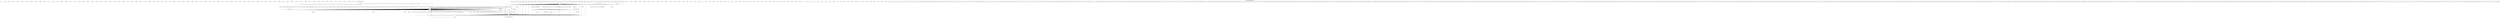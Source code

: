 digraph to_dot {
  style="";
  colorscheme="";
  dpi="";
  URL="";
  margin="";
  bgcolor="transparent";
  fontname="";
  fontsize="";
  fontcolor="0";
  splines=ortho;
  page="";
  size="";
  ratio="";
  label="Leeward Kohala Field System";
  labelloc=t;
  "t-1" [shape=diamond] [style=filled] [fontname=""] [fontsize=""] [colorscheme=""] [color="black"] [fillcolor="white"] [fontcolor=""] [penwidth=1.0] [URL=""];
  "t-10" [shape=diamond] [style=filled] [fontname=""] [fontsize=""] [colorscheme=""] [color="black"] [fillcolor="white"] [fontcolor=""] [penwidth=1.0] [URL=""];
  "t-100" [shape=diamond] [style=filled] [fontname=""] [fontsize=""] [colorscheme=""] [color="black"] [fillcolor="white"] [fontcolor=""] [penwidth=1.0] [URL=""];
  "t-101" [shape=diamond] [style=filled] [fontname=""] [fontsize=""] [colorscheme=""] [color="black"] [fillcolor="white"] [fontcolor=""] [penwidth=1.0] [URL=""];
  "t-103" [shape=diamond] [style=filled] [fontname=""] [fontsize=""] [colorscheme=""] [color="black"] [fillcolor="white"] [fontcolor=""] [penwidth=1.0] [URL=""];
  "t-104" [shape=diamond] [style=filled] [fontname=""] [fontsize=""] [colorscheme=""] [color="black"] [fillcolor="white"] [fontcolor=""] [penwidth=1.0] [URL=""];
  "t-105" [shape=diamond] [style=filled] [fontname=""] [fontsize=""] [colorscheme=""] [color="black"] [fillcolor="white"] [fontcolor=""] [penwidth=1.0] [URL=""];
  "t-106" [shape=diamond] [style=filled] [fontname=""] [fontsize=""] [colorscheme=""] [color="black"] [fillcolor="white"] [fontcolor=""] [penwidth=1.0] [URL=""];
  "t-107" [shape=diamond] [style=filled] [fontname=""] [fontsize=""] [colorscheme=""] [color="black"] [fillcolor="white"] [fontcolor=""] [penwidth=1.0] [URL=""];
  "t-108" [shape=diamond] [style=filled] [fontname=""] [fontsize=""] [colorscheme=""] [color="black"] [fillcolor="white"] [fontcolor=""] [penwidth=1.0] [URL=""];
  "t-109" [shape=diamond] [style=filled] [fontname=""] [fontsize=""] [colorscheme=""] [color="black"] [fillcolor="white"] [fontcolor=""] [penwidth=1.0] [URL=""];
  "t-11" [shape=diamond] [style=filled] [fontname=""] [fontsize=""] [colorscheme=""] [color="black"] [fillcolor="white"] [fontcolor=""] [penwidth=1.0] [URL=""];
  "t-114" [shape=diamond] [style=filled] [fontname=""] [fontsize=""] [colorscheme=""] [color="black"] [fillcolor="white"] [fontcolor=""] [penwidth=1.0] [URL=""];
  "t-115" [shape=diamond] [style=filled] [fontname=""] [fontsize=""] [colorscheme=""] [color="black"] [fillcolor="white"] [fontcolor=""] [penwidth=1.0] [URL=""];
  "t-116" [shape=diamond] [style=filled] [fontname=""] [fontsize=""] [colorscheme=""] [color="black"] [fillcolor="white"] [fontcolor=""] [penwidth=1.0] [URL=""];
  "t-117" [shape=diamond] [style=filled] [fontname=""] [fontsize=""] [colorscheme=""] [color="black"] [fillcolor="white"] [fontcolor=""] [penwidth=1.0] [URL=""];
  "t-118" [shape=diamond] [style=filled] [fontname=""] [fontsize=""] [colorscheme=""] [color="black"] [fillcolor="white"] [fontcolor=""] [penwidth=1.0] [URL=""];
  "t-119" [shape=diamond] [style=filled] [fontname=""] [fontsize=""] [colorscheme=""] [color="black"] [fillcolor="white"] [fontcolor=""] [penwidth=1.0] [URL=""];
  "t-12" [shape=diamond] [style=filled] [fontname=""] [fontsize=""] [colorscheme=""] [color="black"] [fillcolor="white"] [fontcolor=""] [penwidth=1.0] [URL=""];
  "t-120" [shape=diamond] [style=filled] [fontname=""] [fontsize=""] [colorscheme=""] [color="black"] [fillcolor="white"] [fontcolor=""] [penwidth=1.0] [URL=""];
  "t-121" [shape=diamond] [style=filled] [fontname=""] [fontsize=""] [colorscheme=""] [color="black"] [fillcolor="white"] [fontcolor=""] [penwidth=1.0] [URL=""];
  "t-122" [shape=diamond] [style=filled] [fontname=""] [fontsize=""] [colorscheme=""] [color="black"] [fillcolor="white"] [fontcolor=""] [penwidth=1.0] [URL=""];
  "t-123" [shape=diamond] [style=filled] [fontname=""] [fontsize=""] [colorscheme=""] [color="black"] [fillcolor="white"] [fontcolor=""] [penwidth=1.0] [URL=""];
  "t-124" [shape=diamond] [style=filled] [fontname=""] [fontsize=""] [colorscheme=""] [color="black"] [fillcolor="white"] [fontcolor=""] [penwidth=1.0] [URL=""];
  "t-125" [shape=diamond] [style=filled] [fontname=""] [fontsize=""] [colorscheme=""] [color="black"] [fillcolor="white"] [fontcolor=""] [penwidth=1.0] [URL=""];
  "t-126" [shape=diamond] [style=filled] [fontname=""] [fontsize=""] [colorscheme=""] [color="black"] [fillcolor="white"] [fontcolor=""] [penwidth=1.0] [URL=""];
  "t-127" [shape=diamond] [style=filled] [fontname=""] [fontsize=""] [colorscheme=""] [color="black"] [fillcolor="white"] [fontcolor=""] [penwidth=1.0] [URL=""];
  "t-128" [shape=diamond] [style=filled] [fontname=""] [fontsize=""] [colorscheme=""] [color="black"] [fillcolor="white"] [fontcolor=""] [penwidth=1.0] [URL=""];
  "t-129" [shape=diamond] [style=filled] [fontname=""] [fontsize=""] [colorscheme=""] [color="black"] [fillcolor="white"] [fontcolor=""] [penwidth=1.0] [URL=""];
  "t-13" [shape=diamond] [style=filled] [fontname=""] [fontsize=""] [colorscheme=""] [color="black"] [fillcolor="white"] [fontcolor=""] [penwidth=1.0] [URL=""];
  "t-132" [shape=diamond] [style=filled] [fontname=""] [fontsize=""] [colorscheme=""] [color="black"] [fillcolor="white"] [fontcolor=""] [penwidth=1.0] [URL=""];
  "t-133" [shape=diamond] [style=filled] [fontname=""] [fontsize=""] [colorscheme=""] [color="black"] [fillcolor="white"] [fontcolor=""] [penwidth=1.0] [URL=""];
  "t-134" [shape=diamond] [style=filled] [fontname=""] [fontsize=""] [colorscheme=""] [color="black"] [fillcolor="white"] [fontcolor=""] [penwidth=1.0] [URL=""];
  "t-135" [shape=diamond] [style=filled] [fontname=""] [fontsize=""] [colorscheme=""] [color="black"] [fillcolor="white"] [fontcolor=""] [penwidth=1.0] [URL=""];
  "t-136" [shape=diamond] [style=filled] [fontname=""] [fontsize=""] [colorscheme=""] [color="black"] [fillcolor="white"] [fontcolor=""] [penwidth=1.0] [URL=""];
  "t-14" [shape=diamond] [style=filled] [fontname=""] [fontsize=""] [colorscheme=""] [color="black"] [fillcolor="white"] [fontcolor=""] [penwidth=1.0] [URL=""];
  "t-148" [shape=diamond] [style=filled] [fontname=""] [fontsize=""] [colorscheme=""] [color="black"] [fillcolor="white"] [fontcolor=""] [penwidth=1.0] [URL=""];
  "t-15" [shape=diamond] [style=filled] [fontname=""] [fontsize=""] [colorscheme=""] [color="black"] [fillcolor="white"] [fontcolor=""] [penwidth=1.0] [URL=""];
  "t-151" [shape=diamond] [style=filled] [fontname=""] [fontsize=""] [colorscheme=""] [color="black"] [fillcolor="white"] [fontcolor=""] [penwidth=1.0] [URL=""];
  "t-16" [shape=diamond] [style=filled] [fontname=""] [fontsize=""] [colorscheme=""] [color="black"] [fillcolor="white"] [fontcolor=""] [penwidth=1.0] [URL=""];
  "t-160" [shape=diamond] [style=filled] [fontname=""] [fontsize=""] [colorscheme=""] [color="black"] [fillcolor="white"] [fontcolor=""] [penwidth=1.0] [URL=""];
  "t-161" [shape=diamond] [style=filled] [fontname=""] [fontsize=""] [colorscheme=""] [color="black"] [fillcolor="white"] [fontcolor=""] [penwidth=1.0] [URL=""];
  "t-162" [shape=diamond] [style=filled] [fontname=""] [fontsize=""] [colorscheme=""] [color="black"] [fillcolor="white"] [fontcolor=""] [penwidth=1.0] [URL=""];
  "t-163" [shape=diamond] [style=filled] [fontname=""] [fontsize=""] [colorscheme=""] [color="black"] [fillcolor="white"] [fontcolor=""] [penwidth=1.0] [URL=""];
  "t-164" [shape=diamond] [style=filled] [fontname=""] [fontsize=""] [colorscheme=""] [color="black"] [fillcolor="white"] [fontcolor=""] [penwidth=1.0] [URL=""];
  "t-165" [shape=diamond] [style=filled] [fontname=""] [fontsize=""] [colorscheme=""] [color="black"] [fillcolor="white"] [fontcolor=""] [penwidth=1.0] [URL=""];
  "t-167" [shape=diamond] [style=filled] [fontname=""] [fontsize=""] [colorscheme=""] [color="black"] [fillcolor="white"] [fontcolor=""] [penwidth=1.0] [URL=""];
  "t-168" [shape=diamond] [style=filled] [fontname=""] [fontsize=""] [colorscheme=""] [color="black"] [fillcolor="white"] [fontcolor=""] [penwidth=1.0] [URL=""];
  "t-17" [shape=diamond] [style=filled] [fontname=""] [fontsize=""] [colorscheme=""] [color="black"] [fillcolor="white"] [fontcolor=""] [penwidth=1.0] [URL=""];
  "t-170" [shape=diamond] [style=filled] [fontname=""] [fontsize=""] [colorscheme=""] [color="black"] [fillcolor="white"] [fontcolor=""] [penwidth=1.0] [URL=""];
  "t-172" [shape=diamond] [style=filled] [fontname=""] [fontsize=""] [colorscheme=""] [color="black"] [fillcolor="white"] [fontcolor=""] [penwidth=1.0] [URL=""];
  "t-175" [shape=diamond] [style=filled] [fontname=""] [fontsize=""] [colorscheme=""] [color="black"] [fillcolor="white"] [fontcolor=""] [penwidth=1.0] [URL=""];
  "t-176" [shape=diamond] [style=filled] [fontname=""] [fontsize=""] [colorscheme=""] [color="black"] [fillcolor="white"] [fontcolor=""] [penwidth=1.0] [URL=""];
  "t-178" [shape=diamond] [style=filled] [fontname=""] [fontsize=""] [colorscheme=""] [color="black"] [fillcolor="white"] [fontcolor=""] [penwidth=1.0] [URL=""];
  "t-179" [shape=diamond] [style=filled] [fontname=""] [fontsize=""] [colorscheme=""] [color="black"] [fillcolor="white"] [fontcolor=""] [penwidth=1.0] [URL=""];
  "t-18" [shape=diamond] [style=filled] [fontname=""] [fontsize=""] [colorscheme=""] [color="black"] [fillcolor="white"] [fontcolor=""] [penwidth=1.0] [URL=""];
  "t-181" [shape=diamond] [style=filled] [fontname=""] [fontsize=""] [colorscheme=""] [color="black"] [fillcolor="white"] [fontcolor=""] [penwidth=1.0] [URL=""];
  "t-183" [shape=diamond] [style=filled] [fontname=""] [fontsize=""] [colorscheme=""] [color="black"] [fillcolor="white"] [fontcolor=""] [penwidth=1.0] [URL=""];
  "t-185" [shape=diamond] [style=filled] [fontname=""] [fontsize=""] [colorscheme=""] [color="black"] [fillcolor="white"] [fontcolor=""] [penwidth=1.0] [URL=""];
  "t-187" [shape=diamond] [style=filled] [fontname=""] [fontsize=""] [colorscheme=""] [color="black"] [fillcolor="white"] [fontcolor=""] [penwidth=1.0] [URL=""];
  "t-19" [shape=diamond] [style=filled] [fontname=""] [fontsize=""] [colorscheme=""] [color="black"] [fillcolor="white"] [fontcolor=""] [penwidth=1.0] [URL=""];
  "t-193" [shape=diamond] [style=filled] [fontname=""] [fontsize=""] [colorscheme=""] [color="black"] [fillcolor="white"] [fontcolor=""] [penwidth=1.0] [URL=""];
  "t-194" [shape=diamond] [style=filled] [fontname=""] [fontsize=""] [colorscheme=""] [color="black"] [fillcolor="white"] [fontcolor=""] [penwidth=1.0] [URL=""];
  "t-197" [shape=diamond] [style=filled] [fontname=""] [fontsize=""] [colorscheme=""] [color="black"] [fillcolor="white"] [fontcolor=""] [penwidth=1.0] [URL=""];
  "t-198" [shape=diamond] [style=filled] [fontname=""] [fontsize=""] [colorscheme=""] [color="black"] [fillcolor="white"] [fontcolor=""] [penwidth=1.0] [URL=""];
  "t-20" [shape=diamond] [style=filled] [fontname=""] [fontsize=""] [colorscheme=""] [color="black"] [fillcolor="white"] [fontcolor=""] [penwidth=1.0] [URL=""];
  "t-201" [shape=diamond] [style=filled] [fontname=""] [fontsize=""] [colorscheme=""] [color="black"] [fillcolor="white"] [fontcolor=""] [penwidth=1.0] [URL=""];
  "t-203" [shape=diamond] [style=filled] [fontname=""] [fontsize=""] [colorscheme=""] [color="black"] [fillcolor="white"] [fontcolor=""] [penwidth=1.0] [URL=""];
  "t-204" [shape=diamond] [style=filled] [fontname=""] [fontsize=""] [colorscheme=""] [color="black"] [fillcolor="white"] [fontcolor=""] [penwidth=1.0] [URL=""];
  "t-205" [shape=diamond] [style=filled] [fontname=""] [fontsize=""] [colorscheme=""] [color="black"] [fillcolor="white"] [fontcolor=""] [penwidth=1.0] [URL=""];
  "t-206" [shape=diamond] [style=filled] [fontname=""] [fontsize=""] [colorscheme=""] [color="black"] [fillcolor="white"] [fontcolor=""] [penwidth=1.0] [URL=""];
  "t-207" [shape=diamond] [style=filled] [fontname=""] [fontsize=""] [colorscheme=""] [color="black"] [fillcolor="white"] [fontcolor=""] [penwidth=1.0] [URL=""];
  "t-208" [shape=diamond] [style=filled] [fontname=""] [fontsize=""] [colorscheme=""] [color="black"] [fillcolor="white"] [fontcolor=""] [penwidth=1.0] [URL=""];
  "t-209" [shape=diamond] [style=filled] [fontname=""] [fontsize=""] [colorscheme=""] [color="black"] [fillcolor="white"] [fontcolor=""] [penwidth=1.0] [URL=""];
  "t-21" [shape=diamond] [style=filled] [fontname=""] [fontsize=""] [colorscheme=""] [color="black"] [fillcolor="white"] [fontcolor=""] [penwidth=1.0] [URL=""];
  "t-210" [shape=diamond] [style=filled] [fontname=""] [fontsize=""] [colorscheme=""] [color="black"] [fillcolor="white"] [fontcolor=""] [penwidth=1.0] [URL=""];
  "t-211" [shape=diamond] [style=filled] [fontname=""] [fontsize=""] [colorscheme=""] [color="black"] [fillcolor="white"] [fontcolor=""] [penwidth=1.0] [URL=""];
  "t-212" [shape=diamond] [style=filled] [fontname=""] [fontsize=""] [colorscheme=""] [color="black"] [fillcolor="white"] [fontcolor=""] [penwidth=1.0] [URL=""];
  "t-213" [shape=diamond] [style=filled] [fontname=""] [fontsize=""] [colorscheme=""] [color="black"] [fillcolor="white"] [fontcolor=""] [penwidth=1.0] [URL=""];
  "t-214" [shape=diamond] [style=filled] [fontname=""] [fontsize=""] [colorscheme=""] [color="black"] [fillcolor="white"] [fontcolor=""] [penwidth=1.0] [URL=""];
  "t-215" [shape=diamond] [style=filled] [fontname=""] [fontsize=""] [colorscheme=""] [color="black"] [fillcolor="white"] [fontcolor=""] [penwidth=1.0] [URL=""];
  "t-217" [shape=diamond] [style=filled] [fontname=""] [fontsize=""] [colorscheme=""] [color="black"] [fillcolor="white"] [fontcolor=""] [penwidth=1.0] [URL=""];
  "t-218" [shape=diamond] [style=filled] [fontname=""] [fontsize=""] [colorscheme=""] [color="black"] [fillcolor="white"] [fontcolor=""] [penwidth=1.0] [URL=""];
  "t-219" [shape=diamond] [style=filled] [fontname=""] [fontsize=""] [colorscheme=""] [color="black"] [fillcolor="white"] [fontcolor=""] [penwidth=1.0] [URL=""];
  "t-22" [shape=diamond] [style=filled] [fontname=""] [fontsize=""] [colorscheme=""] [color="black"] [fillcolor="white"] [fontcolor=""] [penwidth=1.0] [URL=""];
  "t-220" [shape=diamond] [style=filled] [fontname=""] [fontsize=""] [colorscheme=""] [color="black"] [fillcolor="white"] [fontcolor=""] [penwidth=1.0] [URL=""];
  "t-221" [shape=diamond] [style=filled] [fontname=""] [fontsize=""] [colorscheme=""] [color="black"] [fillcolor="white"] [fontcolor=""] [penwidth=1.0] [URL=""];
  "t-222" [shape=diamond] [style=filled] [fontname=""] [fontsize=""] [colorscheme=""] [color="black"] [fillcolor="white"] [fontcolor=""] [penwidth=1.0] [URL=""];
  "t-223" [shape=diamond] [style=filled] [fontname=""] [fontsize=""] [colorscheme=""] [color="black"] [fillcolor="white"] [fontcolor=""] [penwidth=1.0] [URL=""];
  "t-224" [shape=diamond] [style=filled] [fontname=""] [fontsize=""] [colorscheme=""] [color="black"] [fillcolor="white"] [fontcolor=""] [penwidth=1.0] [URL=""];
  "t-225" [shape=diamond] [style=filled] [fontname=""] [fontsize=""] [colorscheme=""] [color="black"] [fillcolor="white"] [fontcolor=""] [penwidth=1.0] [URL=""];
  "t-226" [shape=diamond] [style=filled] [fontname=""] [fontsize=""] [colorscheme=""] [color="black"] [fillcolor="white"] [fontcolor=""] [penwidth=1.0] [URL=""];
  "t-227" [shape=diamond] [style=filled] [fontname=""] [fontsize=""] [colorscheme=""] [color="black"] [fillcolor="white"] [fontcolor=""] [penwidth=1.0] [URL=""];
  "t-228" [shape=diamond] [style=filled] [fontname=""] [fontsize=""] [colorscheme=""] [color="black"] [fillcolor="white"] [fontcolor=""] [penwidth=1.0] [URL=""];
  "t-229" [shape=diamond] [style=filled] [fontname=""] [fontsize=""] [colorscheme=""] [color="black"] [fillcolor="white"] [fontcolor=""] [penwidth=1.0] [URL=""];
  "t-23" [shape=diamond] [style=filled] [fontname=""] [fontsize=""] [colorscheme=""] [color="black"] [fillcolor="white"] [fontcolor=""] [penwidth=1.0] [URL=""];
  "t-230" [shape=diamond] [style=filled] [fontname=""] [fontsize=""] [colorscheme=""] [color="black"] [fillcolor="white"] [fontcolor=""] [penwidth=1.0] [URL=""];
  "t-231" [shape=diamond] [style=filled] [fontname=""] [fontsize=""] [colorscheme=""] [color="black"] [fillcolor="white"] [fontcolor=""] [penwidth=1.0] [URL=""];
  "t-232" [shape=diamond] [style=filled] [fontname=""] [fontsize=""] [colorscheme=""] [color="black"] [fillcolor="white"] [fontcolor=""] [penwidth=1.0] [URL=""];
  "t-233" [shape=diamond] [style=filled] [fontname=""] [fontsize=""] [colorscheme=""] [color="black"] [fillcolor="white"] [fontcolor=""] [penwidth=1.0] [URL=""];
  "t-234" [shape=diamond] [style=filled] [fontname=""] [fontsize=""] [colorscheme=""] [color="black"] [fillcolor="white"] [fontcolor=""] [penwidth=1.0] [URL=""];
  "t-24" [shape=diamond] [style=filled] [fontname=""] [fontsize=""] [colorscheme=""] [color="black"] [fillcolor="white"] [fontcolor=""] [penwidth=1.0] [URL=""];
  "t-25" [shape=diamond] [style=filled] [fontname=""] [fontsize=""] [colorscheme=""] [color="black"] [fillcolor="white"] [fontcolor=""] [penwidth=1.0] [URL=""];
  "t-26" [shape=diamond] [style=filled] [fontname=""] [fontsize=""] [colorscheme=""] [color="black"] [fillcolor="white"] [fontcolor=""] [penwidth=1.0] [URL=""];
  "t-27" [shape=diamond] [style=filled] [fontname=""] [fontsize=""] [colorscheme=""] [color="black"] [fillcolor="white"] [fontcolor=""] [penwidth=1.0] [URL=""];
  "t-28" [shape=diamond] [style=filled] [fontname=""] [fontsize=""] [colorscheme=""] [color="black"] [fillcolor="white"] [fontcolor=""] [penwidth=1.0] [URL=""];
  "t-3" [shape=diamond] [style=filled] [fontname=""] [fontsize=""] [colorscheme=""] [color="black"] [fillcolor="white"] [fontcolor=""] [penwidth=1.0] [URL=""];
  "t-30" [shape=diamond] [style=filled] [fontname=""] [fontsize=""] [colorscheme=""] [color="black"] [fillcolor="white"] [fontcolor=""] [penwidth=1.0] [URL=""];
  "t-31" [shape=diamond] [style=filled] [fontname=""] [fontsize=""] [colorscheme=""] [color="black"] [fillcolor="white"] [fontcolor=""] [penwidth=1.0] [URL=""];
  "t-33" [shape=diamond] [style=filled] [fontname=""] [fontsize=""] [colorscheme=""] [color="black"] [fillcolor="white"] [fontcolor=""] [penwidth=1.0] [URL=""];
  "t-34" [shape=diamond] [style=filled] [fontname=""] [fontsize=""] [colorscheme=""] [color="black"] [fillcolor="white"] [fontcolor=""] [penwidth=1.0] [URL=""];
  "t-35" [shape=diamond] [style=filled] [fontname=""] [fontsize=""] [colorscheme=""] [color="black"] [fillcolor="white"] [fontcolor=""] [penwidth=1.0] [URL=""];
  "t-36" [shape=diamond] [style=filled] [fontname=""] [fontsize=""] [colorscheme=""] [color="black"] [fillcolor="white"] [fontcolor=""] [penwidth=1.0] [URL=""];
  "t-37" [shape=diamond] [style=filled] [fontname=""] [fontsize=""] [colorscheme=""] [color="black"] [fillcolor="white"] [fontcolor=""] [penwidth=1.0] [URL=""];
  "t-38" [shape=diamond] [style=filled] [fontname=""] [fontsize=""] [colorscheme=""] [color="black"] [fillcolor="white"] [fontcolor=""] [penwidth=1.0] [URL=""];
  "t-39" [shape=diamond] [style=filled] [fontname=""] [fontsize=""] [colorscheme=""] [color="black"] [fillcolor="white"] [fontcolor=""] [penwidth=1.0] [URL=""];
  "t-4" [shape=diamond] [style=filled] [fontname=""] [fontsize=""] [colorscheme=""] [color="black"] [fillcolor="white"] [fontcolor=""] [penwidth=1.0] [URL=""];
  "t-41" [shape=diamond] [style=filled] [fontname=""] [fontsize=""] [colorscheme=""] [color="black"] [fillcolor="white"] [fontcolor=""] [penwidth=1.0] [URL=""];
  "t-47" [shape=diamond] [style=filled] [fontname=""] [fontsize=""] [colorscheme=""] [color="black"] [fillcolor="white"] [fontcolor=""] [penwidth=1.0] [URL=""];
  "t-48" [shape=diamond] [style=filled] [fontname=""] [fontsize=""] [colorscheme=""] [color="black"] [fillcolor="white"] [fontcolor=""] [penwidth=1.0] [URL=""];
  "t-49" [shape=diamond] [style=filled] [fontname=""] [fontsize=""] [colorscheme=""] [color="black"] [fillcolor="white"] [fontcolor=""] [penwidth=1.0] [URL=""];
  "t-5" [shape=diamond] [style=filled] [fontname=""] [fontsize=""] [colorscheme=""] [color="black"] [fillcolor="white"] [fontcolor=""] [penwidth=1.0] [URL=""];
  "t-50" [shape=diamond] [style=filled] [fontname=""] [fontsize=""] [colorscheme=""] [color="black"] [fillcolor="white"] [fontcolor=""] [penwidth=1.0] [URL=""];
  "t-53" [shape=diamond] [style=filled] [fontname=""] [fontsize=""] [colorscheme=""] [color="black"] [fillcolor="white"] [fontcolor=""] [penwidth=1.0] [URL=""];
  "t-54" [shape=diamond] [style=filled] [fontname=""] [fontsize=""] [colorscheme=""] [color="black"] [fillcolor="white"] [fontcolor=""] [penwidth=1.0] [URL=""];
  "t-55" [shape=diamond] [style=filled] [fontname=""] [fontsize=""] [colorscheme=""] [color="black"] [fillcolor="white"] [fontcolor=""] [penwidth=1.0] [URL=""];
  "t-56" [shape=diamond] [style=filled] [fontname=""] [fontsize=""] [colorscheme=""] [color="black"] [fillcolor="white"] [fontcolor=""] [penwidth=1.0] [URL=""];
  "t-58" [shape=diamond] [style=filled] [fontname=""] [fontsize=""] [colorscheme=""] [color="black"] [fillcolor="white"] [fontcolor=""] [penwidth=1.0] [URL=""];
  "t-59" [shape=diamond] [style=filled] [fontname=""] [fontsize=""] [colorscheme=""] [color="black"] [fillcolor="white"] [fontcolor=""] [penwidth=1.0] [URL=""];
  "t-6" [shape=diamond] [style=filled] [fontname=""] [fontsize=""] [colorscheme=""] [color="black"] [fillcolor="white"] [fontcolor=""] [penwidth=1.0] [URL=""];
  "t-61" [shape=diamond] [style=filled] [fontname=""] [fontsize=""] [colorscheme=""] [color="black"] [fillcolor="white"] [fontcolor=""] [penwidth=1.0] [URL=""];
  "t-63" [shape=diamond] [style=filled] [fontname=""] [fontsize=""] [colorscheme=""] [color="black"] [fillcolor="white"] [fontcolor=""] [penwidth=1.0] [URL=""];
  "t-64" [shape=diamond] [style=filled] [fontname=""] [fontsize=""] [colorscheme=""] [color="black"] [fillcolor="white"] [fontcolor=""] [penwidth=1.0] [URL=""];
  "t-65" [shape=diamond] [style=filled] [fontname=""] [fontsize=""] [colorscheme=""] [color="black"] [fillcolor="white"] [fontcolor=""] [penwidth=1.0] [URL=""];
  "t-66" [shape=diamond] [style=filled] [fontname=""] [fontsize=""] [colorscheme=""] [color="black"] [fillcolor="white"] [fontcolor=""] [penwidth=1.0] [URL=""];
  "t-69" [shape=diamond] [style=filled] [fontname=""] [fontsize=""] [colorscheme=""] [color="black"] [fillcolor="white"] [fontcolor=""] [penwidth=1.0] [URL=""];
  "t-7" [shape=diamond] [style=filled] [fontname=""] [fontsize=""] [colorscheme=""] [color="black"] [fillcolor="white"] [fontcolor=""] [penwidth=1.0] [URL=""];
  "t-70" [shape=diamond] [style=filled] [fontname=""] [fontsize=""] [colorscheme=""] [color="black"] [fillcolor="white"] [fontcolor=""] [penwidth=1.0] [URL=""];
  "t-71" [shape=diamond] [style=filled] [fontname=""] [fontsize=""] [colorscheme=""] [color="black"] [fillcolor="white"] [fontcolor=""] [penwidth=1.0] [URL=""];
  "t-72" [shape=diamond] [style=filled] [fontname=""] [fontsize=""] [colorscheme=""] [color="black"] [fillcolor="white"] [fontcolor=""] [penwidth=1.0] [URL=""];
  "t-73" [shape=diamond] [style=filled] [fontname=""] [fontsize=""] [colorscheme=""] [color="black"] [fillcolor="white"] [fontcolor=""] [penwidth=1.0] [URL=""];
  "t-74" [shape=diamond] [style=filled] [fontname=""] [fontsize=""] [colorscheme=""] [color="black"] [fillcolor="white"] [fontcolor=""] [penwidth=1.0] [URL=""];
  "t-75" [shape=diamond] [style=filled] [fontname=""] [fontsize=""] [colorscheme=""] [color="black"] [fillcolor="white"] [fontcolor=""] [penwidth=1.0] [URL=""];
  "t-77" [shape=diamond] [style=filled] [fontname=""] [fontsize=""] [colorscheme=""] [color="black"] [fillcolor="white"] [fontcolor=""] [penwidth=1.0] [URL=""];
  "t-78" [shape=diamond] [style=filled] [fontname=""] [fontsize=""] [colorscheme=""] [color="black"] [fillcolor="white"] [fontcolor=""] [penwidth=1.0] [URL=""];
  "t-79" [shape=diamond] [style=filled] [fontname=""] [fontsize=""] [colorscheme=""] [color="black"] [fillcolor="white"] [fontcolor=""] [penwidth=1.0] [URL=""];
  "t-8" [shape=diamond] [style=filled] [fontname=""] [fontsize=""] [colorscheme=""] [color="black"] [fillcolor="white"] [fontcolor=""] [penwidth=1.0] [URL=""];
  "t-80" [shape=diamond] [style=filled] [fontname=""] [fontsize=""] [colorscheme=""] [color="black"] [fillcolor="white"] [fontcolor=""] [penwidth=1.0] [URL=""];
  "t-81" [shape=diamond] [style=filled] [fontname=""] [fontsize=""] [colorscheme=""] [color="black"] [fillcolor="white"] [fontcolor=""] [penwidth=1.0] [URL=""];
  "t-82" [shape=diamond] [style=filled] [fontname=""] [fontsize=""] [colorscheme=""] [color="black"] [fillcolor="white"] [fontcolor=""] [penwidth=1.0] [URL=""];
  "t-86" [shape=diamond] [style=filled] [fontname=""] [fontsize=""] [colorscheme=""] [color="black"] [fillcolor="white"] [fontcolor=""] [penwidth=1.0] [URL=""];
  "t-9" [shape=diamond] [style=filled] [fontname=""] [fontsize=""] [colorscheme=""] [color="black"] [fillcolor="white"] [fontcolor=""] [penwidth=1.0] [URL=""];
  "t-91" [shape=diamond] [style=filled] [fontname=""] [fontsize=""] [colorscheme=""] [color="black"] [fillcolor="white"] [fontcolor=""] [penwidth=1.0] [URL=""];
  "t-92" [shape=diamond] [style=filled] [fontname=""] [fontsize=""] [colorscheme=""] [color="black"] [fillcolor="white"] [fontcolor=""] [penwidth=1.0] [URL=""];
  "t-95" [shape=diamond] [style=filled] [fontname=""] [fontsize=""] [colorscheme=""] [color="black"] [fillcolor="white"] [fontcolor=""] [penwidth=1.0] [URL=""];
  "t-96" [shape=diamond] [style=filled] [fontname=""] [fontsize=""] [colorscheme=""] [color="black"] [fillcolor="white"] [fontcolor=""] [penwidth=1.0] [URL=""];
  "t-97" [shape=diamond] [style=filled] [fontname=""] [fontsize=""] [colorscheme=""] [color="black"] [fillcolor="white"] [fontcolor=""] [penwidth=1.0] [URL=""];
  "t-98" [shape=diamond] [style=filled] [fontname=""] [fontsize=""] [colorscheme=""] [color="black"] [fillcolor="white"] [fontcolor=""] [penwidth=1.0] [URL=""];
  "t-99" [shape=diamond] [style=filled] [fontname=""] [fontsize=""] [colorscheme=""] [color="black"] [fillcolor="white"] [fontcolor=""] [penwidth=1.0] [URL=""];
  "w-1" [shape=box] [style=filled] [fontname=""] [fontsize=""] [colorscheme=""] [color="black"] [fillcolor="white"] [fontcolor=""] [penwidth=1.0] [URL=""];
  "w-10" [shape=box] [style=filled] [fontname=""] [fontsize=""] [colorscheme=""] [color="black"] [fillcolor="white"] [fontcolor=""] [penwidth=1.0] [URL=""];
  "w-100" [shape=box] [style=filled] [fontname=""] [fontsize=""] [colorscheme=""] [color="black"] [fillcolor="white"] [fontcolor=""] [penwidth=1.0] [URL=""];
  "w-101" [shape=box] [style=filled] [fontname=""] [fontsize=""] [colorscheme=""] [color="black"] [fillcolor="white"] [fontcolor=""] [penwidth=1.0] [URL=""];
  "w-102" [shape=box] [style=filled] [fontname=""] [fontsize=""] [colorscheme=""] [color="black"] [fillcolor="white"] [fontcolor=""] [penwidth=1.0] [URL=""];
  "w-103" [shape=box] [style=filled] [fontname=""] [fontsize=""] [colorscheme=""] [color="black"] [fillcolor="white"] [fontcolor=""] [penwidth=1.0] [URL=""];
  "w-104" [shape=box] [style=filled] [fontname=""] [fontsize=""] [colorscheme=""] [color="black"] [fillcolor="white"] [fontcolor=""] [penwidth=1.0] [URL=""];
  "w-105" [shape=box] [style=filled] [fontname=""] [fontsize=""] [colorscheme=""] [color="black"] [fillcolor="white"] [fontcolor=""] [penwidth=1.0] [URL=""];
  "w-106" [shape=box] [style=filled] [fontname=""] [fontsize=""] [colorscheme=""] [color="black"] [fillcolor="white"] [fontcolor=""] [penwidth=1.0] [URL=""];
  "w-107" [shape=box] [style=filled] [fontname=""] [fontsize=""] [colorscheme=""] [color="black"] [fillcolor="white"] [fontcolor=""] [penwidth=1.0] [URL=""];
  "w-108" [shape=box] [style=filled] [fontname=""] [fontsize=""] [colorscheme=""] [color="black"] [fillcolor="white"] [fontcolor=""] [penwidth=1.0] [URL=""];
  "w-109" [shape=box] [style=filled] [fontname=""] [fontsize=""] [colorscheme=""] [color="black"] [fillcolor="white"] [fontcolor=""] [penwidth=1.0] [URL=""];
  "w-11" [shape=box] [style=filled] [fontname=""] [fontsize=""] [colorscheme=""] [color="black"] [fillcolor="white"] [fontcolor=""] [penwidth=1.0] [URL=""];
  "w-110" [shape=box] [style=filled] [fontname=""] [fontsize=""] [colorscheme=""] [color="black"] [fillcolor="white"] [fontcolor=""] [penwidth=1.0] [URL=""];
  "w-111" [shape=box] [style=filled] [fontname=""] [fontsize=""] [colorscheme=""] [color="black"] [fillcolor="white"] [fontcolor=""] [penwidth=1.0] [URL=""];
  "w-112" [shape=box] [style=filled] [fontname=""] [fontsize=""] [colorscheme=""] [color="black"] [fillcolor="white"] [fontcolor=""] [penwidth=1.0] [URL=""];
  "w-113" [shape=box] [style=filled] [fontname=""] [fontsize=""] [colorscheme=""] [color="black"] [fillcolor="white"] [fontcolor=""] [penwidth=1.0] [URL=""];
  "w-114" [shape=box] [style=filled] [fontname=""] [fontsize=""] [colorscheme=""] [color="black"] [fillcolor="white"] [fontcolor=""] [penwidth=1.0] [URL=""];
  "w-115" [shape=box] [style=filled] [fontname=""] [fontsize=""] [colorscheme=""] [color="black"] [fillcolor="white"] [fontcolor=""] [penwidth=1.0] [URL=""];
  "w-116" [shape=box] [style=filled] [fontname=""] [fontsize=""] [colorscheme=""] [color="black"] [fillcolor="white"] [fontcolor=""] [penwidth=1.0] [URL=""];
  "w-117" [shape=box] [style=filled] [fontname=""] [fontsize=""] [colorscheme=""] [color="black"] [fillcolor="white"] [fontcolor=""] [penwidth=1.0] [URL=""];
  "w-118" [shape=box] [style=filled] [fontname=""] [fontsize=""] [colorscheme=""] [color="black"] [fillcolor="white"] [fontcolor=""] [penwidth=1.0] [URL=""];
  "w-119" [shape=box] [style=filled] [fontname=""] [fontsize=""] [colorscheme=""] [color="black"] [fillcolor="white"] [fontcolor=""] [penwidth=1.0] [URL=""];
  "w-12" [shape=box] [style=filled] [fontname=""] [fontsize=""] [colorscheme=""] [color="black"] [fillcolor="white"] [fontcolor=""] [penwidth=1.0] [URL=""];
  "w-120" [shape=box] [style=filled] [fontname=""] [fontsize=""] [colorscheme=""] [color="black"] [fillcolor="white"] [fontcolor=""] [penwidth=1.0] [URL=""];
  "w-121" [shape=box] [style=filled] [fontname=""] [fontsize=""] [colorscheme=""] [color="black"] [fillcolor="white"] [fontcolor=""] [penwidth=1.0] [URL=""];
  "w-122" [shape=box] [style=filled] [fontname=""] [fontsize=""] [colorscheme=""] [color="black"] [fillcolor="white"] [fontcolor=""] [penwidth=1.0] [URL=""];
  "w-123" [shape=box] [style=filled] [fontname=""] [fontsize=""] [colorscheme=""] [color="black"] [fillcolor="white"] [fontcolor=""] [penwidth=1.0] [URL=""];
  "w-124" [shape=box] [style=filled] [fontname=""] [fontsize=""] [colorscheme=""] [color="black"] [fillcolor="white"] [fontcolor=""] [penwidth=1.0] [URL=""];
  "w-125" [shape=box] [style=filled] [fontname=""] [fontsize=""] [colorscheme=""] [color="black"] [fillcolor="white"] [fontcolor=""] [penwidth=1.0] [URL=""];
  "w-126" [shape=box] [style=filled] [fontname=""] [fontsize=""] [colorscheme=""] [color="black"] [fillcolor="white"] [fontcolor=""] [penwidth=1.0] [URL=""];
  "w-127" [shape=box] [style=filled] [fontname=""] [fontsize=""] [colorscheme=""] [color="black"] [fillcolor="white"] [fontcolor=""] [penwidth=1.0] [URL=""];
  "w-128" [shape=box] [style=filled] [fontname=""] [fontsize=""] [colorscheme=""] [color="black"] [fillcolor="white"] [fontcolor=""] [penwidth=1.0] [URL=""];
  "w-129" [shape=box] [style=filled] [fontname=""] [fontsize=""] [colorscheme=""] [color="black"] [fillcolor="white"] [fontcolor=""] [penwidth=1.0] [URL=""];
  "w-13" [shape=box] [style=filled] [fontname=""] [fontsize=""] [colorscheme=""] [color="black"] [fillcolor="white"] [fontcolor=""] [penwidth=1.0] [URL=""];
  "w-130" [shape=box] [style=filled] [fontname=""] [fontsize=""] [colorscheme=""] [color="black"] [fillcolor="white"] [fontcolor=""] [penwidth=1.0] [URL=""];
  "w-131" [shape=box] [style=filled] [fontname=""] [fontsize=""] [colorscheme=""] [color="black"] [fillcolor="white"] [fontcolor=""] [penwidth=1.0] [URL=""];
  "w-132" [shape=box] [style=filled] [fontname=""] [fontsize=""] [colorscheme=""] [color="black"] [fillcolor="white"] [fontcolor=""] [penwidth=1.0] [URL=""];
  "w-133" [shape=box] [style=filled] [fontname=""] [fontsize=""] [colorscheme=""] [color="black"] [fillcolor="white"] [fontcolor=""] [penwidth=1.0] [URL=""];
  "w-134" [shape=box] [style=filled] [fontname=""] [fontsize=""] [colorscheme=""] [color="black"] [fillcolor="white"] [fontcolor=""] [penwidth=1.0] [URL=""];
  "w-135" [shape=box] [style=filled] [fontname=""] [fontsize=""] [colorscheme=""] [color="black"] [fillcolor="white"] [fontcolor=""] [penwidth=1.0] [URL=""];
  "w-136" [shape=box] [style=filled] [fontname=""] [fontsize=""] [colorscheme=""] [color="black"] [fillcolor="white"] [fontcolor=""] [penwidth=1.0] [URL=""];
  "w-137" [shape=box] [style=filled] [fontname=""] [fontsize=""] [colorscheme=""] [color="black"] [fillcolor="white"] [fontcolor=""] [penwidth=1.0] [URL=""];
  "w-138" [shape=box] [style=filled] [fontname=""] [fontsize=""] [colorscheme=""] [color="black"] [fillcolor="white"] [fontcolor=""] [penwidth=1.0] [URL=""];
  "w-139" [shape=box] [style=filled] [fontname=""] [fontsize=""] [colorscheme=""] [color="black"] [fillcolor="white"] [fontcolor=""] [penwidth=1.0] [URL=""];
  "w-14" [shape=box] [style=filled] [fontname=""] [fontsize=""] [colorscheme=""] [color="black"] [fillcolor="white"] [fontcolor=""] [penwidth=1.0] [URL=""];
  "w-140" [shape=box] [style=filled] [fontname=""] [fontsize=""] [colorscheme=""] [color="black"] [fillcolor="white"] [fontcolor=""] [penwidth=1.0] [URL=""];
  "w-141" [shape=box] [style=filled] [fontname=""] [fontsize=""] [colorscheme=""] [color="black"] [fillcolor="white"] [fontcolor=""] [penwidth=1.0] [URL=""];
  "w-142" [shape=box] [style=filled] [fontname=""] [fontsize=""] [colorscheme=""] [color="black"] [fillcolor="white"] [fontcolor=""] [penwidth=1.0] [URL=""];
  "w-143" [shape=box] [style=filled] [fontname=""] [fontsize=""] [colorscheme=""] [color="black"] [fillcolor="white"] [fontcolor=""] [penwidth=1.0] [URL=""];
  "w-144" [shape=box] [style=filled] [fontname=""] [fontsize=""] [colorscheme=""] [color="black"] [fillcolor="white"] [fontcolor=""] [penwidth=1.0] [URL=""];
  "w-145" [shape=box] [style=filled] [fontname=""] [fontsize=""] [colorscheme=""] [color="black"] [fillcolor="white"] [fontcolor=""] [penwidth=1.0] [URL=""];
  "w-146" [shape=box] [style=filled] [fontname=""] [fontsize=""] [colorscheme=""] [color="black"] [fillcolor="white"] [fontcolor=""] [penwidth=1.0] [URL=""];
  "w-147" [shape=box] [style=filled] [fontname=""] [fontsize=""] [colorscheme=""] [color="black"] [fillcolor="white"] [fontcolor=""] [penwidth=1.0] [URL=""];
  "w-148" [shape=box] [style=filled] [fontname=""] [fontsize=""] [colorscheme=""] [color="black"] [fillcolor="white"] [fontcolor=""] [penwidth=1.0] [URL=""];
  "w-149" [shape=box] [style=filled] [fontname=""] [fontsize=""] [colorscheme=""] [color="black"] [fillcolor="white"] [fontcolor=""] [penwidth=1.0] [URL=""];
  "w-15" [shape=box] [style=filled] [fontname=""] [fontsize=""] [colorscheme=""] [color="black"] [fillcolor="white"] [fontcolor=""] [penwidth=1.0] [URL=""];
  "w-150" [shape=box] [style=filled] [fontname=""] [fontsize=""] [colorscheme=""] [color="black"] [fillcolor="white"] [fontcolor=""] [penwidth=1.0] [URL=""];
  "w-151" [shape=box] [style=filled] [fontname=""] [fontsize=""] [colorscheme=""] [color="black"] [fillcolor="white"] [fontcolor=""] [penwidth=1.0] [URL=""];
  "w-152" [shape=box] [style=filled] [fontname=""] [fontsize=""] [colorscheme=""] [color="black"] [fillcolor="white"] [fontcolor=""] [penwidth=1.0] [URL=""];
  "w-153" [shape=box] [style=filled] [fontname=""] [fontsize=""] [colorscheme=""] [color="black"] [fillcolor="white"] [fontcolor=""] [penwidth=1.0] [URL=""];
  "w-154" [shape=box] [style=filled] [fontname=""] [fontsize=""] [colorscheme=""] [color="black"] [fillcolor="white"] [fontcolor=""] [penwidth=1.0] [URL=""];
  "w-155" [shape=box] [style=filled] [fontname=""] [fontsize=""] [colorscheme=""] [color="black"] [fillcolor="white"] [fontcolor=""] [penwidth=1.0] [URL=""];
  "w-156" [shape=box] [style=filled] [fontname=""] [fontsize=""] [colorscheme=""] [color="black"] [fillcolor="white"] [fontcolor=""] [penwidth=1.0] [URL=""];
  "w-157" [shape=box] [style=filled] [fontname=""] [fontsize=""] [colorscheme=""] [color="black"] [fillcolor="white"] [fontcolor=""] [penwidth=1.0] [URL=""];
  "w-158" [shape=box] [style=filled] [fontname=""] [fontsize=""] [colorscheme=""] [color="black"] [fillcolor="white"] [fontcolor=""] [penwidth=1.0] [URL=""];
  "w-159" [shape=box] [style=filled] [fontname=""] [fontsize=""] [colorscheme=""] [color="black"] [fillcolor="white"] [fontcolor=""] [penwidth=1.0] [URL=""];
  "w-16" [shape=box] [style=filled] [fontname=""] [fontsize=""] [colorscheme=""] [color="black"] [fillcolor="white"] [fontcolor=""] [penwidth=1.0] [URL=""];
  "w-160" [shape=box] [style=filled] [fontname=""] [fontsize=""] [colorscheme=""] [color="black"] [fillcolor="white"] [fontcolor=""] [penwidth=1.0] [URL=""];
  "w-161" [shape=box] [style=filled] [fontname=""] [fontsize=""] [colorscheme=""] [color="black"] [fillcolor="white"] [fontcolor=""] [penwidth=1.0] [URL=""];
  "w-162" [shape=box] [style=filled] [fontname=""] [fontsize=""] [colorscheme=""] [color="black"] [fillcolor="white"] [fontcolor=""] [penwidth=1.0] [URL=""];
  "w-163" [shape=box] [style=filled] [fontname=""] [fontsize=""] [colorscheme=""] [color="black"] [fillcolor="white"] [fontcolor=""] [penwidth=1.0] [URL=""];
  "w-164" [shape=box] [style=filled] [fontname=""] [fontsize=""] [colorscheme=""] [color="black"] [fillcolor="white"] [fontcolor=""] [penwidth=1.0] [URL=""];
  "w-165" [shape=box] [style=filled] [fontname=""] [fontsize=""] [colorscheme=""] [color="black"] [fillcolor="white"] [fontcolor=""] [penwidth=1.0] [URL=""];
  "w-166" [shape=box] [style=filled] [fontname=""] [fontsize=""] [colorscheme=""] [color="black"] [fillcolor="white"] [fontcolor=""] [penwidth=1.0] [URL=""];
  "w-167" [shape=box] [style=filled] [fontname=""] [fontsize=""] [colorscheme=""] [color="black"] [fillcolor="white"] [fontcolor=""] [penwidth=1.0] [URL=""];
  "w-168" [shape=box] [style=filled] [fontname=""] [fontsize=""] [colorscheme=""] [color="black"] [fillcolor="white"] [fontcolor=""] [penwidth=1.0] [URL=""];
  "w-169" [shape=box] [style=filled] [fontname=""] [fontsize=""] [colorscheme=""] [color="black"] [fillcolor="white"] [fontcolor=""] [penwidth=1.0] [URL=""];
  "w-17" [shape=box] [style=filled] [fontname=""] [fontsize=""] [colorscheme=""] [color="black"] [fillcolor="white"] [fontcolor=""] [penwidth=1.0] [URL=""];
  "w-170" [shape=box] [style=filled] [fontname=""] [fontsize=""] [colorscheme=""] [color="black"] [fillcolor="white"] [fontcolor=""] [penwidth=1.0] [URL=""];
  "w-171" [shape=box] [style=filled] [fontname=""] [fontsize=""] [colorscheme=""] [color="black"] [fillcolor="white"] [fontcolor=""] [penwidth=1.0] [URL=""];
  "w-172" [shape=box] [style=filled] [fontname=""] [fontsize=""] [colorscheme=""] [color="black"] [fillcolor="white"] [fontcolor=""] [penwidth=1.0] [URL=""];
  "w-173" [shape=box] [style=filled] [fontname=""] [fontsize=""] [colorscheme=""] [color="black"] [fillcolor="white"] [fontcolor=""] [penwidth=1.0] [URL=""];
  "w-174" [shape=box] [style=filled] [fontname=""] [fontsize=""] [colorscheme=""] [color="black"] [fillcolor="white"] [fontcolor=""] [penwidth=1.0] [URL=""];
  "w-175" [shape=box] [style=filled] [fontname=""] [fontsize=""] [colorscheme=""] [color="black"] [fillcolor="white"] [fontcolor=""] [penwidth=1.0] [URL=""];
  "w-176" [shape=box] [style=filled] [fontname=""] [fontsize=""] [colorscheme=""] [color="black"] [fillcolor="white"] [fontcolor=""] [penwidth=1.0] [URL=""];
  "w-177" [shape=box] [style=filled] [fontname=""] [fontsize=""] [colorscheme=""] [color="black"] [fillcolor="white"] [fontcolor=""] [penwidth=1.0] [URL=""];
  "w-178" [shape=box] [style=filled] [fontname=""] [fontsize=""] [colorscheme=""] [color="black"] [fillcolor="white"] [fontcolor=""] [penwidth=1.0] [URL=""];
  "w-179" [shape=box] [style=filled] [fontname=""] [fontsize=""] [colorscheme=""] [color="black"] [fillcolor="white"] [fontcolor=""] [penwidth=1.0] [URL=""];
  "w-18" [shape=box] [style=filled] [fontname=""] [fontsize=""] [colorscheme=""] [color="black"] [fillcolor="white"] [fontcolor=""] [penwidth=1.0] [URL=""];
  "w-180" [shape=box] [style=filled] [fontname=""] [fontsize=""] [colorscheme=""] [color="black"] [fillcolor="white"] [fontcolor=""] [penwidth=1.0] [URL=""];
  "w-181" [shape=box] [style=filled] [fontname=""] [fontsize=""] [colorscheme=""] [color="black"] [fillcolor="white"] [fontcolor=""] [penwidth=1.0] [URL=""];
  "w-182" [shape=box] [style=filled] [fontname=""] [fontsize=""] [colorscheme=""] [color="black"] [fillcolor="white"] [fontcolor=""] [penwidth=1.0] [URL=""];
  "w-183" [shape=box] [style=filled] [fontname=""] [fontsize=""] [colorscheme=""] [color="black"] [fillcolor="white"] [fontcolor=""] [penwidth=1.0] [URL=""];
  "w-184" [shape=box] [style=filled] [fontname=""] [fontsize=""] [colorscheme=""] [color="black"] [fillcolor="white"] [fontcolor=""] [penwidth=1.0] [URL=""];
  "w-185" [shape=box] [style=filled] [fontname=""] [fontsize=""] [colorscheme=""] [color="black"] [fillcolor="white"] [fontcolor=""] [penwidth=1.0] [URL=""];
  "w-186" [shape=box] [style=filled] [fontname=""] [fontsize=""] [colorscheme=""] [color="black"] [fillcolor="white"] [fontcolor=""] [penwidth=1.0] [URL=""];
  "w-187" [shape=box] [style=filled] [fontname=""] [fontsize=""] [colorscheme=""] [color="black"] [fillcolor="white"] [fontcolor=""] [penwidth=1.0] [URL=""];
  "w-188" [shape=box] [style=filled] [fontname=""] [fontsize=""] [colorscheme=""] [color="black"] [fillcolor="white"] [fontcolor=""] [penwidth=1.0] [URL=""];
  "w-189" [shape=box] [style=filled] [fontname=""] [fontsize=""] [colorscheme=""] [color="black"] [fillcolor="white"] [fontcolor=""] [penwidth=1.0] [URL=""];
  "w-19" [shape=box] [style=filled] [fontname=""] [fontsize=""] [colorscheme=""] [color="black"] [fillcolor="white"] [fontcolor=""] [penwidth=1.0] [URL=""];
  "w-190" [shape=box] [style=filled] [fontname=""] [fontsize=""] [colorscheme=""] [color="black"] [fillcolor="white"] [fontcolor=""] [penwidth=1.0] [URL=""];
  "w-191" [shape=box] [style=filled] [fontname=""] [fontsize=""] [colorscheme=""] [color="black"] [fillcolor="white"] [fontcolor=""] [penwidth=1.0] [URL=""];
  "w-192" [shape=box] [style=filled] [fontname=""] [fontsize=""] [colorscheme=""] [color="black"] [fillcolor="white"] [fontcolor=""] [penwidth=1.0] [URL=""];
  "w-193" [shape=box] [style=filled] [fontname=""] [fontsize=""] [colorscheme=""] [color="black"] [fillcolor="white"] [fontcolor=""] [penwidth=1.0] [URL=""];
  "w-194" [shape=box] [style=filled] [fontname=""] [fontsize=""] [colorscheme=""] [color="black"] [fillcolor="white"] [fontcolor=""] [penwidth=1.0] [URL=""];
  "w-195" [shape=box] [style=filled] [fontname=""] [fontsize=""] [colorscheme=""] [color="black"] [fillcolor="white"] [fontcolor=""] [penwidth=1.0] [URL=""];
  "w-196" [shape=box] [style=filled] [fontname=""] [fontsize=""] [colorscheme=""] [color="black"] [fillcolor="white"] [fontcolor=""] [penwidth=1.0] [URL=""];
  "w-197" [shape=box] [style=filled] [fontname=""] [fontsize=""] [colorscheme=""] [color="black"] [fillcolor="white"] [fontcolor=""] [penwidth=1.0] [URL=""];
  "w-198" [shape=box] [style=filled] [fontname=""] [fontsize=""] [colorscheme=""] [color="black"] [fillcolor="white"] [fontcolor=""] [penwidth=1.0] [URL=""];
  "w-199" [shape=box] [style=filled] [fontname=""] [fontsize=""] [colorscheme=""] [color="black"] [fillcolor="white"] [fontcolor=""] [penwidth=1.0] [URL=""];
  "w-2" [shape=box] [style=filled] [fontname=""] [fontsize=""] [colorscheme=""] [color="black"] [fillcolor="white"] [fontcolor=""] [penwidth=1.0] [URL=""];
  "w-20" [shape=box] [style=filled] [fontname=""] [fontsize=""] [colorscheme=""] [color="black"] [fillcolor="white"] [fontcolor=""] [penwidth=1.0] [URL=""];
  "w-200" [shape=box] [style=filled] [fontname=""] [fontsize=""] [colorscheme=""] [color="black"] [fillcolor="white"] [fontcolor=""] [penwidth=1.0] [URL=""];
  "w-201" [shape=box] [style=filled] [fontname=""] [fontsize=""] [colorscheme=""] [color="black"] [fillcolor="white"] [fontcolor=""] [penwidth=1.0] [URL=""];
  "w-202" [shape=box] [style=filled] [fontname=""] [fontsize=""] [colorscheme=""] [color="black"] [fillcolor="white"] [fontcolor=""] [penwidth=1.0] [URL=""];
  "w-203" [shape=box] [style=filled] [fontname=""] [fontsize=""] [colorscheme=""] [color="black"] [fillcolor="white"] [fontcolor=""] [penwidth=1.0] [URL=""];
  "w-204" [shape=box] [style=filled] [fontname=""] [fontsize=""] [colorscheme=""] [color="black"] [fillcolor="white"] [fontcolor=""] [penwidth=1.0] [URL=""];
  "w-205" [shape=box] [style=filled] [fontname=""] [fontsize=""] [colorscheme=""] [color="black"] [fillcolor="white"] [fontcolor=""] [penwidth=1.0] [URL=""];
  "w-206" [shape=box] [style=filled] [fontname=""] [fontsize=""] [colorscheme=""] [color="black"] [fillcolor="white"] [fontcolor=""] [penwidth=1.0] [URL=""];
  "w-207" [shape=box] [style=filled] [fontname=""] [fontsize=""] [colorscheme=""] [color="black"] [fillcolor="white"] [fontcolor=""] [penwidth=1.0] [URL=""];
  "w-208" [shape=box] [style=filled] [fontname=""] [fontsize=""] [colorscheme=""] [color="black"] [fillcolor="white"] [fontcolor=""] [penwidth=1.0] [URL=""];
  "w-209" [shape=box] [style=filled] [fontname=""] [fontsize=""] [colorscheme=""] [color="black"] [fillcolor="white"] [fontcolor=""] [penwidth=1.0] [URL=""];
  "w-21" [shape=box] [style=filled] [fontname=""] [fontsize=""] [colorscheme=""] [color="black"] [fillcolor="white"] [fontcolor=""] [penwidth=1.0] [URL=""];
  "w-210" [shape=box] [style=filled] [fontname=""] [fontsize=""] [colorscheme=""] [color="black"] [fillcolor="white"] [fontcolor=""] [penwidth=1.0] [URL=""];
  "w-211" [shape=box] [style=filled] [fontname=""] [fontsize=""] [colorscheme=""] [color="black"] [fillcolor="white"] [fontcolor=""] [penwidth=1.0] [URL=""];
  "w-212" [shape=box] [style=filled] [fontname=""] [fontsize=""] [colorscheme=""] [color="black"] [fillcolor="white"] [fontcolor=""] [penwidth=1.0] [URL=""];
  "w-213" [shape=box] [style=filled] [fontname=""] [fontsize=""] [colorscheme=""] [color="black"] [fillcolor="white"] [fontcolor=""] [penwidth=1.0] [URL=""];
  "w-214" [shape=box] [style=filled] [fontname=""] [fontsize=""] [colorscheme=""] [color="black"] [fillcolor="white"] [fontcolor=""] [penwidth=1.0] [URL=""];
  "w-215" [shape=box] [style=filled] [fontname=""] [fontsize=""] [colorscheme=""] [color="black"] [fillcolor="white"] [fontcolor=""] [penwidth=1.0] [URL=""];
  "w-216" [shape=box] [style=filled] [fontname=""] [fontsize=""] [colorscheme=""] [color="black"] [fillcolor="white"] [fontcolor=""] [penwidth=1.0] [URL=""];
  "w-217" [shape=box] [style=filled] [fontname=""] [fontsize=""] [colorscheme=""] [color="black"] [fillcolor="white"] [fontcolor=""] [penwidth=1.0] [URL=""];
  "w-218" [shape=box] [style=filled] [fontname=""] [fontsize=""] [colorscheme=""] [color="black"] [fillcolor="white"] [fontcolor=""] [penwidth=1.0] [URL=""];
  "w-219" [shape=box] [style=filled] [fontname=""] [fontsize=""] [colorscheme=""] [color="black"] [fillcolor="white"] [fontcolor=""] [penwidth=1.0] [URL=""];
  "w-22" [shape=box] [style=filled] [fontname=""] [fontsize=""] [colorscheme=""] [color="black"] [fillcolor="white"] [fontcolor=""] [penwidth=1.0] [URL=""];
  "w-220" [shape=box] [style=filled] [fontname=""] [fontsize=""] [colorscheme=""] [color="black"] [fillcolor="white"] [fontcolor=""] [penwidth=1.0] [URL=""];
  "w-221" [shape=box] [style=filled] [fontname=""] [fontsize=""] [colorscheme=""] [color="black"] [fillcolor="white"] [fontcolor=""] [penwidth=1.0] [URL=""];
  "w-222" [shape=box] [style=filled] [fontname=""] [fontsize=""] [colorscheme=""] [color="black"] [fillcolor="white"] [fontcolor=""] [penwidth=1.0] [URL=""];
  "w-223" [shape=box] [style=filled] [fontname=""] [fontsize=""] [colorscheme=""] [color="black"] [fillcolor="white"] [fontcolor=""] [penwidth=1.0] [URL=""];
  "w-224" [shape=box] [style=filled] [fontname=""] [fontsize=""] [colorscheme=""] [color="black"] [fillcolor="white"] [fontcolor=""] [penwidth=1.0] [URL=""];
  "w-225" [shape=box] [style=filled] [fontname=""] [fontsize=""] [colorscheme=""] [color="black"] [fillcolor="white"] [fontcolor=""] [penwidth=1.0] [URL=""];
  "w-226" [shape=box] [style=filled] [fontname=""] [fontsize=""] [colorscheme=""] [color="black"] [fillcolor="white"] [fontcolor=""] [penwidth=1.0] [URL=""];
  "w-228" [shape=box] [style=filled] [fontname=""] [fontsize=""] [colorscheme=""] [color="black"] [fillcolor="white"] [fontcolor=""] [penwidth=1.0] [URL=""];
  "w-229" [shape=box] [style=filled] [fontname=""] [fontsize=""] [colorscheme=""] [color="black"] [fillcolor="white"] [fontcolor=""] [penwidth=1.0] [URL=""];
  "w-23" [shape=box] [style=filled] [fontname=""] [fontsize=""] [colorscheme=""] [color="black"] [fillcolor="white"] [fontcolor=""] [penwidth=1.0] [URL=""];
  "w-230" [shape=box] [style=filled] [fontname=""] [fontsize=""] [colorscheme=""] [color="black"] [fillcolor="white"] [fontcolor=""] [penwidth=1.0] [URL=""];
  "w-231" [shape=box] [style=filled] [fontname=""] [fontsize=""] [colorscheme=""] [color="black"] [fillcolor="white"] [fontcolor=""] [penwidth=1.0] [URL=""];
  "w-232" [shape=box] [style=filled] [fontname=""] [fontsize=""] [colorscheme=""] [color="black"] [fillcolor="white"] [fontcolor=""] [penwidth=1.0] [URL=""];
  "w-236" [shape=box] [style=filled] [fontname=""] [fontsize=""] [colorscheme=""] [color="black"] [fillcolor="white"] [fontcolor=""] [penwidth=1.0] [URL=""];
  "w-237" [shape=box] [style=filled] [fontname=""] [fontsize=""] [colorscheme=""] [color="black"] [fillcolor="white"] [fontcolor=""] [penwidth=1.0] [URL=""];
  "w-238" [shape=box] [style=filled] [fontname=""] [fontsize=""] [colorscheme=""] [color="black"] [fillcolor="white"] [fontcolor=""] [penwidth=1.0] [URL=""];
  "w-239" [shape=box] [style=filled] [fontname=""] [fontsize=""] [colorscheme=""] [color="black"] [fillcolor="white"] [fontcolor=""] [penwidth=1.0] [URL=""];
  "w-240" [shape=box] [style=filled] [fontname=""] [fontsize=""] [colorscheme=""] [color="black"] [fillcolor="white"] [fontcolor=""] [penwidth=1.0] [URL=""];
  "w-241" [shape=box] [style=filled] [fontname=""] [fontsize=""] [colorscheme=""] [color="black"] [fillcolor="white"] [fontcolor=""] [penwidth=1.0] [URL=""];
  "w-242" [shape=box] [style=filled] [fontname=""] [fontsize=""] [colorscheme=""] [color="black"] [fillcolor="white"] [fontcolor=""] [penwidth=1.0] [URL=""];
  "w-243" [shape=box] [style=filled] [fontname=""] [fontsize=""] [colorscheme=""] [color="black"] [fillcolor="white"] [fontcolor=""] [penwidth=1.0] [URL=""];
  "w-244" [shape=box] [style=filled] [fontname=""] [fontsize=""] [colorscheme=""] [color="black"] [fillcolor="white"] [fontcolor=""] [penwidth=1.0] [URL=""];
  "w-245" [shape=box] [style=filled] [fontname=""] [fontsize=""] [colorscheme=""] [color="black"] [fillcolor="white"] [fontcolor=""] [penwidth=1.0] [URL=""];
  "w-246" [shape=box] [style=filled] [fontname=""] [fontsize=""] [colorscheme=""] [color="black"] [fillcolor="white"] [fontcolor=""] [penwidth=1.0] [URL=""];
  "w-247" [shape=box] [style=filled] [fontname=""] [fontsize=""] [colorscheme=""] [color="black"] [fillcolor="white"] [fontcolor=""] [penwidth=1.0] [URL=""];
  "w-248" [shape=box] [style=filled] [fontname=""] [fontsize=""] [colorscheme=""] [color="black"] [fillcolor="white"] [fontcolor=""] [penwidth=1.0] [URL=""];
  "w-249" [shape=box] [style=filled] [fontname=""] [fontsize=""] [colorscheme=""] [color="black"] [fillcolor="white"] [fontcolor=""] [penwidth=1.0] [URL=""];
  "w-250" [shape=box] [style=filled] [fontname=""] [fontsize=""] [colorscheme=""] [color="black"] [fillcolor="white"] [fontcolor=""] [penwidth=1.0] [URL=""];
  "w-251" [shape=box] [style=filled] [fontname=""] [fontsize=""] [colorscheme=""] [color="black"] [fillcolor="white"] [fontcolor=""] [penwidth=1.0] [URL=""];
  "w-252" [shape=box] [style=filled] [fontname=""] [fontsize=""] [colorscheme=""] [color="black"] [fillcolor="white"] [fontcolor=""] [penwidth=1.0] [URL=""];
  "w-253" [shape=box] [style=filled] [fontname=""] [fontsize=""] [colorscheme=""] [color="black"] [fillcolor="white"] [fontcolor=""] [penwidth=1.0] [URL=""];
  "w-254" [shape=box] [style=filled] [fontname=""] [fontsize=""] [colorscheme=""] [color="black"] [fillcolor="white"] [fontcolor=""] [penwidth=1.0] [URL=""];
  "w-255" [shape=box] [style=filled] [fontname=""] [fontsize=""] [colorscheme=""] [color="black"] [fillcolor="white"] [fontcolor=""] [penwidth=1.0] [URL=""];
  "w-256" [shape=box] [style=filled] [fontname=""] [fontsize=""] [colorscheme=""] [color="black"] [fillcolor="white"] [fontcolor=""] [penwidth=1.0] [URL=""];
  "w-257" [shape=box] [style=filled] [fontname=""] [fontsize=""] [colorscheme=""] [color="black"] [fillcolor="white"] [fontcolor=""] [penwidth=1.0] [URL=""];
  "w-258" [shape=box] [style=filled] [fontname=""] [fontsize=""] [colorscheme=""] [color="black"] [fillcolor="white"] [fontcolor=""] [penwidth=1.0] [URL=""];
  "w-259" [shape=box] [style=filled] [fontname=""] [fontsize=""] [colorscheme=""] [color="black"] [fillcolor="white"] [fontcolor=""] [penwidth=1.0] [URL=""];
  "w-26" [shape=box] [style=filled] [fontname=""] [fontsize=""] [colorscheme=""] [color="black"] [fillcolor="white"] [fontcolor=""] [penwidth=1.0] [URL=""];
  "w-260" [shape=box] [style=filled] [fontname=""] [fontsize=""] [colorscheme=""] [color="black"] [fillcolor="white"] [fontcolor=""] [penwidth=1.0] [URL=""];
  "w-261" [shape=box] [style=filled] [fontname=""] [fontsize=""] [colorscheme=""] [color="black"] [fillcolor="white"] [fontcolor=""] [penwidth=1.0] [URL=""];
  "w-262" [shape=box] [style=filled] [fontname=""] [fontsize=""] [colorscheme=""] [color="black"] [fillcolor="white"] [fontcolor=""] [penwidth=1.0] [URL=""];
  "w-265" [shape=box] [style=filled] [fontname=""] [fontsize=""] [colorscheme=""] [color="black"] [fillcolor="white"] [fontcolor=""] [penwidth=1.0] [URL=""];
  "w-266" [shape=box] [style=filled] [fontname=""] [fontsize=""] [colorscheme=""] [color="black"] [fillcolor="white"] [fontcolor=""] [penwidth=1.0] [URL=""];
  "w-267" [shape=box] [style=filled] [fontname=""] [fontsize=""] [colorscheme=""] [color="black"] [fillcolor="white"] [fontcolor=""] [penwidth=1.0] [URL=""];
  "w-268" [shape=box] [style=filled] [fontname=""] [fontsize=""] [colorscheme=""] [color="black"] [fillcolor="white"] [fontcolor=""] [penwidth=1.0] [URL=""];
  "w-269" [shape=box] [style=filled] [fontname=""] [fontsize=""] [colorscheme=""] [color="black"] [fillcolor="white"] [fontcolor=""] [penwidth=1.0] [URL=""];
  "w-270" [shape=box] [style=filled] [fontname=""] [fontsize=""] [colorscheme=""] [color="black"] [fillcolor="white"] [fontcolor=""] [penwidth=1.0] [URL=""];
  "w-271" [shape=box] [style=filled] [fontname=""] [fontsize=""] [colorscheme=""] [color="black"] [fillcolor="white"] [fontcolor=""] [penwidth=1.0] [URL=""];
  "w-272" [shape=box] [style=filled] [fontname=""] [fontsize=""] [colorscheme=""] [color="black"] [fillcolor="white"] [fontcolor=""] [penwidth=1.0] [URL=""];
  "w-273" [shape=box] [style=filled] [fontname=""] [fontsize=""] [colorscheme=""] [color="black"] [fillcolor="white"] [fontcolor=""] [penwidth=1.0] [URL=""];
  "w-274" [shape=box] [style=filled] [fontname=""] [fontsize=""] [colorscheme=""] [color="black"] [fillcolor="white"] [fontcolor=""] [penwidth=1.0] [URL=""];
  "w-275" [shape=box] [style=filled] [fontname=""] [fontsize=""] [colorscheme=""] [color="black"] [fillcolor="white"] [fontcolor=""] [penwidth=1.0] [URL=""];
  "w-276" [shape=box] [style=filled] [fontname=""] [fontsize=""] [colorscheme=""] [color="black"] [fillcolor="white"] [fontcolor=""] [penwidth=1.0] [URL=""];
  "w-277" [shape=box] [style=filled] [fontname=""] [fontsize=""] [colorscheme=""] [color="black"] [fillcolor="white"] [fontcolor=""] [penwidth=1.0] [URL=""];
  "w-278" [shape=box] [style=filled] [fontname=""] [fontsize=""] [colorscheme=""] [color="black"] [fillcolor="white"] [fontcolor=""] [penwidth=1.0] [URL=""];
  "w-279" [shape=box] [style=filled] [fontname=""] [fontsize=""] [colorscheme=""] [color="black"] [fillcolor="white"] [fontcolor=""] [penwidth=1.0] [URL=""];
  "w-280" [shape=box] [style=filled] [fontname=""] [fontsize=""] [colorscheme=""] [color="black"] [fillcolor="white"] [fontcolor=""] [penwidth=1.0] [URL=""];
  "w-281" [shape=box] [style=filled] [fontname=""] [fontsize=""] [colorscheme=""] [color="black"] [fillcolor="white"] [fontcolor=""] [penwidth=1.0] [URL=""];
  "w-284" [shape=box] [style=filled] [fontname=""] [fontsize=""] [colorscheme=""] [color="black"] [fillcolor="white"] [fontcolor=""] [penwidth=1.0] [URL=""];
  "w-285" [shape=box] [style=filled] [fontname=""] [fontsize=""] [colorscheme=""] [color="black"] [fillcolor="white"] [fontcolor=""] [penwidth=1.0] [URL=""];
  "w-286" [shape=box] [style=filled] [fontname=""] [fontsize=""] [colorscheme=""] [color="black"] [fillcolor="white"] [fontcolor=""] [penwidth=1.0] [URL=""];
  "w-287" [shape=box] [style=filled] [fontname=""] [fontsize=""] [colorscheme=""] [color="black"] [fillcolor="white"] [fontcolor=""] [penwidth=1.0] [URL=""];
  "w-288" [shape=box] [style=filled] [fontname=""] [fontsize=""] [colorscheme=""] [color="black"] [fillcolor="white"] [fontcolor=""] [penwidth=1.0] [URL=""];
  "w-289" [shape=box] [style=filled] [fontname=""] [fontsize=""] [colorscheme=""] [color="black"] [fillcolor="white"] [fontcolor=""] [penwidth=1.0] [URL=""];
  "w-290" [shape=box] [style=filled] [fontname=""] [fontsize=""] [colorscheme=""] [color="black"] [fillcolor="white"] [fontcolor=""] [penwidth=1.0] [URL=""];
  "w-291" [shape=box] [style=filled] [fontname=""] [fontsize=""] [colorscheme=""] [color="black"] [fillcolor="white"] [fontcolor=""] [penwidth=1.0] [URL=""];
  "w-296" [shape=box] [style=filled] [fontname=""] [fontsize=""] [colorscheme=""] [color="black"] [fillcolor="white"] [fontcolor=""] [penwidth=1.0] [URL=""];
  "w-297" [shape=box] [style=filled] [fontname=""] [fontsize=""] [colorscheme=""] [color="black"] [fillcolor="white"] [fontcolor=""] [penwidth=1.0] [URL=""];
  "w-298" [shape=box] [style=filled] [fontname=""] [fontsize=""] [colorscheme=""] [color="black"] [fillcolor="white"] [fontcolor=""] [penwidth=1.0] [URL=""];
  "w-299" [shape=box] [style=filled] [fontname=""] [fontsize=""] [colorscheme=""] [color="black"] [fillcolor="white"] [fontcolor=""] [penwidth=1.0] [URL=""];
  "w-3" [shape=box] [style=filled] [fontname=""] [fontsize=""] [colorscheme=""] [color="black"] [fillcolor="white"] [fontcolor=""] [penwidth=1.0] [URL=""];
  "w-300" [shape=box] [style=filled] [fontname=""] [fontsize=""] [colorscheme=""] [color="black"] [fillcolor="white"] [fontcolor=""] [penwidth=1.0] [URL=""];
  "w-301" [shape=box] [style=filled] [fontname=""] [fontsize=""] [colorscheme=""] [color="black"] [fillcolor="white"] [fontcolor=""] [penwidth=1.0] [URL=""];
  "w-302" [shape=box] [style=filled] [fontname=""] [fontsize=""] [colorscheme=""] [color="black"] [fillcolor="white"] [fontcolor=""] [penwidth=1.0] [URL=""];
  "w-303" [shape=box] [style=filled] [fontname=""] [fontsize=""] [colorscheme=""] [color="black"] [fillcolor="white"] [fontcolor=""] [penwidth=1.0] [URL=""];
  "w-304" [shape=box] [style=filled] [fontname=""] [fontsize=""] [colorscheme=""] [color="black"] [fillcolor="white"] [fontcolor=""] [penwidth=1.0] [URL=""];
  "w-305" [shape=box] [style=filled] [fontname=""] [fontsize=""] [colorscheme=""] [color="black"] [fillcolor="white"] [fontcolor=""] [penwidth=1.0] [URL=""];
  "w-306" [shape=box] [style=filled] [fontname=""] [fontsize=""] [colorscheme=""] [color="black"] [fillcolor="white"] [fontcolor=""] [penwidth=1.0] [URL=""];
  "w-307" [shape=box] [style=filled] [fontname=""] [fontsize=""] [colorscheme=""] [color="black"] [fillcolor="white"] [fontcolor=""] [penwidth=1.0] [URL=""];
  "w-308" [shape=box] [style=filled] [fontname=""] [fontsize=""] [colorscheme=""] [color="black"] [fillcolor="white"] [fontcolor=""] [penwidth=1.0] [URL=""];
  "w-309" [shape=box] [style=filled] [fontname=""] [fontsize=""] [colorscheme=""] [color="black"] [fillcolor="white"] [fontcolor=""] [penwidth=1.0] [URL=""];
  "w-310" [shape=box] [style=filled] [fontname=""] [fontsize=""] [colorscheme=""] [color="black"] [fillcolor="white"] [fontcolor=""] [penwidth=1.0] [URL=""];
  "w-311" [shape=box] [style=filled] [fontname=""] [fontsize=""] [colorscheme=""] [color="black"] [fillcolor="white"] [fontcolor=""] [penwidth=1.0] [URL=""];
  "w-312" [shape=box] [style=filled] [fontname=""] [fontsize=""] [colorscheme=""] [color="black"] [fillcolor="white"] [fontcolor=""] [penwidth=1.0] [URL=""];
  "w-313" [shape=box] [style=filled] [fontname=""] [fontsize=""] [colorscheme=""] [color="black"] [fillcolor="white"] [fontcolor=""] [penwidth=1.0] [URL=""];
  "w-314" [shape=box] [style=filled] [fontname=""] [fontsize=""] [colorscheme=""] [color="black"] [fillcolor="white"] [fontcolor=""] [penwidth=1.0] [URL=""];
  "w-315" [shape=box] [style=filled] [fontname=""] [fontsize=""] [colorscheme=""] [color="black"] [fillcolor="white"] [fontcolor=""] [penwidth=1.0] [URL=""];
  "w-316" [shape=box] [style=filled] [fontname=""] [fontsize=""] [colorscheme=""] [color="black"] [fillcolor="white"] [fontcolor=""] [penwidth=1.0] [URL=""];
  "w-317" [shape=box] [style=filled] [fontname=""] [fontsize=""] [colorscheme=""] [color="black"] [fillcolor="white"] [fontcolor=""] [penwidth=1.0] [URL=""];
  "w-318" [shape=box] [style=filled] [fontname=""] [fontsize=""] [colorscheme=""] [color="black"] [fillcolor="white"] [fontcolor=""] [penwidth=1.0] [URL=""];
  "w-319" [shape=box] [style=filled] [fontname=""] [fontsize=""] [colorscheme=""] [color="black"] [fillcolor="white"] [fontcolor=""] [penwidth=1.0] [URL=""];
  "w-320" [shape=box] [style=filled] [fontname=""] [fontsize=""] [colorscheme=""] [color="black"] [fillcolor="white"] [fontcolor=""] [penwidth=1.0] [URL=""];
  "w-321" [shape=box] [style=filled] [fontname=""] [fontsize=""] [colorscheme=""] [color="black"] [fillcolor="white"] [fontcolor=""] [penwidth=1.0] [URL=""];
  "w-322" [shape=box] [style=filled] [fontname=""] [fontsize=""] [colorscheme=""] [color="black"] [fillcolor="white"] [fontcolor=""] [penwidth=1.0] [URL=""];
  "w-323" [shape=box] [style=filled] [fontname=""] [fontsize=""] [colorscheme=""] [color="black"] [fillcolor="white"] [fontcolor=""] [penwidth=1.0] [URL=""];
  "w-324" [shape=box] [style=filled] [fontname=""] [fontsize=""] [colorscheme=""] [color="black"] [fillcolor="white"] [fontcolor=""] [penwidth=1.0] [URL=""];
  "w-325" [shape=box] [style=filled] [fontname=""] [fontsize=""] [colorscheme=""] [color="black"] [fillcolor="white"] [fontcolor=""] [penwidth=1.0] [URL=""];
  "w-326" [shape=box] [style=filled] [fontname=""] [fontsize=""] [colorscheme=""] [color="black"] [fillcolor="white"] [fontcolor=""] [penwidth=1.0] [URL=""];
  "w-327" [shape=box] [style=filled] [fontname=""] [fontsize=""] [colorscheme=""] [color="black"] [fillcolor="white"] [fontcolor=""] [penwidth=1.0] [URL=""];
  "w-328" [shape=box] [style=filled] [fontname=""] [fontsize=""] [colorscheme=""] [color="black"] [fillcolor="white"] [fontcolor=""] [penwidth=1.0] [URL=""];
  "w-329" [shape=box] [style=filled] [fontname=""] [fontsize=""] [colorscheme=""] [color="black"] [fillcolor="white"] [fontcolor=""] [penwidth=1.0] [URL=""];
  "w-33" [shape=box] [style=filled] [fontname=""] [fontsize=""] [colorscheme=""] [color="black"] [fillcolor="white"] [fontcolor=""] [penwidth=1.0] [URL=""];
  "w-330" [shape=box] [style=filled] [fontname=""] [fontsize=""] [colorscheme=""] [color="black"] [fillcolor="white"] [fontcolor=""] [penwidth=1.0] [URL=""];
  "w-331" [shape=box] [style=filled] [fontname=""] [fontsize=""] [colorscheme=""] [color="black"] [fillcolor="white"] [fontcolor=""] [penwidth=1.0] [URL=""];
  "w-332" [shape=box] [style=filled] [fontname=""] [fontsize=""] [colorscheme=""] [color="black"] [fillcolor="white"] [fontcolor=""] [penwidth=1.0] [URL=""];
  "w-333" [shape=box] [style=filled] [fontname=""] [fontsize=""] [colorscheme=""] [color="black"] [fillcolor="white"] [fontcolor=""] [penwidth=1.0] [URL=""];
  "w-334" [shape=box] [style=filled] [fontname=""] [fontsize=""] [colorscheme=""] [color="black"] [fillcolor="white"] [fontcolor=""] [penwidth=1.0] [URL=""];
  "w-335" [shape=box] [style=filled] [fontname=""] [fontsize=""] [colorscheme=""] [color="black"] [fillcolor="white"] [fontcolor=""] [penwidth=1.0] [URL=""];
  "w-336" [shape=box] [style=filled] [fontname=""] [fontsize=""] [colorscheme=""] [color="black"] [fillcolor="white"] [fontcolor=""] [penwidth=1.0] [URL=""];
  "w-337" [shape=box] [style=filled] [fontname=""] [fontsize=""] [colorscheme=""] [color="black"] [fillcolor="white"] [fontcolor=""] [penwidth=1.0] [URL=""];
  "w-338" [shape=box] [style=filled] [fontname=""] [fontsize=""] [colorscheme=""] [color="black"] [fillcolor="white"] [fontcolor=""] [penwidth=1.0] [URL=""];
  "w-339" [shape=box] [style=filled] [fontname=""] [fontsize=""] [colorscheme=""] [color="black"] [fillcolor="white"] [fontcolor=""] [penwidth=1.0] [URL=""];
  "w-34" [shape=box] [style=filled] [fontname=""] [fontsize=""] [colorscheme=""] [color="black"] [fillcolor="white"] [fontcolor=""] [penwidth=1.0] [URL=""];
  "w-340" [shape=box] [style=filled] [fontname=""] [fontsize=""] [colorscheme=""] [color="black"] [fillcolor="white"] [fontcolor=""] [penwidth=1.0] [URL=""];
  "w-341" [shape=box] [style=filled] [fontname=""] [fontsize=""] [colorscheme=""] [color="black"] [fillcolor="white"] [fontcolor=""] [penwidth=1.0] [URL=""];
  "w-343" [shape=box] [style=filled] [fontname=""] [fontsize=""] [colorscheme=""] [color="black"] [fillcolor="white"] [fontcolor=""] [penwidth=1.0] [URL=""];
  "w-344" [shape=box] [style=filled] [fontname=""] [fontsize=""] [colorscheme=""] [color="black"] [fillcolor="white"] [fontcolor=""] [penwidth=1.0] [URL=""];
  "w-345" [shape=box] [style=filled] [fontname=""] [fontsize=""] [colorscheme=""] [color="black"] [fillcolor="white"] [fontcolor=""] [penwidth=1.0] [URL=""];
  "w-346" [shape=box] [style=filled] [fontname=""] [fontsize=""] [colorscheme=""] [color="black"] [fillcolor="white"] [fontcolor=""] [penwidth=1.0] [URL=""];
  "w-348" [shape=box] [style=filled] [fontname=""] [fontsize=""] [colorscheme=""] [color="black"] [fillcolor="white"] [fontcolor=""] [penwidth=1.0] [URL=""];
  "w-349" [shape=box] [style=filled] [fontname=""] [fontsize=""] [colorscheme=""] [color="black"] [fillcolor="white"] [fontcolor=""] [penwidth=1.0] [URL=""];
  "w-35" [shape=box] [style=filled] [fontname=""] [fontsize=""] [colorscheme=""] [color="black"] [fillcolor="white"] [fontcolor=""] [penwidth=1.0] [URL=""];
  "w-350" [shape=box] [style=filled] [fontname=""] [fontsize=""] [colorscheme=""] [color="black"] [fillcolor="white"] [fontcolor=""] [penwidth=1.0] [URL=""];
  "w-351" [shape=box] [style=filled] [fontname=""] [fontsize=""] [colorscheme=""] [color="black"] [fillcolor="white"] [fontcolor=""] [penwidth=1.0] [URL=""];
  "w-352" [shape=box] [style=filled] [fontname=""] [fontsize=""] [colorscheme=""] [color="black"] [fillcolor="white"] [fontcolor=""] [penwidth=1.0] [URL=""];
  "w-353" [shape=box] [style=filled] [fontname=""] [fontsize=""] [colorscheme=""] [color="black"] [fillcolor="white"] [fontcolor=""] [penwidth=1.0] [URL=""];
  "w-354" [shape=box] [style=filled] [fontname=""] [fontsize=""] [colorscheme=""] [color="black"] [fillcolor="white"] [fontcolor=""] [penwidth=1.0] [URL=""];
  "w-355" [shape=box] [style=filled] [fontname=""] [fontsize=""] [colorscheme=""] [color="black"] [fillcolor="white"] [fontcolor=""] [penwidth=1.0] [URL=""];
  "w-356" [shape=box] [style=filled] [fontname=""] [fontsize=""] [colorscheme=""] [color="black"] [fillcolor="white"] [fontcolor=""] [penwidth=1.0] [URL=""];
  "w-357" [shape=box] [style=filled] [fontname=""] [fontsize=""] [colorscheme=""] [color="black"] [fillcolor="white"] [fontcolor=""] [penwidth=1.0] [URL=""];
  "w-358" [shape=box] [style=filled] [fontname=""] [fontsize=""] [colorscheme=""] [color="black"] [fillcolor="white"] [fontcolor=""] [penwidth=1.0] [URL=""];
  "w-359" [shape=box] [style=filled] [fontname=""] [fontsize=""] [colorscheme=""] [color="black"] [fillcolor="white"] [fontcolor=""] [penwidth=1.0] [URL=""];
  "w-36" [shape=box] [style=filled] [fontname=""] [fontsize=""] [colorscheme=""] [color="black"] [fillcolor="white"] [fontcolor=""] [penwidth=1.0] [URL=""];
  "w-360" [shape=box] [style=filled] [fontname=""] [fontsize=""] [colorscheme=""] [color="black"] [fillcolor="white"] [fontcolor=""] [penwidth=1.0] [URL=""];
  "w-361" [shape=box] [style=filled] [fontname=""] [fontsize=""] [colorscheme=""] [color="black"] [fillcolor="white"] [fontcolor=""] [penwidth=1.0] [URL=""];
  "w-362" [shape=box] [style=filled] [fontname=""] [fontsize=""] [colorscheme=""] [color="black"] [fillcolor="white"] [fontcolor=""] [penwidth=1.0] [URL=""];
  "w-363" [shape=box] [style=filled] [fontname=""] [fontsize=""] [colorscheme=""] [color="black"] [fillcolor="white"] [fontcolor=""] [penwidth=1.0] [URL=""];
  "w-364" [shape=box] [style=filled] [fontname=""] [fontsize=""] [colorscheme=""] [color="black"] [fillcolor="white"] [fontcolor=""] [penwidth=1.0] [URL=""];
  "w-365" [shape=box] [style=filled] [fontname=""] [fontsize=""] [colorscheme=""] [color="black"] [fillcolor="white"] [fontcolor=""] [penwidth=1.0] [URL=""];
  "w-366" [shape=box] [style=filled] [fontname=""] [fontsize=""] [colorscheme=""] [color="black"] [fillcolor="white"] [fontcolor=""] [penwidth=1.0] [URL=""];
  "w-367" [shape=box] [style=filled] [fontname=""] [fontsize=""] [colorscheme=""] [color="black"] [fillcolor="white"] [fontcolor=""] [penwidth=1.0] [URL=""];
  "w-368" [shape=box] [style=filled] [fontname=""] [fontsize=""] [colorscheme=""] [color="black"] [fillcolor="white"] [fontcolor=""] [penwidth=1.0] [URL=""];
  "w-369" [shape=box] [style=filled] [fontname=""] [fontsize=""] [colorscheme=""] [color="black"] [fillcolor="white"] [fontcolor=""] [penwidth=1.0] [URL=""];
  "w-37" [shape=box] [style=filled] [fontname=""] [fontsize=""] [colorscheme=""] [color="black"] [fillcolor="white"] [fontcolor=""] [penwidth=1.0] [URL=""];
  "w-370" [shape=box] [style=filled] [fontname=""] [fontsize=""] [colorscheme=""] [color="black"] [fillcolor="white"] [fontcolor=""] [penwidth=1.0] [URL=""];
  "w-371" [shape=box] [style=filled] [fontname=""] [fontsize=""] [colorscheme=""] [color="black"] [fillcolor="white"] [fontcolor=""] [penwidth=1.0] [URL=""];
  "w-372" [shape=box] [style=filled] [fontname=""] [fontsize=""] [colorscheme=""] [color="black"] [fillcolor="white"] [fontcolor=""] [penwidth=1.0] [URL=""];
  "w-373" [shape=box] [style=filled] [fontname=""] [fontsize=""] [colorscheme=""] [color="black"] [fillcolor="white"] [fontcolor=""] [penwidth=1.0] [URL=""];
  "w-374" [shape=box] [style=filled] [fontname=""] [fontsize=""] [colorscheme=""] [color="black"] [fillcolor="white"] [fontcolor=""] [penwidth=1.0] [URL=""];
  "w-375" [shape=box] [style=filled] [fontname=""] [fontsize=""] [colorscheme=""] [color="black"] [fillcolor="white"] [fontcolor=""] [penwidth=1.0] [URL=""];
  "w-376" [shape=box] [style=filled] [fontname=""] [fontsize=""] [colorscheme=""] [color="black"] [fillcolor="white"] [fontcolor=""] [penwidth=1.0] [URL=""];
  "w-377" [shape=box] [style=filled] [fontname=""] [fontsize=""] [colorscheme=""] [color="black"] [fillcolor="white"] [fontcolor=""] [penwidth=1.0] [URL=""];
  "w-378" [shape=box] [style=filled] [fontname=""] [fontsize=""] [colorscheme=""] [color="black"] [fillcolor="white"] [fontcolor=""] [penwidth=1.0] [URL=""];
  "w-379" [shape=box] [style=filled] [fontname=""] [fontsize=""] [colorscheme=""] [color="black"] [fillcolor="white"] [fontcolor=""] [penwidth=1.0] [URL=""];
  "w-38" [shape=box] [style=filled] [fontname=""] [fontsize=""] [colorscheme=""] [color="black"] [fillcolor="white"] [fontcolor=""] [penwidth=1.0] [URL=""];
  "w-380" [shape=box] [style=filled] [fontname=""] [fontsize=""] [colorscheme=""] [color="black"] [fillcolor="white"] [fontcolor=""] [penwidth=1.0] [URL=""];
  "w-381" [shape=box] [style=filled] [fontname=""] [fontsize=""] [colorscheme=""] [color="black"] [fillcolor="white"] [fontcolor=""] [penwidth=1.0] [URL=""];
  "w-382" [shape=box] [style=filled] [fontname=""] [fontsize=""] [colorscheme=""] [color="black"] [fillcolor="white"] [fontcolor=""] [penwidth=1.0] [URL=""];
  "w-383" [shape=box] [style=filled] [fontname=""] [fontsize=""] [colorscheme=""] [color="black"] [fillcolor="white"] [fontcolor=""] [penwidth=1.0] [URL=""];
  "w-384" [shape=box] [style=filled] [fontname=""] [fontsize=""] [colorscheme=""] [color="black"] [fillcolor="white"] [fontcolor=""] [penwidth=1.0] [URL=""];
  "w-385" [shape=box] [style=filled] [fontname=""] [fontsize=""] [colorscheme=""] [color="black"] [fillcolor="white"] [fontcolor=""] [penwidth=1.0] [URL=""];
  "w-386" [shape=box] [style=filled] [fontname=""] [fontsize=""] [colorscheme=""] [color="black"] [fillcolor="white"] [fontcolor=""] [penwidth=1.0] [URL=""];
  "w-387" [shape=box] [style=filled] [fontname=""] [fontsize=""] [colorscheme=""] [color="black"] [fillcolor="white"] [fontcolor=""] [penwidth=1.0] [URL=""];
  "w-388" [shape=box] [style=filled] [fontname=""] [fontsize=""] [colorscheme=""] [color="black"] [fillcolor="white"] [fontcolor=""] [penwidth=1.0] [URL=""];
  "w-389" [shape=box] [style=filled] [fontname=""] [fontsize=""] [colorscheme=""] [color="black"] [fillcolor="white"] [fontcolor=""] [penwidth=1.0] [URL=""];
  "w-39" [shape=box] [style=filled] [fontname=""] [fontsize=""] [colorscheme=""] [color="black"] [fillcolor="white"] [fontcolor=""] [penwidth=1.0] [URL=""];
  "w-390" [shape=box] [style=filled] [fontname=""] [fontsize=""] [colorscheme=""] [color="black"] [fillcolor="white"] [fontcolor=""] [penwidth=1.0] [URL=""];
  "w-391" [shape=box] [style=filled] [fontname=""] [fontsize=""] [colorscheme=""] [color="black"] [fillcolor="white"] [fontcolor=""] [penwidth=1.0] [URL=""];
  "w-392" [shape=box] [style=filled] [fontname=""] [fontsize=""] [colorscheme=""] [color="black"] [fillcolor="white"] [fontcolor=""] [penwidth=1.0] [URL=""];
  "w-393" [shape=box] [style=filled] [fontname=""] [fontsize=""] [colorscheme=""] [color="black"] [fillcolor="white"] [fontcolor=""] [penwidth=1.0] [URL=""];
  "w-394" [shape=box] [style=filled] [fontname=""] [fontsize=""] [colorscheme=""] [color="black"] [fillcolor="white"] [fontcolor=""] [penwidth=1.0] [URL=""];
  "w-395" [shape=box] [style=filled] [fontname=""] [fontsize=""] [colorscheme=""] [color="black"] [fillcolor="white"] [fontcolor=""] [penwidth=1.0] [URL=""];
  "w-396" [shape=box] [style=filled] [fontname=""] [fontsize=""] [colorscheme=""] [color="black"] [fillcolor="white"] [fontcolor=""] [penwidth=1.0] [URL=""];
  "w-397" [shape=box] [style=filled] [fontname=""] [fontsize=""] [colorscheme=""] [color="black"] [fillcolor="white"] [fontcolor=""] [penwidth=1.0] [URL=""];
  "w-398" [shape=box] [style=filled] [fontname=""] [fontsize=""] [colorscheme=""] [color="black"] [fillcolor="white"] [fontcolor=""] [penwidth=1.0] [URL=""];
  "w-399" [shape=box] [style=filled] [fontname=""] [fontsize=""] [colorscheme=""] [color="black"] [fillcolor="white"] [fontcolor=""] [penwidth=1.0] [URL=""];
  "w-4" [shape=box] [style=filled] [fontname=""] [fontsize=""] [colorscheme=""] [color="black"] [fillcolor="white"] [fontcolor=""] [penwidth=1.0] [URL=""];
  "w-40" [shape=box] [style=filled] [fontname=""] [fontsize=""] [colorscheme=""] [color="black"] [fillcolor="white"] [fontcolor=""] [penwidth=1.0] [URL=""];
  "w-400" [shape=box] [style=filled] [fontname=""] [fontsize=""] [colorscheme=""] [color="black"] [fillcolor="white"] [fontcolor=""] [penwidth=1.0] [URL=""];
  "w-401" [shape=box] [style=filled] [fontname=""] [fontsize=""] [colorscheme=""] [color="black"] [fillcolor="white"] [fontcolor=""] [penwidth=1.0] [URL=""];
  "w-402" [shape=box] [style=filled] [fontname=""] [fontsize=""] [colorscheme=""] [color="black"] [fillcolor="white"] [fontcolor=""] [penwidth=1.0] [URL=""];
  "w-403" [shape=box] [style=filled] [fontname=""] [fontsize=""] [colorscheme=""] [color="black"] [fillcolor="white"] [fontcolor=""] [penwidth=1.0] [URL=""];
  "w-404" [shape=box] [style=filled] [fontname=""] [fontsize=""] [colorscheme=""] [color="black"] [fillcolor="white"] [fontcolor=""] [penwidth=1.0] [URL=""];
  "w-405" [shape=box] [style=filled] [fontname=""] [fontsize=""] [colorscheme=""] [color="black"] [fillcolor="white"] [fontcolor=""] [penwidth=1.0] [URL=""];
  "w-406" [shape=box] [style=filled] [fontname=""] [fontsize=""] [colorscheme=""] [color="black"] [fillcolor="white"] [fontcolor=""] [penwidth=1.0] [URL=""];
  "w-407" [shape=box] [style=filled] [fontname=""] [fontsize=""] [colorscheme=""] [color="black"] [fillcolor="white"] [fontcolor=""] [penwidth=1.0] [URL=""];
  "w-408" [shape=box] [style=filled] [fontname=""] [fontsize=""] [colorscheme=""] [color="black"] [fillcolor="white"] [fontcolor=""] [penwidth=1.0] [URL=""];
  "w-409" [shape=box] [style=filled] [fontname=""] [fontsize=""] [colorscheme=""] [color="black"] [fillcolor="white"] [fontcolor=""] [penwidth=1.0] [URL=""];
  "w-41" [shape=box] [style=filled] [fontname=""] [fontsize=""] [colorscheme=""] [color="black"] [fillcolor="white"] [fontcolor=""] [penwidth=1.0] [URL=""];
  "w-410" [shape=box] [style=filled] [fontname=""] [fontsize=""] [colorscheme=""] [color="black"] [fillcolor="white"] [fontcolor=""] [penwidth=1.0] [URL=""];
  "w-411" [shape=box] [style=filled] [fontname=""] [fontsize=""] [colorscheme=""] [color="black"] [fillcolor="white"] [fontcolor=""] [penwidth=1.0] [URL=""];
  "w-412" [shape=box] [style=filled] [fontname=""] [fontsize=""] [colorscheme=""] [color="black"] [fillcolor="white"] [fontcolor=""] [penwidth=1.0] [URL=""];
  "w-413" [shape=box] [style=filled] [fontname=""] [fontsize=""] [colorscheme=""] [color="black"] [fillcolor="white"] [fontcolor=""] [penwidth=1.0] [URL=""];
  "w-414" [shape=box] [style=filled] [fontname=""] [fontsize=""] [colorscheme=""] [color="black"] [fillcolor="white"] [fontcolor=""] [penwidth=1.0] [URL=""];
  "w-415" [shape=box] [style=filled] [fontname=""] [fontsize=""] [colorscheme=""] [color="black"] [fillcolor="white"] [fontcolor=""] [penwidth=1.0] [URL=""];
  "w-416" [shape=box] [style=filled] [fontname=""] [fontsize=""] [colorscheme=""] [color="black"] [fillcolor="white"] [fontcolor=""] [penwidth=1.0] [URL=""];
  "w-42" [shape=box] [style=filled] [fontname=""] [fontsize=""] [colorscheme=""] [color="black"] [fillcolor="white"] [fontcolor=""] [penwidth=1.0] [URL=""];
  "w-420" [shape=box] [style=filled] [fontname=""] [fontsize=""] [colorscheme=""] [color="black"] [fillcolor="white"] [fontcolor=""] [penwidth=1.0] [URL=""];
  "w-421" [shape=box] [style=filled] [fontname=""] [fontsize=""] [colorscheme=""] [color="black"] [fillcolor="white"] [fontcolor=""] [penwidth=1.0] [URL=""];
  "w-423" [shape=box] [style=filled] [fontname=""] [fontsize=""] [colorscheme=""] [color="black"] [fillcolor="white"] [fontcolor=""] [penwidth=1.0] [URL=""];
  "w-424" [shape=box] [style=filled] [fontname=""] [fontsize=""] [colorscheme=""] [color="black"] [fillcolor="white"] [fontcolor=""] [penwidth=1.0] [URL=""];
  "w-425" [shape=box] [style=filled] [fontname=""] [fontsize=""] [colorscheme=""] [color="black"] [fillcolor="white"] [fontcolor=""] [penwidth=1.0] [URL=""];
  "w-426" [shape=box] [style=filled] [fontname=""] [fontsize=""] [colorscheme=""] [color="black"] [fillcolor="white"] [fontcolor=""] [penwidth=1.0] [URL=""];
  "w-427" [shape=box] [style=filled] [fontname=""] [fontsize=""] [colorscheme=""] [color="black"] [fillcolor="white"] [fontcolor=""] [penwidth=1.0] [URL=""];
  "w-428" [shape=box] [style=filled] [fontname=""] [fontsize=""] [colorscheme=""] [color="black"] [fillcolor="white"] [fontcolor=""] [penwidth=1.0] [URL=""];
  "w-429" [shape=box] [style=filled] [fontname=""] [fontsize=""] [colorscheme=""] [color="black"] [fillcolor="white"] [fontcolor=""] [penwidth=1.0] [URL=""];
  "w-43" [shape=box] [style=filled] [fontname=""] [fontsize=""] [colorscheme=""] [color="black"] [fillcolor="white"] [fontcolor=""] [penwidth=1.0] [URL=""];
  "w-430" [shape=box] [style=filled] [fontname=""] [fontsize=""] [colorscheme=""] [color="black"] [fillcolor="white"] [fontcolor=""] [penwidth=1.0] [URL=""];
  "w-431" [shape=box] [style=filled] [fontname=""] [fontsize=""] [colorscheme=""] [color="black"] [fillcolor="white"] [fontcolor=""] [penwidth=1.0] [URL=""];
  "w-432" [shape=box] [style=filled] [fontname=""] [fontsize=""] [colorscheme=""] [color="black"] [fillcolor="white"] [fontcolor=""] [penwidth=1.0] [URL=""];
  "w-433" [shape=box] [style=filled] [fontname=""] [fontsize=""] [colorscheme=""] [color="black"] [fillcolor="white"] [fontcolor=""] [penwidth=1.0] [URL=""];
  "w-434" [shape=box] [style=filled] [fontname=""] [fontsize=""] [colorscheme=""] [color="black"] [fillcolor="white"] [fontcolor=""] [penwidth=1.0] [URL=""];
  "w-435" [shape=box] [style=filled] [fontname=""] [fontsize=""] [colorscheme=""] [color="black"] [fillcolor="white"] [fontcolor=""] [penwidth=1.0] [URL=""];
  "w-436" [shape=box] [style=filled] [fontname=""] [fontsize=""] [colorscheme=""] [color="black"] [fillcolor="white"] [fontcolor=""] [penwidth=1.0] [URL=""];
  "w-437" [shape=box] [style=filled] [fontname=""] [fontsize=""] [colorscheme=""] [color="black"] [fillcolor="white"] [fontcolor=""] [penwidth=1.0] [URL=""];
  "w-438" [shape=box] [style=filled] [fontname=""] [fontsize=""] [colorscheme=""] [color="black"] [fillcolor="white"] [fontcolor=""] [penwidth=1.0] [URL=""];
  "w-439" [shape=box] [style=filled] [fontname=""] [fontsize=""] [colorscheme=""] [color="black"] [fillcolor="white"] [fontcolor=""] [penwidth=1.0] [URL=""];
  "w-44" [shape=box] [style=filled] [fontname=""] [fontsize=""] [colorscheme=""] [color="black"] [fillcolor="white"] [fontcolor=""] [penwidth=1.0] [URL=""];
  "w-440" [shape=box] [style=filled] [fontname=""] [fontsize=""] [colorscheme=""] [color="black"] [fillcolor="white"] [fontcolor=""] [penwidth=1.0] [URL=""];
  "w-441" [shape=box] [style=filled] [fontname=""] [fontsize=""] [colorscheme=""] [color="black"] [fillcolor="white"] [fontcolor=""] [penwidth=1.0] [URL=""];
  "w-442" [shape=box] [style=filled] [fontname=""] [fontsize=""] [colorscheme=""] [color="black"] [fillcolor="white"] [fontcolor=""] [penwidth=1.0] [URL=""];
  "w-443" [shape=box] [style=filled] [fontname=""] [fontsize=""] [colorscheme=""] [color="black"] [fillcolor="white"] [fontcolor=""] [penwidth=1.0] [URL=""];
  "w-444" [shape=box] [style=filled] [fontname=""] [fontsize=""] [colorscheme=""] [color="black"] [fillcolor="white"] [fontcolor=""] [penwidth=1.0] [URL=""];
  "w-445" [shape=box] [style=filled] [fontname=""] [fontsize=""] [colorscheme=""] [color="black"] [fillcolor="white"] [fontcolor=""] [penwidth=1.0] [URL=""];
  "w-446" [shape=box] [style=filled] [fontname=""] [fontsize=""] [colorscheme=""] [color="black"] [fillcolor="white"] [fontcolor=""] [penwidth=1.0] [URL=""];
  "w-447" [shape=box] [style=filled] [fontname=""] [fontsize=""] [colorscheme=""] [color="black"] [fillcolor="white"] [fontcolor=""] [penwidth=1.0] [URL=""];
  "w-448" [shape=box] [style=filled] [fontname=""] [fontsize=""] [colorscheme=""] [color="black"] [fillcolor="white"] [fontcolor=""] [penwidth=1.0] [URL=""];
  "w-449" [shape=box] [style=filled] [fontname=""] [fontsize=""] [colorscheme=""] [color="black"] [fillcolor="white"] [fontcolor=""] [penwidth=1.0] [URL=""];
  "w-45" [shape=box] [style=filled] [fontname=""] [fontsize=""] [colorscheme=""] [color="black"] [fillcolor="white"] [fontcolor=""] [penwidth=1.0] [URL=""];
  "w-450" [shape=box] [style=filled] [fontname=""] [fontsize=""] [colorscheme=""] [color="black"] [fillcolor="white"] [fontcolor=""] [penwidth=1.0] [URL=""];
  "w-451" [shape=box] [style=filled] [fontname=""] [fontsize=""] [colorscheme=""] [color="black"] [fillcolor="white"] [fontcolor=""] [penwidth=1.0] [URL=""];
  "w-452" [shape=box] [style=filled] [fontname=""] [fontsize=""] [colorscheme=""] [color="black"] [fillcolor="white"] [fontcolor=""] [penwidth=1.0] [URL=""];
  "w-453" [shape=box] [style=filled] [fontname=""] [fontsize=""] [colorscheme=""] [color="black"] [fillcolor="white"] [fontcolor=""] [penwidth=1.0] [URL=""];
  "w-454" [shape=box] [style=filled] [fontname=""] [fontsize=""] [colorscheme=""] [color="black"] [fillcolor="white"] [fontcolor=""] [penwidth=1.0] [URL=""];
  "w-455" [shape=box] [style=filled] [fontname=""] [fontsize=""] [colorscheme=""] [color="black"] [fillcolor="white"] [fontcolor=""] [penwidth=1.0] [URL=""];
  "w-456" [shape=box] [style=filled] [fontname=""] [fontsize=""] [colorscheme=""] [color="black"] [fillcolor="white"] [fontcolor=""] [penwidth=1.0] [URL=""];
  "w-457" [shape=box] [style=filled] [fontname=""] [fontsize=""] [colorscheme=""] [color="black"] [fillcolor="white"] [fontcolor=""] [penwidth=1.0] [URL=""];
  "w-458" [shape=box] [style=filled] [fontname=""] [fontsize=""] [colorscheme=""] [color="black"] [fillcolor="white"] [fontcolor=""] [penwidth=1.0] [URL=""];
  "w-459" [shape=box] [style=filled] [fontname=""] [fontsize=""] [colorscheme=""] [color="black"] [fillcolor="white"] [fontcolor=""] [penwidth=1.0] [URL=""];
  "w-46" [shape=box] [style=filled] [fontname=""] [fontsize=""] [colorscheme=""] [color="black"] [fillcolor="white"] [fontcolor=""] [penwidth=1.0] [URL=""];
  "w-461" [shape=box] [style=filled] [fontname=""] [fontsize=""] [colorscheme=""] [color="black"] [fillcolor="white"] [fontcolor=""] [penwidth=1.0] [URL=""];
  "w-462" [shape=box] [style=filled] [fontname=""] [fontsize=""] [colorscheme=""] [color="black"] [fillcolor="white"] [fontcolor=""] [penwidth=1.0] [URL=""];
  "w-463" [shape=box] [style=filled] [fontname=""] [fontsize=""] [colorscheme=""] [color="black"] [fillcolor="white"] [fontcolor=""] [penwidth=1.0] [URL=""];
  "w-464" [shape=box] [style=filled] [fontname=""] [fontsize=""] [colorscheme=""] [color="black"] [fillcolor="white"] [fontcolor=""] [penwidth=1.0] [URL=""];
  "w-465" [shape=box] [style=filled] [fontname=""] [fontsize=""] [colorscheme=""] [color="black"] [fillcolor="white"] [fontcolor=""] [penwidth=1.0] [URL=""];
  "w-466" [shape=box] [style=filled] [fontname=""] [fontsize=""] [colorscheme=""] [color="black"] [fillcolor="white"] [fontcolor=""] [penwidth=1.0] [URL=""];
  "w-467" [shape=box] [style=filled] [fontname=""] [fontsize=""] [colorscheme=""] [color="black"] [fillcolor="white"] [fontcolor=""] [penwidth=1.0] [URL=""];
  "w-468" [shape=box] [style=filled] [fontname=""] [fontsize=""] [colorscheme=""] [color="black"] [fillcolor="white"] [fontcolor=""] [penwidth=1.0] [URL=""];
  "w-469" [shape=box] [style=filled] [fontname=""] [fontsize=""] [colorscheme=""] [color="black"] [fillcolor="white"] [fontcolor=""] [penwidth=1.0] [URL=""];
  "w-47" [shape=box] [style=filled] [fontname=""] [fontsize=""] [colorscheme=""] [color="black"] [fillcolor="white"] [fontcolor=""] [penwidth=1.0] [URL=""];
  "w-470" [shape=box] [style=filled] [fontname=""] [fontsize=""] [colorscheme=""] [color="black"] [fillcolor="white"] [fontcolor=""] [penwidth=1.0] [URL=""];
  "w-471" [shape=box] [style=filled] [fontname=""] [fontsize=""] [colorscheme=""] [color="black"] [fillcolor="white"] [fontcolor=""] [penwidth=1.0] [URL=""];
  "w-472" [shape=box] [style=filled] [fontname=""] [fontsize=""] [colorscheme=""] [color="black"] [fillcolor="white"] [fontcolor=""] [penwidth=1.0] [URL=""];
  "w-473" [shape=box] [style=filled] [fontname=""] [fontsize=""] [colorscheme=""] [color="black"] [fillcolor="white"] [fontcolor=""] [penwidth=1.0] [URL=""];
  "w-474" [shape=box] [style=filled] [fontname=""] [fontsize=""] [colorscheme=""] [color="black"] [fillcolor="white"] [fontcolor=""] [penwidth=1.0] [URL=""];
  "w-475" [shape=box] [style=filled] [fontname=""] [fontsize=""] [colorscheme=""] [color="black"] [fillcolor="white"] [fontcolor=""] [penwidth=1.0] [URL=""];
  "w-476" [shape=box] [style=filled] [fontname=""] [fontsize=""] [colorscheme=""] [color="black"] [fillcolor="white"] [fontcolor=""] [penwidth=1.0] [URL=""];
  "w-477" [shape=box] [style=filled] [fontname=""] [fontsize=""] [colorscheme=""] [color="black"] [fillcolor="white"] [fontcolor=""] [penwidth=1.0] [URL=""];
  "w-478" [shape=box] [style=filled] [fontname=""] [fontsize=""] [colorscheme=""] [color="black"] [fillcolor="white"] [fontcolor=""] [penwidth=1.0] [URL=""];
  "w-479" [shape=box] [style=filled] [fontname=""] [fontsize=""] [colorscheme=""] [color="black"] [fillcolor="white"] [fontcolor=""] [penwidth=1.0] [URL=""];
  "w-48" [shape=box] [style=filled] [fontname=""] [fontsize=""] [colorscheme=""] [color="black"] [fillcolor="white"] [fontcolor=""] [penwidth=1.0] [URL=""];
  "w-480" [shape=box] [style=filled] [fontname=""] [fontsize=""] [colorscheme=""] [color="black"] [fillcolor="white"] [fontcolor=""] [penwidth=1.0] [URL=""];
  "w-481" [shape=box] [style=filled] [fontname=""] [fontsize=""] [colorscheme=""] [color="black"] [fillcolor="white"] [fontcolor=""] [penwidth=1.0] [URL=""];
  "w-482" [shape=box] [style=filled] [fontname=""] [fontsize=""] [colorscheme=""] [color="black"] [fillcolor="white"] [fontcolor=""] [penwidth=1.0] [URL=""];
  "w-483" [shape=box] [style=filled] [fontname=""] [fontsize=""] [colorscheme=""] [color="black"] [fillcolor="white"] [fontcolor=""] [penwidth=1.0] [URL=""];
  "w-484" [shape=box] [style=filled] [fontname=""] [fontsize=""] [colorscheme=""] [color="black"] [fillcolor="white"] [fontcolor=""] [penwidth=1.0] [URL=""];
  "w-485" [shape=box] [style=filled] [fontname=""] [fontsize=""] [colorscheme=""] [color="black"] [fillcolor="white"] [fontcolor=""] [penwidth=1.0] [URL=""];
  "w-486" [shape=box] [style=filled] [fontname=""] [fontsize=""] [colorscheme=""] [color="black"] [fillcolor="white"] [fontcolor=""] [penwidth=1.0] [URL=""];
  "w-487" [shape=box] [style=filled] [fontname=""] [fontsize=""] [colorscheme=""] [color="black"] [fillcolor="white"] [fontcolor=""] [penwidth=1.0] [URL=""];
  "w-488" [shape=box] [style=filled] [fontname=""] [fontsize=""] [colorscheme=""] [color="black"] [fillcolor="white"] [fontcolor=""] [penwidth=1.0] [URL=""];
  "w-489" [shape=box] [style=filled] [fontname=""] [fontsize=""] [colorscheme=""] [color="black"] [fillcolor="white"] [fontcolor=""] [penwidth=1.0] [URL=""];
  "w-49" [shape=box] [style=filled] [fontname=""] [fontsize=""] [colorscheme=""] [color="black"] [fillcolor="white"] [fontcolor=""] [penwidth=1.0] [URL=""];
  "w-490" [shape=box] [style=filled] [fontname=""] [fontsize=""] [colorscheme=""] [color="black"] [fillcolor="white"] [fontcolor=""] [penwidth=1.0] [URL=""];
  "w-491" [shape=box] [style=filled] [fontname=""] [fontsize=""] [colorscheme=""] [color="black"] [fillcolor="white"] [fontcolor=""] [penwidth=1.0] [URL=""];
  "w-492" [shape=box] [style=filled] [fontname=""] [fontsize=""] [colorscheme=""] [color="black"] [fillcolor="white"] [fontcolor=""] [penwidth=1.0] [URL=""];
  "w-493" [shape=box] [style=filled] [fontname=""] [fontsize=""] [colorscheme=""] [color="black"] [fillcolor="white"] [fontcolor=""] [penwidth=1.0] [URL=""];
  "w-494" [shape=box] [style=filled] [fontname=""] [fontsize=""] [colorscheme=""] [color="black"] [fillcolor="white"] [fontcolor=""] [penwidth=1.0] [URL=""];
  "w-495" [shape=box] [style=filled] [fontname=""] [fontsize=""] [colorscheme=""] [color="black"] [fillcolor="white"] [fontcolor=""] [penwidth=1.0] [URL=""];
  "w-496" [shape=box] [style=filled] [fontname=""] [fontsize=""] [colorscheme=""] [color="black"] [fillcolor="white"] [fontcolor=""] [penwidth=1.0] [URL=""];
  "w-497" [shape=box] [style=filled] [fontname=""] [fontsize=""] [colorscheme=""] [color="black"] [fillcolor="white"] [fontcolor=""] [penwidth=1.0] [URL=""];
  "w-498" [shape=box] [style=filled] [fontname=""] [fontsize=""] [colorscheme=""] [color="black"] [fillcolor="white"] [fontcolor=""] [penwidth=1.0] [URL=""];
  "w-499" [shape=box] [style=filled] [fontname=""] [fontsize=""] [colorscheme=""] [color="black"] [fillcolor="white"] [fontcolor=""] [penwidth=1.0] [URL=""];
  "w-5" [shape=box] [style=filled] [fontname=""] [fontsize=""] [colorscheme=""] [color="black"] [fillcolor="white"] [fontcolor=""] [penwidth=1.0] [URL=""];
  "w-50" [shape=box] [style=filled] [fontname=""] [fontsize=""] [colorscheme=""] [color="black"] [fillcolor="white"] [fontcolor=""] [penwidth=1.0] [URL=""];
  "w-500" [shape=box] [style=filled] [fontname=""] [fontsize=""] [colorscheme=""] [color="black"] [fillcolor="white"] [fontcolor=""] [penwidth=1.0] [URL=""];
  "w-501" [shape=box] [style=filled] [fontname=""] [fontsize=""] [colorscheme=""] [color="black"] [fillcolor="white"] [fontcolor=""] [penwidth=1.0] [URL=""];
  "w-502" [shape=box] [style=filled] [fontname=""] [fontsize=""] [colorscheme=""] [color="black"] [fillcolor="white"] [fontcolor=""] [penwidth=1.0] [URL=""];
  "w-503" [shape=box] [style=filled] [fontname=""] [fontsize=""] [colorscheme=""] [color="black"] [fillcolor="white"] [fontcolor=""] [penwidth=1.0] [URL=""];
  "w-504" [shape=box] [style=filled] [fontname=""] [fontsize=""] [colorscheme=""] [color="black"] [fillcolor="white"] [fontcolor=""] [penwidth=1.0] [URL=""];
  "w-505" [shape=box] [style=filled] [fontname=""] [fontsize=""] [colorscheme=""] [color="black"] [fillcolor="white"] [fontcolor=""] [penwidth=1.0] [URL=""];
  "w-506" [shape=box] [style=filled] [fontname=""] [fontsize=""] [colorscheme=""] [color="black"] [fillcolor="white"] [fontcolor=""] [penwidth=1.0] [URL=""];
  "w-507" [shape=box] [style=filled] [fontname=""] [fontsize=""] [colorscheme=""] [color="black"] [fillcolor="white"] [fontcolor=""] [penwidth=1.0] [URL=""];
  "w-508" [shape=box] [style=filled] [fontname=""] [fontsize=""] [colorscheme=""] [color="black"] [fillcolor="white"] [fontcolor=""] [penwidth=1.0] [URL=""];
  "w-509" [shape=box] [style=filled] [fontname=""] [fontsize=""] [colorscheme=""] [color="black"] [fillcolor="white"] [fontcolor=""] [penwidth=1.0] [URL=""];
  "w-51" [shape=box] [style=filled] [fontname=""] [fontsize=""] [colorscheme=""] [color="black"] [fillcolor="white"] [fontcolor=""] [penwidth=1.0] [URL=""];
  "w-510" [shape=box] [style=filled] [fontname=""] [fontsize=""] [colorscheme=""] [color="black"] [fillcolor="white"] [fontcolor=""] [penwidth=1.0] [URL=""];
  "w-511" [shape=box] [style=filled] [fontname=""] [fontsize=""] [colorscheme=""] [color="black"] [fillcolor="white"] [fontcolor=""] [penwidth=1.0] [URL=""];
  "w-512" [shape=box] [style=filled] [fontname=""] [fontsize=""] [colorscheme=""] [color="black"] [fillcolor="white"] [fontcolor=""] [penwidth=1.0] [URL=""];
  "w-513" [shape=box] [style=filled] [fontname=""] [fontsize=""] [colorscheme=""] [color="black"] [fillcolor="white"] [fontcolor=""] [penwidth=1.0] [URL=""];
  "w-514" [shape=box] [style=filled] [fontname=""] [fontsize=""] [colorscheme=""] [color="black"] [fillcolor="white"] [fontcolor=""] [penwidth=1.0] [URL=""];
  "w-515" [shape=box] [style=filled] [fontname=""] [fontsize=""] [colorscheme=""] [color="black"] [fillcolor="white"] [fontcolor=""] [penwidth=1.0] [URL=""];
  "w-516" [shape=box] [style=filled] [fontname=""] [fontsize=""] [colorscheme=""] [color="black"] [fillcolor="white"] [fontcolor=""] [penwidth=1.0] [URL=""];
  "w-517" [shape=box] [style=filled] [fontname=""] [fontsize=""] [colorscheme=""] [color="black"] [fillcolor="white"] [fontcolor=""] [penwidth=1.0] [URL=""];
  "w-518" [shape=box] [style=filled] [fontname=""] [fontsize=""] [colorscheme=""] [color="black"] [fillcolor="white"] [fontcolor=""] [penwidth=1.0] [URL=""];
  "w-519" [shape=box] [style=filled] [fontname=""] [fontsize=""] [colorscheme=""] [color="black"] [fillcolor="white"] [fontcolor=""] [penwidth=1.0] [URL=""];
  "w-52" [shape=box] [style=filled] [fontname=""] [fontsize=""] [colorscheme=""] [color="black"] [fillcolor="white"] [fontcolor=""] [penwidth=1.0] [URL=""];
  "w-520" [shape=box] [style=filled] [fontname=""] [fontsize=""] [colorscheme=""] [color="black"] [fillcolor="white"] [fontcolor=""] [penwidth=1.0] [URL=""];
  "w-521" [shape=box] [style=filled] [fontname=""] [fontsize=""] [colorscheme=""] [color="black"] [fillcolor="white"] [fontcolor=""] [penwidth=1.0] [URL=""];
  "w-522" [shape=box] [style=filled] [fontname=""] [fontsize=""] [colorscheme=""] [color="black"] [fillcolor="white"] [fontcolor=""] [penwidth=1.0] [URL=""];
  "w-523" [shape=box] [style=filled] [fontname=""] [fontsize=""] [colorscheme=""] [color="black"] [fillcolor="white"] [fontcolor=""] [penwidth=1.0] [URL=""];
  "w-524" [shape=box] [style=filled] [fontname=""] [fontsize=""] [colorscheme=""] [color="black"] [fillcolor="white"] [fontcolor=""] [penwidth=1.0] [URL=""];
  "w-525" [shape=box] [style=filled] [fontname=""] [fontsize=""] [colorscheme=""] [color="black"] [fillcolor="white"] [fontcolor=""] [penwidth=1.0] [URL=""];
  "w-526" [shape=box] [style=filled] [fontname=""] [fontsize=""] [colorscheme=""] [color="black"] [fillcolor="white"] [fontcolor=""] [penwidth=1.0] [URL=""];
  "w-527" [shape=box] [style=filled] [fontname=""] [fontsize=""] [colorscheme=""] [color="black"] [fillcolor="white"] [fontcolor=""] [penwidth=1.0] [URL=""];
  "w-528" [shape=box] [style=filled] [fontname=""] [fontsize=""] [colorscheme=""] [color="black"] [fillcolor="white"] [fontcolor=""] [penwidth=1.0] [URL=""];
  "w-529" [shape=box] [style=filled] [fontname=""] [fontsize=""] [colorscheme=""] [color="black"] [fillcolor="white"] [fontcolor=""] [penwidth=1.0] [URL=""];
  "w-53" [shape=box] [style=filled] [fontname=""] [fontsize=""] [colorscheme=""] [color="black"] [fillcolor="white"] [fontcolor=""] [penwidth=1.0] [URL=""];
  "w-530" [shape=box] [style=filled] [fontname=""] [fontsize=""] [colorscheme=""] [color="black"] [fillcolor="white"] [fontcolor=""] [penwidth=1.0] [URL=""];
  "w-531" [shape=box] [style=filled] [fontname=""] [fontsize=""] [colorscheme=""] [color="black"] [fillcolor="white"] [fontcolor=""] [penwidth=1.0] [URL=""];
  "w-532" [shape=box] [style=filled] [fontname=""] [fontsize=""] [colorscheme=""] [color="black"] [fillcolor="white"] [fontcolor=""] [penwidth=1.0] [URL=""];
  "w-533" [shape=box] [style=filled] [fontname=""] [fontsize=""] [colorscheme=""] [color="black"] [fillcolor="white"] [fontcolor=""] [penwidth=1.0] [URL=""];
  "w-534" [shape=box] [style=filled] [fontname=""] [fontsize=""] [colorscheme=""] [color="black"] [fillcolor="white"] [fontcolor=""] [penwidth=1.0] [URL=""];
  "w-535" [shape=box] [style=filled] [fontname=""] [fontsize=""] [colorscheme=""] [color="black"] [fillcolor="white"] [fontcolor=""] [penwidth=1.0] [URL=""];
  "w-536" [shape=box] [style=filled] [fontname=""] [fontsize=""] [colorscheme=""] [color="black"] [fillcolor="white"] [fontcolor=""] [penwidth=1.0] [URL=""];
  "w-537" [shape=box] [style=filled] [fontname=""] [fontsize=""] [colorscheme=""] [color="black"] [fillcolor="white"] [fontcolor=""] [penwidth=1.0] [URL=""];
  "w-538" [shape=box] [style=filled] [fontname=""] [fontsize=""] [colorscheme=""] [color="black"] [fillcolor="white"] [fontcolor=""] [penwidth=1.0] [URL=""];
  "w-539" [shape=box] [style=filled] [fontname=""] [fontsize=""] [colorscheme=""] [color="black"] [fillcolor="white"] [fontcolor=""] [penwidth=1.0] [URL=""];
  "w-54" [shape=box] [style=filled] [fontname=""] [fontsize=""] [colorscheme=""] [color="black"] [fillcolor="white"] [fontcolor=""] [penwidth=1.0] [URL=""];
  "w-540" [shape=box] [style=filled] [fontname=""] [fontsize=""] [colorscheme=""] [color="black"] [fillcolor="white"] [fontcolor=""] [penwidth=1.0] [URL=""];
  "w-541" [shape=box] [style=filled] [fontname=""] [fontsize=""] [colorscheme=""] [color="black"] [fillcolor="white"] [fontcolor=""] [penwidth=1.0] [URL=""];
  "w-542" [shape=box] [style=filled] [fontname=""] [fontsize=""] [colorscheme=""] [color="black"] [fillcolor="white"] [fontcolor=""] [penwidth=1.0] [URL=""];
  "w-543" [shape=box] [style=filled] [fontname=""] [fontsize=""] [colorscheme=""] [color="black"] [fillcolor="white"] [fontcolor=""] [penwidth=1.0] [URL=""];
  "w-544" [shape=box] [style=filled] [fontname=""] [fontsize=""] [colorscheme=""] [color="black"] [fillcolor="white"] [fontcolor=""] [penwidth=1.0] [URL=""];
  "w-545" [shape=box] [style=filled] [fontname=""] [fontsize=""] [colorscheme=""] [color="black"] [fillcolor="white"] [fontcolor=""] [penwidth=1.0] [URL=""];
  "w-546" [shape=box] [style=filled] [fontname=""] [fontsize=""] [colorscheme=""] [color="black"] [fillcolor="white"] [fontcolor=""] [penwidth=1.0] [URL=""];
  "w-547" [shape=box] [style=filled] [fontname=""] [fontsize=""] [colorscheme=""] [color="black"] [fillcolor="white"] [fontcolor=""] [penwidth=1.0] [URL=""];
  "w-548" [shape=box] [style=filled] [fontname=""] [fontsize=""] [colorscheme=""] [color="black"] [fillcolor="white"] [fontcolor=""] [penwidth=1.0] [URL=""];
  "w-549" [shape=box] [style=filled] [fontname=""] [fontsize=""] [colorscheme=""] [color="black"] [fillcolor="white"] [fontcolor=""] [penwidth=1.0] [URL=""];
  "w-55" [shape=box] [style=filled] [fontname=""] [fontsize=""] [colorscheme=""] [color="black"] [fillcolor="white"] [fontcolor=""] [penwidth=1.0] [URL=""];
  "w-550" [shape=box] [style=filled] [fontname=""] [fontsize=""] [colorscheme=""] [color="black"] [fillcolor="white"] [fontcolor=""] [penwidth=1.0] [URL=""];
  "w-551" [shape=box] [style=filled] [fontname=""] [fontsize=""] [colorscheme=""] [color="black"] [fillcolor="white"] [fontcolor=""] [penwidth=1.0] [URL=""];
  "w-552" [shape=box] [style=filled] [fontname=""] [fontsize=""] [colorscheme=""] [color="black"] [fillcolor="white"] [fontcolor=""] [penwidth=1.0] [URL=""];
  "w-553" [shape=box] [style=filled] [fontname=""] [fontsize=""] [colorscheme=""] [color="black"] [fillcolor="white"] [fontcolor=""] [penwidth=1.0] [URL=""];
  "w-554" [shape=box] [style=filled] [fontname=""] [fontsize=""] [colorscheme=""] [color="black"] [fillcolor="white"] [fontcolor=""] [penwidth=1.0] [URL=""];
  "w-555" [shape=box] [style=filled] [fontname=""] [fontsize=""] [colorscheme=""] [color="black"] [fillcolor="white"] [fontcolor=""] [penwidth=1.0] [URL=""];
  "w-556" [shape=box] [style=filled] [fontname=""] [fontsize=""] [colorscheme=""] [color="black"] [fillcolor="white"] [fontcolor=""] [penwidth=1.0] [URL=""];
  "w-557" [shape=box] [style=filled] [fontname=""] [fontsize=""] [colorscheme=""] [color="black"] [fillcolor="white"] [fontcolor=""] [penwidth=1.0] [URL=""];
  "w-558" [shape=box] [style=filled] [fontname=""] [fontsize=""] [colorscheme=""] [color="black"] [fillcolor="white"] [fontcolor=""] [penwidth=1.0] [URL=""];
  "w-559" [shape=box] [style=filled] [fontname=""] [fontsize=""] [colorscheme=""] [color="black"] [fillcolor="white"] [fontcolor=""] [penwidth=1.0] [URL=""];
  "w-56" [shape=box] [style=filled] [fontname=""] [fontsize=""] [colorscheme=""] [color="black"] [fillcolor="white"] [fontcolor=""] [penwidth=1.0] [URL=""];
  "w-560" [shape=box] [style=filled] [fontname=""] [fontsize=""] [colorscheme=""] [color="black"] [fillcolor="white"] [fontcolor=""] [penwidth=1.0] [URL=""];
  "w-561" [shape=box] [style=filled] [fontname=""] [fontsize=""] [colorscheme=""] [color="black"] [fillcolor="white"] [fontcolor=""] [penwidth=1.0] [URL=""];
  "w-562" [shape=box] [style=filled] [fontname=""] [fontsize=""] [colorscheme=""] [color="black"] [fillcolor="white"] [fontcolor=""] [penwidth=1.0] [URL=""];
  "w-563" [shape=box] [style=filled] [fontname=""] [fontsize=""] [colorscheme=""] [color="black"] [fillcolor="white"] [fontcolor=""] [penwidth=1.0] [URL=""];
  "w-564" [shape=box] [style=filled] [fontname=""] [fontsize=""] [colorscheme=""] [color="black"] [fillcolor="white"] [fontcolor=""] [penwidth=1.0] [URL=""];
  "w-565" [shape=box] [style=filled] [fontname=""] [fontsize=""] [colorscheme=""] [color="black"] [fillcolor="white"] [fontcolor=""] [penwidth=1.0] [URL=""];
  "w-566" [shape=box] [style=filled] [fontname=""] [fontsize=""] [colorscheme=""] [color="black"] [fillcolor="white"] [fontcolor=""] [penwidth=1.0] [URL=""];
  "w-567" [shape=box] [style=filled] [fontname=""] [fontsize=""] [colorscheme=""] [color="black"] [fillcolor="white"] [fontcolor=""] [penwidth=1.0] [URL=""];
  "w-568" [shape=box] [style=filled] [fontname=""] [fontsize=""] [colorscheme=""] [color="black"] [fillcolor="white"] [fontcolor=""] [penwidth=1.0] [URL=""];
  "w-569" [shape=box] [style=filled] [fontname=""] [fontsize=""] [colorscheme=""] [color="black"] [fillcolor="white"] [fontcolor=""] [penwidth=1.0] [URL=""];
  "w-57" [shape=box] [style=filled] [fontname=""] [fontsize=""] [colorscheme=""] [color="black"] [fillcolor="white"] [fontcolor=""] [penwidth=1.0] [URL=""];
  "w-570" [shape=box] [style=filled] [fontname=""] [fontsize=""] [colorscheme=""] [color="black"] [fillcolor="white"] [fontcolor=""] [penwidth=1.0] [URL=""];
  "w-571" [shape=box] [style=filled] [fontname=""] [fontsize=""] [colorscheme=""] [color="black"] [fillcolor="white"] [fontcolor=""] [penwidth=1.0] [URL=""];
  "w-572" [shape=box] [style=filled] [fontname=""] [fontsize=""] [colorscheme=""] [color="black"] [fillcolor="white"] [fontcolor=""] [penwidth=1.0] [URL=""];
  "w-573" [shape=box] [style=filled] [fontname=""] [fontsize=""] [colorscheme=""] [color="black"] [fillcolor="white"] [fontcolor=""] [penwidth=1.0] [URL=""];
  "w-574" [shape=box] [style=filled] [fontname=""] [fontsize=""] [colorscheme=""] [color="black"] [fillcolor="white"] [fontcolor=""] [penwidth=1.0] [URL=""];
  "w-575" [shape=box] [style=filled] [fontname=""] [fontsize=""] [colorscheme=""] [color="black"] [fillcolor="white"] [fontcolor=""] [penwidth=1.0] [URL=""];
  "w-576" [shape=box] [style=filled] [fontname=""] [fontsize=""] [colorscheme=""] [color="black"] [fillcolor="white"] [fontcolor=""] [penwidth=1.0] [URL=""];
  "w-577" [shape=box] [style=filled] [fontname=""] [fontsize=""] [colorscheme=""] [color="black"] [fillcolor="white"] [fontcolor=""] [penwidth=1.0] [URL=""];
  "w-578" [shape=box] [style=filled] [fontname=""] [fontsize=""] [colorscheme=""] [color="black"] [fillcolor="white"] [fontcolor=""] [penwidth=1.0] [URL=""];
  "w-579" [shape=box] [style=filled] [fontname=""] [fontsize=""] [colorscheme=""] [color="black"] [fillcolor="white"] [fontcolor=""] [penwidth=1.0] [URL=""];
  "w-58" [shape=box] [style=filled] [fontname=""] [fontsize=""] [colorscheme=""] [color="black"] [fillcolor="white"] [fontcolor=""] [penwidth=1.0] [URL=""];
  "w-580" [shape=box] [style=filled] [fontname=""] [fontsize=""] [colorscheme=""] [color="black"] [fillcolor="white"] [fontcolor=""] [penwidth=1.0] [URL=""];
  "w-581" [shape=box] [style=filled] [fontname=""] [fontsize=""] [colorscheme=""] [color="black"] [fillcolor="white"] [fontcolor=""] [penwidth=1.0] [URL=""];
  "w-582" [shape=box] [style=filled] [fontname=""] [fontsize=""] [colorscheme=""] [color="black"] [fillcolor="white"] [fontcolor=""] [penwidth=1.0] [URL=""];
  "w-583" [shape=box] [style=filled] [fontname=""] [fontsize=""] [colorscheme=""] [color="black"] [fillcolor="white"] [fontcolor=""] [penwidth=1.0] [URL=""];
  "w-584" [shape=box] [style=filled] [fontname=""] [fontsize=""] [colorscheme=""] [color="black"] [fillcolor="white"] [fontcolor=""] [penwidth=1.0] [URL=""];
  "w-585" [shape=box] [style=filled] [fontname=""] [fontsize=""] [colorscheme=""] [color="black"] [fillcolor="white"] [fontcolor=""] [penwidth=1.0] [URL=""];
  "w-586" [shape=box] [style=filled] [fontname=""] [fontsize=""] [colorscheme=""] [color="black"] [fillcolor="white"] [fontcolor=""] [penwidth=1.0] [URL=""];
  "w-587" [shape=box] [style=filled] [fontname=""] [fontsize=""] [colorscheme=""] [color="black"] [fillcolor="white"] [fontcolor=""] [penwidth=1.0] [URL=""];
  "w-588" [shape=box] [style=filled] [fontname=""] [fontsize=""] [colorscheme=""] [color="black"] [fillcolor="white"] [fontcolor=""] [penwidth=1.0] [URL=""];
  "w-589" [shape=box] [style=filled] [fontname=""] [fontsize=""] [colorscheme=""] [color="black"] [fillcolor="white"] [fontcolor=""] [penwidth=1.0] [URL=""];
  "w-59" [shape=box] [style=filled] [fontname=""] [fontsize=""] [colorscheme=""] [color="black"] [fillcolor="white"] [fontcolor=""] [penwidth=1.0] [URL=""];
  "w-590" [shape=box] [style=filled] [fontname=""] [fontsize=""] [colorscheme=""] [color="black"] [fillcolor="white"] [fontcolor=""] [penwidth=1.0] [URL=""];
  "w-591" [shape=box] [style=filled] [fontname=""] [fontsize=""] [colorscheme=""] [color="black"] [fillcolor="white"] [fontcolor=""] [penwidth=1.0] [URL=""];
  "w-592" [shape=box] [style=filled] [fontname=""] [fontsize=""] [colorscheme=""] [color="black"] [fillcolor="white"] [fontcolor=""] [penwidth=1.0] [URL=""];
  "w-593" [shape=box] [style=filled] [fontname=""] [fontsize=""] [colorscheme=""] [color="black"] [fillcolor="white"] [fontcolor=""] [penwidth=1.0] [URL=""];
  "w-594" [shape=box] [style=filled] [fontname=""] [fontsize=""] [colorscheme=""] [color="black"] [fillcolor="white"] [fontcolor=""] [penwidth=1.0] [URL=""];
  "w-595" [shape=box] [style=filled] [fontname=""] [fontsize=""] [colorscheme=""] [color="black"] [fillcolor="white"] [fontcolor=""] [penwidth=1.0] [URL=""];
  "w-596" [shape=box] [style=filled] [fontname=""] [fontsize=""] [colorscheme=""] [color="black"] [fillcolor="white"] [fontcolor=""] [penwidth=1.0] [URL=""];
  "w-597" [shape=box] [style=filled] [fontname=""] [fontsize=""] [colorscheme=""] [color="black"] [fillcolor="white"] [fontcolor=""] [penwidth=1.0] [URL=""];
  "w-598" [shape=box] [style=filled] [fontname=""] [fontsize=""] [colorscheme=""] [color="black"] [fillcolor="white"] [fontcolor=""] [penwidth=1.0] [URL=""];
  "w-599" [shape=box] [style=filled] [fontname=""] [fontsize=""] [colorscheme=""] [color="black"] [fillcolor="white"] [fontcolor=""] [penwidth=1.0] [URL=""];
  "w-6" [shape=box] [style=filled] [fontname=""] [fontsize=""] [colorscheme=""] [color="black"] [fillcolor="white"] [fontcolor=""] [penwidth=1.0] [URL=""];
  "w-60" [shape=box] [style=filled] [fontname=""] [fontsize=""] [colorscheme=""] [color="black"] [fillcolor="white"] [fontcolor=""] [penwidth=1.0] [URL=""];
  "w-600" [shape=box] [style=filled] [fontname=""] [fontsize=""] [colorscheme=""] [color="black"] [fillcolor="white"] [fontcolor=""] [penwidth=1.0] [URL=""];
  "w-601" [shape=box] [style=filled] [fontname=""] [fontsize=""] [colorscheme=""] [color="black"] [fillcolor="white"] [fontcolor=""] [penwidth=1.0] [URL=""];
  "w-602" [shape=box] [style=filled] [fontname=""] [fontsize=""] [colorscheme=""] [color="black"] [fillcolor="white"] [fontcolor=""] [penwidth=1.0] [URL=""];
  "w-603" [shape=box] [style=filled] [fontname=""] [fontsize=""] [colorscheme=""] [color="black"] [fillcolor="white"] [fontcolor=""] [penwidth=1.0] [URL=""];
  "w-604" [shape=box] [style=filled] [fontname=""] [fontsize=""] [colorscheme=""] [color="black"] [fillcolor="white"] [fontcolor=""] [penwidth=1.0] [URL=""];
  "w-605" [shape=box] [style=filled] [fontname=""] [fontsize=""] [colorscheme=""] [color="black"] [fillcolor="white"] [fontcolor=""] [penwidth=1.0] [URL=""];
  "w-606" [shape=box] [style=filled] [fontname=""] [fontsize=""] [colorscheme=""] [color="black"] [fillcolor="white"] [fontcolor=""] [penwidth=1.0] [URL=""];
  "w-607" [shape=box] [style=filled] [fontname=""] [fontsize=""] [colorscheme=""] [color="black"] [fillcolor="white"] [fontcolor=""] [penwidth=1.0] [URL=""];
  "w-608" [shape=box] [style=filled] [fontname=""] [fontsize=""] [colorscheme=""] [color="black"] [fillcolor="white"] [fontcolor=""] [penwidth=1.0] [URL=""];
  "w-609" [shape=box] [style=filled] [fontname=""] [fontsize=""] [colorscheme=""] [color="black"] [fillcolor="white"] [fontcolor=""] [penwidth=1.0] [URL=""];
  "w-61" [shape=box] [style=filled] [fontname=""] [fontsize=""] [colorscheme=""] [color="black"] [fillcolor="white"] [fontcolor=""] [penwidth=1.0] [URL=""];
  "w-610" [shape=box] [style=filled] [fontname=""] [fontsize=""] [colorscheme=""] [color="black"] [fillcolor="white"] [fontcolor=""] [penwidth=1.0] [URL=""];
  "w-611" [shape=box] [style=filled] [fontname=""] [fontsize=""] [colorscheme=""] [color="black"] [fillcolor="white"] [fontcolor=""] [penwidth=1.0] [URL=""];
  "w-612" [shape=box] [style=filled] [fontname=""] [fontsize=""] [colorscheme=""] [color="black"] [fillcolor="white"] [fontcolor=""] [penwidth=1.0] [URL=""];
  "w-613" [shape=box] [style=filled] [fontname=""] [fontsize=""] [colorscheme=""] [color="black"] [fillcolor="white"] [fontcolor=""] [penwidth=1.0] [URL=""];
  "w-614" [shape=box] [style=filled] [fontname=""] [fontsize=""] [colorscheme=""] [color="black"] [fillcolor="white"] [fontcolor=""] [penwidth=1.0] [URL=""];
  "w-615" [shape=box] [style=filled] [fontname=""] [fontsize=""] [colorscheme=""] [color="black"] [fillcolor="white"] [fontcolor=""] [penwidth=1.0] [URL=""];
  "w-616" [shape=box] [style=filled] [fontname=""] [fontsize=""] [colorscheme=""] [color="black"] [fillcolor="white"] [fontcolor=""] [penwidth=1.0] [URL=""];
  "w-617" [shape=box] [style=filled] [fontname=""] [fontsize=""] [colorscheme=""] [color="black"] [fillcolor="white"] [fontcolor=""] [penwidth=1.0] [URL=""];
  "w-618" [shape=box] [style=filled] [fontname=""] [fontsize=""] [colorscheme=""] [color="black"] [fillcolor="white"] [fontcolor=""] [penwidth=1.0] [URL=""];
  "w-619" [shape=box] [style=filled] [fontname=""] [fontsize=""] [colorscheme=""] [color="black"] [fillcolor="white"] [fontcolor=""] [penwidth=1.0] [URL=""];
  "w-62" [shape=box] [style=filled] [fontname=""] [fontsize=""] [colorscheme=""] [color="black"] [fillcolor="white"] [fontcolor=""] [penwidth=1.0] [URL=""];
  "w-622" [shape=box] [style=filled] [fontname=""] [fontsize=""] [colorscheme=""] [color="black"] [fillcolor="white"] [fontcolor=""] [penwidth=1.0] [URL=""];
  "w-624" [shape=box] [style=filled] [fontname=""] [fontsize=""] [colorscheme=""] [color="black"] [fillcolor="white"] [fontcolor=""] [penwidth=1.0] [URL=""];
  "w-625" [shape=box] [style=filled] [fontname=""] [fontsize=""] [colorscheme=""] [color="black"] [fillcolor="white"] [fontcolor=""] [penwidth=1.0] [URL=""];
  "w-626" [shape=box] [style=filled] [fontname=""] [fontsize=""] [colorscheme=""] [color="black"] [fillcolor="white"] [fontcolor=""] [penwidth=1.0] [URL=""];
  "w-627" [shape=box] [style=filled] [fontname=""] [fontsize=""] [colorscheme=""] [color="black"] [fillcolor="white"] [fontcolor=""] [penwidth=1.0] [URL=""];
  "w-628" [shape=box] [style=filled] [fontname=""] [fontsize=""] [colorscheme=""] [color="black"] [fillcolor="white"] [fontcolor=""] [penwidth=1.0] [URL=""];
  "w-629" [shape=box] [style=filled] [fontname=""] [fontsize=""] [colorscheme=""] [color="black"] [fillcolor="white"] [fontcolor=""] [penwidth=1.0] [URL=""];
  "w-63" [shape=box] [style=filled] [fontname=""] [fontsize=""] [colorscheme=""] [color="black"] [fillcolor="white"] [fontcolor=""] [penwidth=1.0] [URL=""];
  "w-630" [shape=box] [style=filled] [fontname=""] [fontsize=""] [colorscheme=""] [color="black"] [fillcolor="white"] [fontcolor=""] [penwidth=1.0] [URL=""];
  "w-631" [shape=box] [style=filled] [fontname=""] [fontsize=""] [colorscheme=""] [color="black"] [fillcolor="white"] [fontcolor=""] [penwidth=1.0] [URL=""];
  "w-632" [shape=box] [style=filled] [fontname=""] [fontsize=""] [colorscheme=""] [color="black"] [fillcolor="white"] [fontcolor=""] [penwidth=1.0] [URL=""];
  "w-633" [shape=box] [style=filled] [fontname=""] [fontsize=""] [colorscheme=""] [color="black"] [fillcolor="white"] [fontcolor=""] [penwidth=1.0] [URL=""];
  "w-634" [shape=box] [style=filled] [fontname=""] [fontsize=""] [colorscheme=""] [color="black"] [fillcolor="white"] [fontcolor=""] [penwidth=1.0] [URL=""];
  "w-635" [shape=box] [style=filled] [fontname=""] [fontsize=""] [colorscheme=""] [color="black"] [fillcolor="white"] [fontcolor=""] [penwidth=1.0] [URL=""];
  "w-636" [shape=box] [style=filled] [fontname=""] [fontsize=""] [colorscheme=""] [color="black"] [fillcolor="white"] [fontcolor=""] [penwidth=1.0] [URL=""];
  "w-637" [shape=box] [style=filled] [fontname=""] [fontsize=""] [colorscheme=""] [color="black"] [fillcolor="white"] [fontcolor=""] [penwidth=1.0] [URL=""];
  "w-638" [shape=box] [style=filled] [fontname=""] [fontsize=""] [colorscheme=""] [color="black"] [fillcolor="white"] [fontcolor=""] [penwidth=1.0] [URL=""];
  "w-639" [shape=box] [style=filled] [fontname=""] [fontsize=""] [colorscheme=""] [color="black"] [fillcolor="white"] [fontcolor=""] [penwidth=1.0] [URL=""];
  "w-64" [shape=box] [style=filled] [fontname=""] [fontsize=""] [colorscheme=""] [color="black"] [fillcolor="white"] [fontcolor=""] [penwidth=1.0] [URL=""];
  "w-640" [shape=box] [style=filled] [fontname=""] [fontsize=""] [colorscheme=""] [color="black"] [fillcolor="white"] [fontcolor=""] [penwidth=1.0] [URL=""];
  "w-641" [shape=box] [style=filled] [fontname=""] [fontsize=""] [colorscheme=""] [color="black"] [fillcolor="white"] [fontcolor=""] [penwidth=1.0] [URL=""];
  "w-642" [shape=box] [style=filled] [fontname=""] [fontsize=""] [colorscheme=""] [color="black"] [fillcolor="white"] [fontcolor=""] [penwidth=1.0] [URL=""];
  "w-644" [shape=box] [style=filled] [fontname=""] [fontsize=""] [colorscheme=""] [color="black"] [fillcolor="white"] [fontcolor=""] [penwidth=1.0] [URL=""];
  "w-645" [shape=box] [style=filled] [fontname=""] [fontsize=""] [colorscheme=""] [color="black"] [fillcolor="white"] [fontcolor=""] [penwidth=1.0] [URL=""];
  "w-646" [shape=box] [style=filled] [fontname=""] [fontsize=""] [colorscheme=""] [color="black"] [fillcolor="white"] [fontcolor=""] [penwidth=1.0] [URL=""];
  "w-648" [shape=box] [style=filled] [fontname=""] [fontsize=""] [colorscheme=""] [color="black"] [fillcolor="white"] [fontcolor=""] [penwidth=1.0] [URL=""];
  "w-649" [shape=box] [style=filled] [fontname=""] [fontsize=""] [colorscheme=""] [color="black"] [fillcolor="white"] [fontcolor=""] [penwidth=1.0] [URL=""];
  "w-65" [shape=box] [style=filled] [fontname=""] [fontsize=""] [colorscheme=""] [color="black"] [fillcolor="white"] [fontcolor=""] [penwidth=1.0] [URL=""];
  "w-650" [shape=box] [style=filled] [fontname=""] [fontsize=""] [colorscheme=""] [color="black"] [fillcolor="white"] [fontcolor=""] [penwidth=1.0] [URL=""];
  "w-651" [shape=box] [style=filled] [fontname=""] [fontsize=""] [colorscheme=""] [color="black"] [fillcolor="white"] [fontcolor=""] [penwidth=1.0] [URL=""];
  "w-652" [shape=box] [style=filled] [fontname=""] [fontsize=""] [colorscheme=""] [color="black"] [fillcolor="white"] [fontcolor=""] [penwidth=1.0] [URL=""];
  "w-653" [shape=box] [style=filled] [fontname=""] [fontsize=""] [colorscheme=""] [color="black"] [fillcolor="white"] [fontcolor=""] [penwidth=1.0] [URL=""];
  "w-654" [shape=box] [style=filled] [fontname=""] [fontsize=""] [colorscheme=""] [color="black"] [fillcolor="white"] [fontcolor=""] [penwidth=1.0] [URL=""];
  "w-655" [shape=box] [style=filled] [fontname=""] [fontsize=""] [colorscheme=""] [color="black"] [fillcolor="white"] [fontcolor=""] [penwidth=1.0] [URL=""];
  "w-656" [shape=box] [style=filled] [fontname=""] [fontsize=""] [colorscheme=""] [color="black"] [fillcolor="white"] [fontcolor=""] [penwidth=1.0] [URL=""];
  "w-657" [shape=box] [style=filled] [fontname=""] [fontsize=""] [colorscheme=""] [color="black"] [fillcolor="white"] [fontcolor=""] [penwidth=1.0] [URL=""];
  "w-658" [shape=box] [style=filled] [fontname=""] [fontsize=""] [colorscheme=""] [color="black"] [fillcolor="white"] [fontcolor=""] [penwidth=1.0] [URL=""];
  "w-659" [shape=box] [style=filled] [fontname=""] [fontsize=""] [colorscheme=""] [color="black"] [fillcolor="white"] [fontcolor=""] [penwidth=1.0] [URL=""];
  "w-66" [shape=box] [style=filled] [fontname=""] [fontsize=""] [colorscheme=""] [color="black"] [fillcolor="white"] [fontcolor=""] [penwidth=1.0] [URL=""];
  "w-660" [shape=box] [style=filled] [fontname=""] [fontsize=""] [colorscheme=""] [color="black"] [fillcolor="white"] [fontcolor=""] [penwidth=1.0] [URL=""];
  "w-661" [shape=box] [style=filled] [fontname=""] [fontsize=""] [colorscheme=""] [color="black"] [fillcolor="white"] [fontcolor=""] [penwidth=1.0] [URL=""];
  "w-662" [shape=box] [style=filled] [fontname=""] [fontsize=""] [colorscheme=""] [color="black"] [fillcolor="white"] [fontcolor=""] [penwidth=1.0] [URL=""];
  "w-663" [shape=box] [style=filled] [fontname=""] [fontsize=""] [colorscheme=""] [color="black"] [fillcolor="white"] [fontcolor=""] [penwidth=1.0] [URL=""];
  "w-667" [shape=box] [style=filled] [fontname=""] [fontsize=""] [colorscheme=""] [color="black"] [fillcolor="white"] [fontcolor=""] [penwidth=1.0] [URL=""];
  "w-668" [shape=box] [style=filled] [fontname=""] [fontsize=""] [colorscheme=""] [color="black"] [fillcolor="white"] [fontcolor=""] [penwidth=1.0] [URL=""];
  "w-669" [shape=box] [style=filled] [fontname=""] [fontsize=""] [colorscheme=""] [color="black"] [fillcolor="white"] [fontcolor=""] [penwidth=1.0] [URL=""];
  "w-67" [shape=box] [style=filled] [fontname=""] [fontsize=""] [colorscheme=""] [color="black"] [fillcolor="white"] [fontcolor=""] [penwidth=1.0] [URL=""];
  "w-670" [shape=box] [style=filled] [fontname=""] [fontsize=""] [colorscheme=""] [color="black"] [fillcolor="white"] [fontcolor=""] [penwidth=1.0] [URL=""];
  "w-671" [shape=box] [style=filled] [fontname=""] [fontsize=""] [colorscheme=""] [color="black"] [fillcolor="white"] [fontcolor=""] [penwidth=1.0] [URL=""];
  "w-672" [shape=box] [style=filled] [fontname=""] [fontsize=""] [colorscheme=""] [color="black"] [fillcolor="white"] [fontcolor=""] [penwidth=1.0] [URL=""];
  "w-673" [shape=box] [style=filled] [fontname=""] [fontsize=""] [colorscheme=""] [color="black"] [fillcolor="white"] [fontcolor=""] [penwidth=1.0] [URL=""];
  "w-674" [shape=box] [style=filled] [fontname=""] [fontsize=""] [colorscheme=""] [color="black"] [fillcolor="white"] [fontcolor=""] [penwidth=1.0] [URL=""];
  "w-675" [shape=box] [style=filled] [fontname=""] [fontsize=""] [colorscheme=""] [color="black"] [fillcolor="white"] [fontcolor=""] [penwidth=1.0] [URL=""];
  "w-676" [shape=box] [style=filled] [fontname=""] [fontsize=""] [colorscheme=""] [color="black"] [fillcolor="white"] [fontcolor=""] [penwidth=1.0] [URL=""];
  "w-679" [shape=box] [style=filled] [fontname=""] [fontsize=""] [colorscheme=""] [color="black"] [fillcolor="white"] [fontcolor=""] [penwidth=1.0] [URL=""];
  "w-680" [shape=box] [style=filled] [fontname=""] [fontsize=""] [colorscheme=""] [color="black"] [fillcolor="white"] [fontcolor=""] [penwidth=1.0] [URL=""];
  "w-681" [shape=box] [style=filled] [fontname=""] [fontsize=""] [colorscheme=""] [color="black"] [fillcolor="white"] [fontcolor=""] [penwidth=1.0] [URL=""];
  "w-682" [shape=box] [style=filled] [fontname=""] [fontsize=""] [colorscheme=""] [color="black"] [fillcolor="white"] [fontcolor=""] [penwidth=1.0] [URL=""];
  "w-683" [shape=box] [style=filled] [fontname=""] [fontsize=""] [colorscheme=""] [color="black"] [fillcolor="white"] [fontcolor=""] [penwidth=1.0] [URL=""];
  "w-684" [shape=box] [style=filled] [fontname=""] [fontsize=""] [colorscheme=""] [color="black"] [fillcolor="white"] [fontcolor=""] [penwidth=1.0] [URL=""];
  "w-685" [shape=box] [style=filled] [fontname=""] [fontsize=""] [colorscheme=""] [color="black"] [fillcolor="white"] [fontcolor=""] [penwidth=1.0] [URL=""];
  "w-686" [shape=box] [style=filled] [fontname=""] [fontsize=""] [colorscheme=""] [color="black"] [fillcolor="white"] [fontcolor=""] [penwidth=1.0] [URL=""];
  "w-687" [shape=box] [style=filled] [fontname=""] [fontsize=""] [colorscheme=""] [color="black"] [fillcolor="white"] [fontcolor=""] [penwidth=1.0] [URL=""];
  "w-688" [shape=box] [style=filled] [fontname=""] [fontsize=""] [colorscheme=""] [color="black"] [fillcolor="white"] [fontcolor=""] [penwidth=1.0] [URL=""];
  "w-689" [shape=box] [style=filled] [fontname=""] [fontsize=""] [colorscheme=""] [color="black"] [fillcolor="white"] [fontcolor=""] [penwidth=1.0] [URL=""];
  "w-690" [shape=box] [style=filled] [fontname=""] [fontsize=""] [colorscheme=""] [color="black"] [fillcolor="white"] [fontcolor=""] [penwidth=1.0] [URL=""];
  "w-691" [shape=box] [style=filled] [fontname=""] [fontsize=""] [colorscheme=""] [color="black"] [fillcolor="white"] [fontcolor=""] [penwidth=1.0] [URL=""];
  "w-692" [shape=box] [style=filled] [fontname=""] [fontsize=""] [colorscheme=""] [color="black"] [fillcolor="white"] [fontcolor=""] [penwidth=1.0] [URL=""];
  "w-693" [shape=box] [style=filled] [fontname=""] [fontsize=""] [colorscheme=""] [color="black"] [fillcolor="white"] [fontcolor=""] [penwidth=1.0] [URL=""];
  "w-694" [shape=box] [style=filled] [fontname=""] [fontsize=""] [colorscheme=""] [color="black"] [fillcolor="white"] [fontcolor=""] [penwidth=1.0] [URL=""];
  "w-695" [shape=box] [style=filled] [fontname=""] [fontsize=""] [colorscheme=""] [color="black"] [fillcolor="white"] [fontcolor=""] [penwidth=1.0] [URL=""];
  "w-696" [shape=box] [style=filled] [fontname=""] [fontsize=""] [colorscheme=""] [color="black"] [fillcolor="white"] [fontcolor=""] [penwidth=1.0] [URL=""];
  "w-697" [shape=box] [style=filled] [fontname=""] [fontsize=""] [colorscheme=""] [color="black"] [fillcolor="white"] [fontcolor=""] [penwidth=1.0] [URL=""];
  "w-698" [shape=box] [style=filled] [fontname=""] [fontsize=""] [colorscheme=""] [color="black"] [fillcolor="white"] [fontcolor=""] [penwidth=1.0] [URL=""];
  "w-699" [shape=box] [style=filled] [fontname=""] [fontsize=""] [colorscheme=""] [color="black"] [fillcolor="white"] [fontcolor=""] [penwidth=1.0] [URL=""];
  "w-7" [shape=box] [style=filled] [fontname=""] [fontsize=""] [colorscheme=""] [color="black"] [fillcolor="white"] [fontcolor=""] [penwidth=1.0] [URL=""];
  "w-70" [shape=box] [style=filled] [fontname=""] [fontsize=""] [colorscheme=""] [color="black"] [fillcolor="white"] [fontcolor=""] [penwidth=1.0] [URL=""];
  "w-700" [shape=box] [style=filled] [fontname=""] [fontsize=""] [colorscheme=""] [color="black"] [fillcolor="white"] [fontcolor=""] [penwidth=1.0] [URL=""];
  "w-701" [shape=box] [style=filled] [fontname=""] [fontsize=""] [colorscheme=""] [color="black"] [fillcolor="white"] [fontcolor=""] [penwidth=1.0] [URL=""];
  "w-702" [shape=box] [style=filled] [fontname=""] [fontsize=""] [colorscheme=""] [color="black"] [fillcolor="white"] [fontcolor=""] [penwidth=1.0] [URL=""];
  "w-703" [shape=box] [style=filled] [fontname=""] [fontsize=""] [colorscheme=""] [color="black"] [fillcolor="white"] [fontcolor=""] [penwidth=1.0] [URL=""];
  "w-704" [shape=box] [style=filled] [fontname=""] [fontsize=""] [colorscheme=""] [color="black"] [fillcolor="white"] [fontcolor=""] [penwidth=1.0] [URL=""];
  "w-705" [shape=box] [style=filled] [fontname=""] [fontsize=""] [colorscheme=""] [color="black"] [fillcolor="white"] [fontcolor=""] [penwidth=1.0] [URL=""];
  "w-706" [shape=box] [style=filled] [fontname=""] [fontsize=""] [colorscheme=""] [color="black"] [fillcolor="white"] [fontcolor=""] [penwidth=1.0] [URL=""];
  "w-707" [shape=box] [style=filled] [fontname=""] [fontsize=""] [colorscheme=""] [color="black"] [fillcolor="white"] [fontcolor=""] [penwidth=1.0] [URL=""];
  "w-708" [shape=box] [style=filled] [fontname=""] [fontsize=""] [colorscheme=""] [color="black"] [fillcolor="white"] [fontcolor=""] [penwidth=1.0] [URL=""];
  "w-709" [shape=box] [style=filled] [fontname=""] [fontsize=""] [colorscheme=""] [color="black"] [fillcolor="white"] [fontcolor=""] [penwidth=1.0] [URL=""];
  "w-710" [shape=box] [style=filled] [fontname=""] [fontsize=""] [colorscheme=""] [color="black"] [fillcolor="white"] [fontcolor=""] [penwidth=1.0] [URL=""];
  "w-711" [shape=box] [style=filled] [fontname=""] [fontsize=""] [colorscheme=""] [color="black"] [fillcolor="white"] [fontcolor=""] [penwidth=1.0] [URL=""];
  "w-712" [shape=box] [style=filled] [fontname=""] [fontsize=""] [colorscheme=""] [color="black"] [fillcolor="white"] [fontcolor=""] [penwidth=1.0] [URL=""];
  "w-713" [shape=box] [style=filled] [fontname=""] [fontsize=""] [colorscheme=""] [color="black"] [fillcolor="white"] [fontcolor=""] [penwidth=1.0] [URL=""];
  "w-714" [shape=box] [style=filled] [fontname=""] [fontsize=""] [colorscheme=""] [color="black"] [fillcolor="white"] [fontcolor=""] [penwidth=1.0] [URL=""];
  "w-715" [shape=box] [style=filled] [fontname=""] [fontsize=""] [colorscheme=""] [color="black"] [fillcolor="white"] [fontcolor=""] [penwidth=1.0] [URL=""];
  "w-716" [shape=box] [style=filled] [fontname=""] [fontsize=""] [colorscheme=""] [color="black"] [fillcolor="white"] [fontcolor=""] [penwidth=1.0] [URL=""];
  "w-717" [shape=box] [style=filled] [fontname=""] [fontsize=""] [colorscheme=""] [color="black"] [fillcolor="white"] [fontcolor=""] [penwidth=1.0] [URL=""];
  "w-718" [shape=box] [style=filled] [fontname=""] [fontsize=""] [colorscheme=""] [color="black"] [fillcolor="white"] [fontcolor=""] [penwidth=1.0] [URL=""];
  "w-719" [shape=box] [style=filled] [fontname=""] [fontsize=""] [colorscheme=""] [color="black"] [fillcolor="white"] [fontcolor=""] [penwidth=1.0] [URL=""];
  "w-72" [shape=box] [style=filled] [fontname=""] [fontsize=""] [colorscheme=""] [color="black"] [fillcolor="white"] [fontcolor=""] [penwidth=1.0] [URL=""];
  "w-720" [shape=box] [style=filled] [fontname=""] [fontsize=""] [colorscheme=""] [color="black"] [fillcolor="white"] [fontcolor=""] [penwidth=1.0] [URL=""];
  "w-722" [shape=box] [style=filled] [fontname=""] [fontsize=""] [colorscheme=""] [color="black"] [fillcolor="white"] [fontcolor=""] [penwidth=1.0] [URL=""];
  "w-723" [shape=box] [style=filled] [fontname=""] [fontsize=""] [colorscheme=""] [color="black"] [fillcolor="white"] [fontcolor=""] [penwidth=1.0] [URL=""];
  "w-724" [shape=box] [style=filled] [fontname=""] [fontsize=""] [colorscheme=""] [color="black"] [fillcolor="white"] [fontcolor=""] [penwidth=1.0] [URL=""];
  "w-725" [shape=box] [style=filled] [fontname=""] [fontsize=""] [colorscheme=""] [color="black"] [fillcolor="white"] [fontcolor=""] [penwidth=1.0] [URL=""];
  "w-726" [shape=box] [style=filled] [fontname=""] [fontsize=""] [colorscheme=""] [color="black"] [fillcolor="white"] [fontcolor=""] [penwidth=1.0] [URL=""];
  "w-727" [shape=box] [style=filled] [fontname=""] [fontsize=""] [colorscheme=""] [color="black"] [fillcolor="white"] [fontcolor=""] [penwidth=1.0] [URL=""];
  "w-728" [shape=box] [style=filled] [fontname=""] [fontsize=""] [colorscheme=""] [color="black"] [fillcolor="white"] [fontcolor=""] [penwidth=1.0] [URL=""];
  "w-729" [shape=box] [style=filled] [fontname=""] [fontsize=""] [colorscheme=""] [color="black"] [fillcolor="white"] [fontcolor=""] [penwidth=1.0] [URL=""];
  "w-73" [shape=box] [style=filled] [fontname=""] [fontsize=""] [colorscheme=""] [color="black"] [fillcolor="white"] [fontcolor=""] [penwidth=1.0] [URL=""];
  "w-730" [shape=box] [style=filled] [fontname=""] [fontsize=""] [colorscheme=""] [color="black"] [fillcolor="white"] [fontcolor=""] [penwidth=1.0] [URL=""];
  "w-731" [shape=box] [style=filled] [fontname=""] [fontsize=""] [colorscheme=""] [color="black"] [fillcolor="white"] [fontcolor=""] [penwidth=1.0] [URL=""];
  "w-732" [shape=box] [style=filled] [fontname=""] [fontsize=""] [colorscheme=""] [color="black"] [fillcolor="white"] [fontcolor=""] [penwidth=1.0] [URL=""];
  "w-733" [shape=box] [style=filled] [fontname=""] [fontsize=""] [colorscheme=""] [color="black"] [fillcolor="white"] [fontcolor=""] [penwidth=1.0] [URL=""];
  "w-734" [shape=box] [style=filled] [fontname=""] [fontsize=""] [colorscheme=""] [color="black"] [fillcolor="white"] [fontcolor=""] [penwidth=1.0] [URL=""];
  "w-735" [shape=box] [style=filled] [fontname=""] [fontsize=""] [colorscheme=""] [color="black"] [fillcolor="white"] [fontcolor=""] [penwidth=1.0] [URL=""];
  "w-736" [shape=box] [style=filled] [fontname=""] [fontsize=""] [colorscheme=""] [color="black"] [fillcolor="white"] [fontcolor=""] [penwidth=1.0] [URL=""];
  "w-737" [shape=box] [style=filled] [fontname=""] [fontsize=""] [colorscheme=""] [color="black"] [fillcolor="white"] [fontcolor=""] [penwidth=1.0] [URL=""];
  "w-738" [shape=box] [style=filled] [fontname=""] [fontsize=""] [colorscheme=""] [color="black"] [fillcolor="white"] [fontcolor=""] [penwidth=1.0] [URL=""];
  "w-739" [shape=box] [style=filled] [fontname=""] [fontsize=""] [colorscheme=""] [color="black"] [fillcolor="white"] [fontcolor=""] [penwidth=1.0] [URL=""];
  "w-74" [shape=box] [style=filled] [fontname=""] [fontsize=""] [colorscheme=""] [color="black"] [fillcolor="white"] [fontcolor=""] [penwidth=1.0] [URL=""];
  "w-740" [shape=box] [style=filled] [fontname=""] [fontsize=""] [colorscheme=""] [color="black"] [fillcolor="white"] [fontcolor=""] [penwidth=1.0] [URL=""];
  "w-741" [shape=box] [style=filled] [fontname=""] [fontsize=""] [colorscheme=""] [color="black"] [fillcolor="white"] [fontcolor=""] [penwidth=1.0] [URL=""];
  "w-742" [shape=box] [style=filled] [fontname=""] [fontsize=""] [colorscheme=""] [color="black"] [fillcolor="white"] [fontcolor=""] [penwidth=1.0] [URL=""];
  "w-743" [shape=box] [style=filled] [fontname=""] [fontsize=""] [colorscheme=""] [color="black"] [fillcolor="white"] [fontcolor=""] [penwidth=1.0] [URL=""];
  "w-744" [shape=box] [style=filled] [fontname=""] [fontsize=""] [colorscheme=""] [color="black"] [fillcolor="white"] [fontcolor=""] [penwidth=1.0] [URL=""];
  "w-745" [shape=box] [style=filled] [fontname=""] [fontsize=""] [colorscheme=""] [color="black"] [fillcolor="white"] [fontcolor=""] [penwidth=1.0] [URL=""];
  "w-746" [shape=box] [style=filled] [fontname=""] [fontsize=""] [colorscheme=""] [color="black"] [fillcolor="white"] [fontcolor=""] [penwidth=1.0] [URL=""];
  "w-747" [shape=box] [style=filled] [fontname=""] [fontsize=""] [colorscheme=""] [color="black"] [fillcolor="white"] [fontcolor=""] [penwidth=1.0] [URL=""];
  "w-748" [shape=box] [style=filled] [fontname=""] [fontsize=""] [colorscheme=""] [color="black"] [fillcolor="white"] [fontcolor=""] [penwidth=1.0] [URL=""];
  "w-749" [shape=box] [style=filled] [fontname=""] [fontsize=""] [colorscheme=""] [color="black"] [fillcolor="white"] [fontcolor=""] [penwidth=1.0] [URL=""];
  "w-750" [shape=box] [style=filled] [fontname=""] [fontsize=""] [colorscheme=""] [color="black"] [fillcolor="white"] [fontcolor=""] [penwidth=1.0] [URL=""];
  "w-751" [shape=box] [style=filled] [fontname=""] [fontsize=""] [colorscheme=""] [color="black"] [fillcolor="white"] [fontcolor=""] [penwidth=1.0] [URL=""];
  "w-752" [shape=box] [style=filled] [fontname=""] [fontsize=""] [colorscheme=""] [color="black"] [fillcolor="white"] [fontcolor=""] [penwidth=1.0] [URL=""];
  "w-753" [shape=box] [style=filled] [fontname=""] [fontsize=""] [colorscheme=""] [color="black"] [fillcolor="white"] [fontcolor=""] [penwidth=1.0] [URL=""];
  "w-754" [shape=box] [style=filled] [fontname=""] [fontsize=""] [colorscheme=""] [color="black"] [fillcolor="white"] [fontcolor=""] [penwidth=1.0] [URL=""];
  "w-755" [shape=box] [style=filled] [fontname=""] [fontsize=""] [colorscheme=""] [color="black"] [fillcolor="white"] [fontcolor=""] [penwidth=1.0] [URL=""];
  "w-756" [shape=box] [style=filled] [fontname=""] [fontsize=""] [colorscheme=""] [color="black"] [fillcolor="white"] [fontcolor=""] [penwidth=1.0] [URL=""];
  "w-757" [shape=box] [style=filled] [fontname=""] [fontsize=""] [colorscheme=""] [color="black"] [fillcolor="white"] [fontcolor=""] [penwidth=1.0] [URL=""];
  "w-758" [shape=box] [style=filled] [fontname=""] [fontsize=""] [colorscheme=""] [color="black"] [fillcolor="white"] [fontcolor=""] [penwidth=1.0] [URL=""];
  "w-759" [shape=box] [style=filled] [fontname=""] [fontsize=""] [colorscheme=""] [color="black"] [fillcolor="white"] [fontcolor=""] [penwidth=1.0] [URL=""];
  "w-76" [shape=box] [style=filled] [fontname=""] [fontsize=""] [colorscheme=""] [color="black"] [fillcolor="white"] [fontcolor=""] [penwidth=1.0] [URL=""];
  "w-760" [shape=box] [style=filled] [fontname=""] [fontsize=""] [colorscheme=""] [color="black"] [fillcolor="white"] [fontcolor=""] [penwidth=1.0] [URL=""];
  "w-761" [shape=box] [style=filled] [fontname=""] [fontsize=""] [colorscheme=""] [color="black"] [fillcolor="white"] [fontcolor=""] [penwidth=1.0] [URL=""];
  "w-762" [shape=box] [style=filled] [fontname=""] [fontsize=""] [colorscheme=""] [color="black"] [fillcolor="white"] [fontcolor=""] [penwidth=1.0] [URL=""];
  "w-763" [shape=box] [style=filled] [fontname=""] [fontsize=""] [colorscheme=""] [color="black"] [fillcolor="white"] [fontcolor=""] [penwidth=1.0] [URL=""];
  "w-764" [shape=box] [style=filled] [fontname=""] [fontsize=""] [colorscheme=""] [color="black"] [fillcolor="white"] [fontcolor=""] [penwidth=1.0] [URL=""];
  "w-765" [shape=box] [style=filled] [fontname=""] [fontsize=""] [colorscheme=""] [color="black"] [fillcolor="white"] [fontcolor=""] [penwidth=1.0] [URL=""];
  "w-766" [shape=box] [style=filled] [fontname=""] [fontsize=""] [colorscheme=""] [color="black"] [fillcolor="white"] [fontcolor=""] [penwidth=1.0] [URL=""];
  "w-767" [shape=box] [style=filled] [fontname=""] [fontsize=""] [colorscheme=""] [color="black"] [fillcolor="white"] [fontcolor=""] [penwidth=1.0] [URL=""];
  "w-768" [shape=box] [style=filled] [fontname=""] [fontsize=""] [colorscheme=""] [color="black"] [fillcolor="white"] [fontcolor=""] [penwidth=1.0] [URL=""];
  "w-769" [shape=box] [style=filled] [fontname=""] [fontsize=""] [colorscheme=""] [color="black"] [fillcolor="white"] [fontcolor=""] [penwidth=1.0] [URL=""];
  "w-77" [shape=box] [style=filled] [fontname=""] [fontsize=""] [colorscheme=""] [color="black"] [fillcolor="white"] [fontcolor=""] [penwidth=1.0] [URL=""];
  "w-770" [shape=box] [style=filled] [fontname=""] [fontsize=""] [colorscheme=""] [color="black"] [fillcolor="white"] [fontcolor=""] [penwidth=1.0] [URL=""];
  "w-771" [shape=box] [style=filled] [fontname=""] [fontsize=""] [colorscheme=""] [color="black"] [fillcolor="white"] [fontcolor=""] [penwidth=1.0] [URL=""];
  "w-772" [shape=box] [style=filled] [fontname=""] [fontsize=""] [colorscheme=""] [color="black"] [fillcolor="white"] [fontcolor=""] [penwidth=1.0] [URL=""];
  "w-773" [shape=box] [style=filled] [fontname=""] [fontsize=""] [colorscheme=""] [color="black"] [fillcolor="white"] [fontcolor=""] [penwidth=1.0] [URL=""];
  "w-774" [shape=box] [style=filled] [fontname=""] [fontsize=""] [colorscheme=""] [color="black"] [fillcolor="white"] [fontcolor=""] [penwidth=1.0] [URL=""];
  "w-775" [shape=box] [style=filled] [fontname=""] [fontsize=""] [colorscheme=""] [color="black"] [fillcolor="white"] [fontcolor=""] [penwidth=1.0] [URL=""];
  "w-776" [shape=box] [style=filled] [fontname=""] [fontsize=""] [colorscheme=""] [color="black"] [fillcolor="white"] [fontcolor=""] [penwidth=1.0] [URL=""];
  "w-78" [shape=box] [style=filled] [fontname=""] [fontsize=""] [colorscheme=""] [color="black"] [fillcolor="white"] [fontcolor=""] [penwidth=1.0] [URL=""];
  "w-79" [shape=box] [style=filled] [fontname=""] [fontsize=""] [colorscheme=""] [color="black"] [fillcolor="white"] [fontcolor=""] [penwidth=1.0] [URL=""];
  "w-8" [shape=box] [style=filled] [fontname=""] [fontsize=""] [colorscheme=""] [color="black"] [fillcolor="white"] [fontcolor=""] [penwidth=1.0] [URL=""];
  "w-80" [shape=box] [style=filled] [fontname=""] [fontsize=""] [colorscheme=""] [color="black"] [fillcolor="white"] [fontcolor=""] [penwidth=1.0] [URL=""];
  "w-81" [shape=box] [style=filled] [fontname=""] [fontsize=""] [colorscheme=""] [color="black"] [fillcolor="white"] [fontcolor=""] [penwidth=1.0] [URL=""];
  "w-82" [shape=box] [style=filled] [fontname=""] [fontsize=""] [colorscheme=""] [color="black"] [fillcolor="white"] [fontcolor=""] [penwidth=1.0] [URL=""];
  "w-83" [shape=box] [style=filled] [fontname=""] [fontsize=""] [colorscheme=""] [color="black"] [fillcolor="white"] [fontcolor=""] [penwidth=1.0] [URL=""];
  "w-84" [shape=box] [style=filled] [fontname=""] [fontsize=""] [colorscheme=""] [color="black"] [fillcolor="white"] [fontcolor=""] [penwidth=1.0] [URL=""];
  "w-85" [shape=box] [style=filled] [fontname=""] [fontsize=""] [colorscheme=""] [color="black"] [fillcolor="white"] [fontcolor=""] [penwidth=1.0] [URL=""];
  "w-86" [shape=box] [style=filled] [fontname=""] [fontsize=""] [colorscheme=""] [color="black"] [fillcolor="white"] [fontcolor=""] [penwidth=1.0] [URL=""];
  "w-87" [shape=box] [style=filled] [fontname=""] [fontsize=""] [colorscheme=""] [color="black"] [fillcolor="white"] [fontcolor=""] [penwidth=1.0] [URL=""];
  "w-88" [shape=box] [style=filled] [fontname=""] [fontsize=""] [colorscheme=""] [color="black"] [fillcolor="white"] [fontcolor=""] [penwidth=1.0] [URL=""];
  "w-89" [shape=box] [style=filled] [fontname=""] [fontsize=""] [colorscheme=""] [color="black"] [fillcolor="white"] [fontcolor=""] [penwidth=1.0] [URL=""];
  "w-9" [shape=box] [style=filled] [fontname=""] [fontsize=""] [colorscheme=""] [color="black"] [fillcolor="white"] [fontcolor=""] [penwidth=1.0] [URL=""];
  "w-90" [shape=box] [style=filled] [fontname=""] [fontsize=""] [colorscheme=""] [color="black"] [fillcolor="white"] [fontcolor=""] [penwidth=1.0] [URL=""];
  "w-91" [shape=box] [style=filled] [fontname=""] [fontsize=""] [colorscheme=""] [color="black"] [fillcolor="white"] [fontcolor=""] [penwidth=1.0] [URL=""];
  "w-92" [shape=box] [style=filled] [fontname=""] [fontsize=""] [colorscheme=""] [color="black"] [fillcolor="white"] [fontcolor=""] [penwidth=1.0] [URL=""];
  "w-93" [shape=box] [style=filled] [fontname=""] [fontsize=""] [colorscheme=""] [color="black"] [fillcolor="white"] [fontcolor=""] [penwidth=1.0] [URL=""];
  "w-94" [shape=box] [style=filled] [fontname=""] [fontsize=""] [colorscheme=""] [color="black"] [fillcolor="white"] [fontcolor=""] [penwidth=1.0] [URL=""];
  "w-95" [shape=box] [style=filled] [fontname=""] [fontsize=""] [colorscheme=""] [color="black"] [fillcolor="white"] [fontcolor=""] [penwidth=1.0] [URL=""];
  "w-96" [shape=box] [style=filled] [fontname=""] [fontsize=""] [colorscheme=""] [color="black"] [fillcolor="white"] [fontcolor=""] [penwidth=1.0] [URL=""];
  "w-97" [shape=box] [style=filled] [fontname=""] [fontsize=""] [colorscheme=""] [color="black"] [fillcolor="white"] [fontcolor=""] [penwidth=1.0] [URL=""];
  "w-98" [shape=box] [style=filled] [fontname=""] [fontsize=""] [colorscheme=""] [color="black"] [fillcolor="white"] [fontcolor=""] [penwidth=1.0] [URL=""];
  "w-99" [shape=box] [style=filled] [fontname=""] [fontsize=""] [colorscheme=""] [color="black"] [fillcolor="white"] [fontcolor=""] [penwidth=1.0] [URL=""];
  "td-228" [shape=""] [style=filled] [fontname=""] [fontsize=""] [colorscheme=""] [color="black"] [fillcolor="white"] [fontcolor=""] [penwidth=1.0] [URL=""];
 "t-218" -> "w-215"  [style=solid] [arrowhead=none] [colorscheme=""] [color="/x11/black"] [fontname=""] [fontsize=""] [fontcolor="0"] [URL=""];
 "t-219" -> "w-61"  [style=solid] [arrowhead=none] [colorscheme=""] [color="/x11/black"] [fontname=""] [fontsize=""] [fontcolor="0"] [URL=""];
 "t-219" -> "w-62"  [style=solid] [arrowhead=none] [colorscheme=""] [color="/x11/black"] [fontname=""] [fontsize=""] [fontcolor="0"] [URL=""];
 "t-219" -> "w-70"  [style=solid] [arrowhead=none] [colorscheme=""] [color="/x11/black"] [fontname=""] [fontsize=""] [fontcolor="0"] [URL=""];
 "t-219" -> "w-72"  [style=solid] [arrowhead=none] [colorscheme=""] [color="/x11/black"] [fontname=""] [fontsize=""] [fontcolor="0"] [URL=""];
 "t-219" -> "w-739"  [style=solid] [arrowhead=none] [colorscheme=""] [color="/x11/black"] [fontname=""] [fontsize=""] [fontcolor="0"] [URL=""];
 "t-219" -> "w-740"  [style=solid] [arrowhead=none] [colorscheme=""] [color="/x11/black"] [fontname=""] [fontsize=""] [fontcolor="0"] [URL=""];
 "t-220" -> "w-90"  [style=solid] [arrowhead=none] [colorscheme=""] [color="/x11/black"] [fontname=""] [fontsize=""] [fontcolor="0"] [URL=""];
 "t-221" -> "w-258"  [style=solid] [arrowhead=none] [colorscheme=""] [color="/x11/black"] [fontname=""] [fontsize=""] [fontcolor="0"] [URL=""];
 "t-221" -> "w-748"  [style=solid] [arrowhead=none] [colorscheme=""] [color="/x11/black"] [fontname=""] [fontsize=""] [fontcolor="0"] [URL=""];
 "t-228" -> "w-23"  [style=solid] [arrowhead=none] [colorscheme=""] [color="/x11/black"] [fontname=""] [fontsize=""] [fontcolor="0"] [URL=""];
 "t-228" -> "w-236"  [style=solid] [arrowhead=none] [colorscheme=""] [color="/x11/black"] [fontname=""] [fontsize=""] [fontcolor="0"] [URL=""];
 "t-228" -> "w-243"  [style=solid] [arrowhead=none] [colorscheme=""] [color="/x11/black"] [fontname=""] [fontsize=""] [fontcolor="0"] [URL=""];
 "t-228" -> "w-249"  [style=solid] [arrowhead=none] [colorscheme=""] [color="/x11/black"] [fontname=""] [fontsize=""] [fontcolor="0"] [URL=""];
 "t-228" -> "w-258"  [style=solid] [arrowhead=none] [colorscheme=""] [color="/x11/black"] [fontname=""] [fontsize=""] [fontcolor="0"] [URL=""];
 "t-228" -> "w-26"  [style=solid] [arrowhead=none] [colorscheme=""] [color="/x11/black"] [fontname=""] [fontsize=""] [fontcolor="0"] [URL=""];
 "t-228" -> "w-33"  [style=solid] [arrowhead=none] [colorscheme=""] [color="/x11/black"] [fontname=""] [fontsize=""] [fontcolor="0"] [URL=""];
 "t-228" -> "w-40"  [style=solid] [arrowhead=none] [colorscheme=""] [color="/x11/black"] [fontname=""] [fontsize=""] [fontcolor="0"] [URL=""];
 "t-228" -> "w-43"  [style=solid] [arrowhead=none] [colorscheme=""] [color="/x11/black"] [fontname=""] [fontsize=""] [fontcolor="0"] [URL=""];
 "t-228" -> "w-44"  [style=solid] [arrowhead=none] [colorscheme=""] [color="/x11/black"] [fontname=""] [fontsize=""] [fontcolor="0"] [URL=""];
 "t-228" -> "w-45"  [style=solid] [arrowhead=none] [colorscheme=""] [color="/x11/black"] [fontname=""] [fontsize=""] [fontcolor="0"] [URL=""];
 "t-228" -> "w-48"  [style=solid] [arrowhead=none] [colorscheme=""] [color="/x11/black"] [fontname=""] [fontsize=""] [fontcolor="0"] [URL=""];
 "t-228" -> "w-49"  [style=solid] [arrowhead=none] [colorscheme=""] [color="/x11/black"] [fontname=""] [fontsize=""] [fontcolor="0"] [URL=""];
 "t-228" -> "w-5"  [style=solid] [arrowhead=none] [colorscheme=""] [color="/x11/black"] [fontname=""] [fontsize=""] [fontcolor="0"] [URL=""];
 "t-228" -> "w-52"  [style=solid] [arrowhead=none] [colorscheme=""] [color="/x11/black"] [fontname=""] [fontsize=""] [fontcolor="0"] [URL=""];
 "t-228" -> "w-53"  [style=solid] [arrowhead=none] [colorscheme=""] [color="/x11/black"] [fontname=""] [fontsize=""] [fontcolor="0"] [URL=""];
 "t-228" -> "w-54"  [style=solid] [arrowhead=none] [colorscheme=""] [color="/x11/black"] [fontname=""] [fontsize=""] [fontcolor="0"] [URL=""];
 "t-228" -> "w-56"  [style=solid] [arrowhead=none] [colorscheme=""] [color="/x11/black"] [fontname=""] [fontsize=""] [fontcolor="0"] [URL=""];
 "t-228" -> "w-57"  [style=solid] [arrowhead=none] [colorscheme=""] [color="/x11/black"] [fontname=""] [fontsize=""] [fontcolor="0"] [URL=""];
 "t-228" -> "w-742"  [style=solid] [arrowhead=none] [colorscheme=""] [color="/x11/black"] [fontname=""] [fontsize=""] [fontcolor="0"] [URL=""];
 "t-228" -> "w-743"  [style=solid] [arrowhead=none] [colorscheme=""] [color="/x11/black"] [fontname=""] [fontsize=""] [fontcolor="0"] [URL=""];
 "t-228" -> "w-744"  [style=solid] [arrowhead=none] [colorscheme=""] [color="/x11/black"] [fontname=""] [fontsize=""] [fontcolor="0"] [URL=""];
 "t-228" -> "w-745"  [style=solid] [arrowhead=none] [colorscheme=""] [color="/x11/black"] [fontname=""] [fontsize=""] [fontcolor="0"] [URL=""];
 "t-228" -> "w-746"  [style=solid] [arrowhead=none] [colorscheme=""] [color="/x11/black"] [fontname=""] [fontsize=""] [fontcolor="0"] [URL=""];
 "t-228" -> "w-747"  [style=solid] [arrowhead=none] [colorscheme=""] [color="/x11/black"] [fontname=""] [fontsize=""] [fontcolor="0"] [URL=""];
 "t-228" -> "w-748"  [style=solid] [arrowhead=none] [colorscheme=""] [color="/x11/black"] [fontname=""] [fontsize=""] [fontcolor="0"] [URL=""];
 "t-228" -> "w-749"  [style=solid] [arrowhead=none] [colorscheme=""] [color="/x11/black"] [fontname=""] [fontsize=""] [fontcolor="0"] [URL=""];
 "t-228" -> "w-761"  [style=solid] [arrowhead=none] [colorscheme=""] [color="/x11/black"] [fontname=""] [fontsize=""] [fontcolor="0"] [URL=""];
 "t-228" -> "w-775"  [style=solid] [arrowhead=none] [colorscheme=""] [color="/x11/black"] [fontname=""] [fontsize=""] [fontcolor="0"] [URL=""];
 "t-228" -> "w-79"  [style=solid] [arrowhead=none] [colorscheme=""] [color="/x11/black"] [fontname=""] [fontsize=""] [fontcolor="0"] [URL=""];
 "t-228" -> "w-80"  [style=solid] [arrowhead=none] [colorscheme=""] [color="/x11/black"] [fontname=""] [fontsize=""] [fontcolor="0"] [URL=""];
 "t-228" -> "w-81"  [style=solid] [arrowhead=none] [colorscheme=""] [color="/x11/black"] [fontname=""] [fontsize=""] [fontcolor="0"] [URL=""];
 "t-228" -> "w-88"  [style=solid] [arrowhead=none] [colorscheme=""] [color="/x11/black"] [fontname=""] [fontsize=""] [fontcolor="0"] [URL=""];
 "t-231" -> "w-186"  [style=solid] [arrowhead=none] [colorscheme=""] [color="/x11/black"] [fontname=""] [fontsize=""] [fontcolor="0"] [URL=""];
 "t-231" -> "w-187"  [style=solid] [arrowhead=none] [colorscheme=""] [color="/x11/black"] [fontname=""] [fontsize=""] [fontcolor="0"] [URL=""];
 "t-231" -> "w-215"  [style=solid] [arrowhead=none] [colorscheme=""] [color="/x11/black"] [fontname=""] [fontsize=""] [fontcolor="0"] [URL=""];
 "t-231" -> "w-216"  [style=solid] [arrowhead=none] [colorscheme=""] [color="/x11/black"] [fontname=""] [fontsize=""] [fontcolor="0"] [URL=""];
 "t-231" -> "w-217"  [style=solid] [arrowhead=none] [colorscheme=""] [color="/x11/black"] [fontname=""] [fontsize=""] [fontcolor="0"] [URL=""];
 "t-231" -> "w-4"  [style=solid] [arrowhead=none] [colorscheme=""] [color="/x11/black"] [fontname=""] [fontsize=""] [fontcolor="0"] [URL=""];
 "t-231" -> "w-8"  [style=solid] [arrowhead=none] [colorscheme=""] [color="/x11/black"] [fontname=""] [fontsize=""] [fontcolor="0"] [URL=""];
 "t-33" -> "w-102"  [style=solid] [arrowhead=none] [colorscheme=""] [color="/x11/black"] [fontname=""] [fontsize=""] [fontcolor="0"] [URL=""];
 "t-33" -> "w-152"  [style=solid] [arrowhead=none] [colorscheme=""] [color="/x11/black"] [fontname=""] [fontsize=""] [fontcolor="0"] [URL=""];
 "t-33" -> "w-97"  [style=solid] [arrowhead=none] [colorscheme=""] [color="/x11/black"] [fontname=""] [fontsize=""] [fontcolor="0"] [URL=""];
 "t-34" -> "w-102"  [style=solid] [arrowhead=none] [colorscheme=""] [color="/x11/black"] [fontname=""] [fontsize=""] [fontcolor="0"] [URL=""];
 "t-34" -> "w-103"  [style=solid] [arrowhead=none] [colorscheme=""] [color="/x11/black"] [fontname=""] [fontsize=""] [fontcolor="0"] [URL=""];
 "t-34" -> "w-114"  [style=solid] [arrowhead=none] [colorscheme=""] [color="/x11/black"] [fontname=""] [fontsize=""] [fontcolor="0"] [URL=""];
 "t-34" -> "w-138"  [style=solid] [arrowhead=none] [colorscheme=""] [color="/x11/black"] [fontname=""] [fontsize=""] [fontcolor="0"] [URL=""];
 "t-34" -> "w-139"  [style=solid] [arrowhead=none] [colorscheme=""] [color="/x11/black"] [fontname=""] [fontsize=""] [fontcolor="0"] [URL=""];
 "t-34" -> "w-140"  [style=solid] [arrowhead=none] [colorscheme=""] [color="/x11/black"] [fontname=""] [fontsize=""] [fontcolor="0"] [URL=""];
 "t-34" -> "w-157"  [style=solid] [arrowhead=none] [colorscheme=""] [color="/x11/black"] [fontname=""] [fontsize=""] [fontcolor="0"] [URL=""];
 "t-34" -> "w-186"  [style=solid] [arrowhead=none] [colorscheme=""] [color="/x11/black"] [fontname=""] [fontsize=""] [fontcolor="0"] [URL=""];
 "t-34" -> "w-187"  [style=solid] [arrowhead=none] [colorscheme=""] [color="/x11/black"] [fontname=""] [fontsize=""] [fontcolor="0"] [URL=""];
 "t-34" -> "w-4"  [style=solid] [arrowhead=none] [colorscheme=""] [color="/x11/black"] [fontname=""] [fontsize=""] [fontcolor="0"] [URL=""];
 "t-34" -> "w-43"  [style=solid] [arrowhead=none] [colorscheme=""] [color="/x11/black"] [fontname=""] [fontsize=""] [fontcolor="0"] [URL=""];
 "t-34" -> "w-44"  [style=solid] [arrowhead=none] [colorscheme=""] [color="/x11/black"] [fontname=""] [fontsize=""] [fontcolor="0"] [URL=""];
 "t-34" -> "w-45"  [style=solid] [arrowhead=none] [colorscheme=""] [color="/x11/black"] [fontname=""] [fontsize=""] [fontcolor="0"] [URL=""];
 "t-34" -> "w-97"  [style=solid] [arrowhead=none] [colorscheme=""] [color="/x11/black"] [fontname=""] [fontsize=""] [fontcolor="0"] [URL=""];
 "t-35" -> "w-40"  [style=solid] [arrowhead=none] [colorscheme=""] [color="/x11/black"] [fontname=""] [fontsize=""] [fontcolor="0"] [URL=""];
 "t-35" -> "w-43"  [style=solid] [arrowhead=none] [colorscheme=""] [color="/x11/black"] [fontname=""] [fontsize=""] [fontcolor="0"] [URL=""];
 "t-35" -> "w-44"  [style=solid] [arrowhead=none] [colorscheme=""] [color="/x11/black"] [fontname=""] [fontsize=""] [fontcolor="0"] [URL=""];
 "t-35" -> "w-45"  [style=solid] [arrowhead=none] [colorscheme=""] [color="/x11/black"] [fontname=""] [fontsize=""] [fontcolor="0"] [URL=""];
 "td-228" -> "w-741"  [style=solid] [arrowhead=none] [colorscheme=""] [color="/x11/black"] [fontname=""] [fontsize=""] [fontcolor="0"] [URL=""];
 "w-100" -> "t-33"  [style=solid] [arrowhead=none] [colorscheme=""] [color="/x11/black"] [fontname=""] [fontsize=""] [fontcolor="0"] [URL=""];
 "w-101" -> "t-33"  [style=solid] [arrowhead=none] [colorscheme=""] [color="/x11/black"] [fontname=""] [fontsize=""] [fontcolor="0"] [URL=""];
 "w-101" -> "t-34"  [style=solid] [arrowhead=none] [colorscheme=""] [color="/x11/black"] [fontname=""] [fontsize=""] [fontcolor="0"] [URL=""];
 "w-102" -> "t-35"  [style=solid] [arrowhead=none] [colorscheme=""] [color="/x11/black"] [fontname=""] [fontsize=""] [fontcolor="0"] [URL=""];
 "w-103" -> "t-33"  [style=solid] [arrowhead=none] [colorscheme=""] [color="/x11/black"] [fontname=""] [fontsize=""] [fontcolor="0"] [URL=""];
 "w-103" -> "t-35"  [style=solid] [arrowhead=none] [colorscheme=""] [color="/x11/black"] [fontname=""] [fontsize=""] [fontcolor="0"] [URL=""];
 "w-104" -> "t-34"  [style=solid] [arrowhead=none] [colorscheme=""] [color="/x11/black"] [fontname=""] [fontsize=""] [fontcolor="0"] [URL=""];
 "w-104" -> "t-35"  [style=solid] [arrowhead=none] [colorscheme=""] [color="/x11/black"] [fontname=""] [fontsize=""] [fontcolor="0"] [URL=""];
 "w-105" -> "t-33"  [style=solid] [arrowhead=none] [colorscheme=""] [color="/x11/black"] [fontname=""] [fontsize=""] [fontcolor="0"] [URL=""];
 "w-105" -> "t-34"  [style=solid] [arrowhead=none] [colorscheme=""] [color="/x11/black"] [fontname=""] [fontsize=""] [fontcolor="0"] [URL=""];
 "w-106" -> "t-33"  [style=solid] [arrowhead=none] [colorscheme=""] [color="/x11/black"] [fontname=""] [fontsize=""] [fontcolor="0"] [URL=""];
 "w-107" -> "t-33"  [style=solid] [arrowhead=none] [colorscheme=""] [color="/x11/black"] [fontname=""] [fontsize=""] [fontcolor="0"] [URL=""];
 "w-108" -> "t-33"  [style=solid] [arrowhead=none] [colorscheme=""] [color="/x11/black"] [fontname=""] [fontsize=""] [fontcolor="0"] [URL=""];
 "w-108" -> "t-34"  [style=solid] [arrowhead=none] [colorscheme=""] [color="/x11/black"] [fontname=""] [fontsize=""] [fontcolor="0"] [URL=""];
 "w-109" -> "t-33"  [style=solid] [arrowhead=none] [colorscheme=""] [color="/x11/black"] [fontname=""] [fontsize=""] [fontcolor="0"] [URL=""];
 "w-110" -> "t-34"  [style=solid] [arrowhead=none] [colorscheme=""] [color="/x11/black"] [fontname=""] [fontsize=""] [fontcolor="0"] [URL=""];
 "w-110" -> "t-35"  [style=solid] [arrowhead=none] [colorscheme=""] [color="/x11/black"] [fontname=""] [fontsize=""] [fontcolor="0"] [URL=""];
 "w-111" -> "t-33"  [style=solid] [arrowhead=none] [colorscheme=""] [color="/x11/black"] [fontname=""] [fontsize=""] [fontcolor="0"] [URL=""];
 "w-111" -> "t-34"  [style=solid] [arrowhead=none] [colorscheme=""] [color="/x11/black"] [fontname=""] [fontsize=""] [fontcolor="0"] [URL=""];
 "w-114" -> "t-33"  [style=solid] [arrowhead=none] [colorscheme=""] [color="/x11/black"] [fontname=""] [fontsize=""] [fontcolor="0"] [URL=""];
 "w-114" -> "t-35"  [style=solid] [arrowhead=none] [colorscheme=""] [color="/x11/black"] [fontname=""] [fontsize=""] [fontcolor="0"] [URL=""];
 "w-115" -> "t-33"  [style=solid] [arrowhead=none] [colorscheme=""] [color="/x11/black"] [fontname=""] [fontsize=""] [fontcolor="0"] [URL=""];
 "w-138" -> "t-35"  [style=solid] [arrowhead=none] [colorscheme=""] [color="/x11/black"] [fontname=""] [fontsize=""] [fontcolor="0"] [URL=""];
 "w-140" -> "t-35"  [style=solid] [arrowhead=none] [colorscheme=""] [color="/x11/black"] [fontname=""] [fontsize=""] [fontcolor="0"] [URL=""];
 "w-141" -> "t-34"  [style=solid] [arrowhead=none] [colorscheme=""] [color="/x11/black"] [fontname=""] [fontsize=""] [fontcolor="0"] [URL=""];
 "w-141" -> "t-35"  [style=solid] [arrowhead=none] [colorscheme=""] [color="/x11/black"] [fontname=""] [fontsize=""] [fontcolor="0"] [URL=""];
 "w-142" -> "t-34"  [style=solid] [arrowhead=none] [colorscheme=""] [color="/x11/black"] [fontname=""] [fontsize=""] [fontcolor="0"] [URL=""];
 "w-143" -> "t-34"  [style=solid] [arrowhead=none] [colorscheme=""] [color="/x11/black"] [fontname=""] [fontsize=""] [fontcolor="0"] [URL=""];
 "w-143" -> "t-35"  [style=solid] [arrowhead=none] [colorscheme=""] [color="/x11/black"] [fontname=""] [fontsize=""] [fontcolor="0"] [URL=""];
 "w-144" -> "t-34"  [style=solid] [arrowhead=none] [colorscheme=""] [color="/x11/black"] [fontname=""] [fontsize=""] [fontcolor="0"] [URL=""];
 "w-144" -> "t-35"  [style=solid] [arrowhead=none] [colorscheme=""] [color="/x11/black"] [fontname=""] [fontsize=""] [fontcolor="0"] [URL=""];
 "w-145" -> "t-34"  [style=solid] [arrowhead=none] [colorscheme=""] [color="/x11/black"] [fontname=""] [fontsize=""] [fontcolor="0"] [URL=""];
 "w-145" -> "t-35"  [style=solid] [arrowhead=none] [colorscheme=""] [color="/x11/black"] [fontname=""] [fontsize=""] [fontcolor="0"] [URL=""];
 "w-146" -> "t-34"  [style=solid] [arrowhead=none] [colorscheme=""] [color="/x11/black"] [fontname=""] [fontsize=""] [fontcolor="0"] [URL=""];
 "w-147" -> "t-34"  [style=solid] [arrowhead=none] [colorscheme=""] [color="/x11/black"] [fontname=""] [fontsize=""] [fontcolor="0"] [URL=""];
 "w-148" -> "t-34"  [style=solid] [arrowhead=none] [colorscheme=""] [color="/x11/black"] [fontname=""] [fontsize=""] [fontcolor="0"] [URL=""];
 "w-149" -> "t-34"  [style=solid] [arrowhead=none] [colorscheme=""] [color="/x11/black"] [fontname=""] [fontsize=""] [fontcolor="0"] [URL=""];
 "w-150" -> "t-34"  [style=solid] [arrowhead=none] [colorscheme=""] [color="/x11/black"] [fontname=""] [fontsize=""] [fontcolor="0"] [URL=""];
 "w-151" -> "t-34"  [style=solid] [arrowhead=none] [colorscheme=""] [color="/x11/black"] [fontname=""] [fontsize=""] [fontcolor="0"] [URL=""];
 "w-154" -> "t-33"  [style=solid] [arrowhead=none] [colorscheme=""] [color="/x11/black"] [fontname=""] [fontsize=""] [fontcolor="0"] [URL=""];
 "w-155" -> "t-33"  [style=solid] [arrowhead=none] [colorscheme=""] [color="/x11/black"] [fontname=""] [fontsize=""] [fontcolor="0"] [URL=""];
 "w-156" -> "t-33"  [style=solid] [arrowhead=none] [colorscheme=""] [color="/x11/black"] [fontname=""] [fontsize=""] [fontcolor="0"] [URL=""];
 "w-157" -> "t-33"  [style=solid] [arrowhead=none] [colorscheme=""] [color="/x11/black"] [fontname=""] [fontsize=""] [fontcolor="0"] [URL=""];
 "w-158" -> "t-34"  [style=solid] [arrowhead=none] [colorscheme=""] [color="/x11/black"] [fontname=""] [fontsize=""] [fontcolor="0"] [URL=""];
 "w-161" -> "t-33"  [style=solid] [arrowhead=none] [colorscheme=""] [color="/x11/black"] [fontname=""] [fontsize=""] [fontcolor="0"] [URL=""];
 "w-163" -> "t-33"  [style=solid] [arrowhead=none] [colorscheme=""] [color="/x11/black"] [fontname=""] [fontsize=""] [fontcolor="0"] [URL=""];
 "w-188" -> "t-34"  [style=solid] [arrowhead=none] [colorscheme=""] [color="/x11/black"] [fontname=""] [fontsize=""] [fontcolor="0"] [URL=""];
 "w-189" -> "t-34"  [style=solid] [arrowhead=none] [colorscheme=""] [color="/x11/black"] [fontname=""] [fontsize=""] [fontcolor="0"] [URL=""];
 "w-190" -> "t-231"  [style=solid] [arrowhead=none] [colorscheme=""] [color="/x11/black"] [fontname=""] [fontsize=""] [fontcolor="0"] [URL=""];
 "w-204" -> "t-231"  [style=solid] [arrowhead=none] [colorscheme=""] [color="/x11/black"] [fontname=""] [fontsize=""] [fontcolor="0"] [URL=""];
 "w-205" -> "t-231"  [style=solid] [arrowhead=none] [colorscheme=""] [color="/x11/black"] [fontname=""] [fontsize=""] [fontcolor="0"] [URL=""];
 "w-206" -> "t-231"  [style=solid] [arrowhead=none] [colorscheme=""] [color="/x11/black"] [fontname=""] [fontsize=""] [fontcolor="0"] [URL=""];
 "w-207" -> "t-231"  [style=solid] [arrowhead=none] [colorscheme=""] [color="/x11/black"] [fontname=""] [fontsize=""] [fontcolor="0"] [URL=""];
 "w-210" -> "t-231"  [style=solid] [arrowhead=none] [colorscheme=""] [color="/x11/black"] [fontname=""] [fontsize=""] [fontcolor="0"] [URL=""];
 "w-211" -> "t-228"  [style=solid] [arrowhead=none] [colorscheme=""] [color="/x11/black"] [fontname=""] [fontsize=""] [fontcolor="0"] [URL=""];
 "w-212" -> "t-228"  [style=solid] [arrowhead=none] [colorscheme=""] [color="/x11/black"] [fontname=""] [fontsize=""] [fontcolor="0"] [URL=""];
 "w-213" -> "t-228"  [style=solid] [arrowhead=none] [colorscheme=""] [color="/x11/black"] [fontname=""] [fontsize=""] [fontcolor="0"] [URL=""];
 "w-214" -> "t-218"  [style=solid] [arrowhead=none] [colorscheme=""] [color="/x11/black"] [fontname=""] [fontsize=""] [fontcolor="0"] [URL=""];
 "w-218" -> "t-231"  [style=solid] [arrowhead=none] [colorscheme=""] [color="/x11/black"] [fontname=""] [fontsize=""] [fontcolor="0"] [URL=""];
 "w-219" -> "t-231"  [style=solid] [arrowhead=none] [colorscheme=""] [color="/x11/black"] [fontname=""] [fontsize=""] [fontcolor="0"] [URL=""];
 "w-221" -> "t-231"  [style=solid] [arrowhead=none] [colorscheme=""] [color="/x11/black"] [fontname=""] [fontsize=""] [fontcolor="0"] [URL=""];
 "w-223" -> "t-218"  [style=solid] [arrowhead=none] [colorscheme=""] [color="/x11/black"] [fontname=""] [fontsize=""] [fontcolor="0"] [URL=""];
 "w-225" -> "t-218"  [style=solid] [arrowhead=none] [colorscheme=""] [color="/x11/black"] [fontname=""] [fontsize=""] [fontcolor="0"] [URL=""];
 "w-225" -> "t-231"  [style=solid] [arrowhead=none] [colorscheme=""] [color="/x11/black"] [fontname=""] [fontsize=""] [fontcolor="0"] [URL=""];
 "w-228" -> "t-228"  [style=solid] [arrowhead=none] [colorscheme=""] [color="/x11/black"] [fontname=""] [fontsize=""] [fontcolor="0"] [URL=""];
 "w-229" -> "t-228"  [style=solid] [arrowhead=none] [colorscheme=""] [color="/x11/black"] [fontname=""] [fontsize=""] [fontcolor="0"] [URL=""];
 "w-23" -> "t-35"  [style=solid] [arrowhead=none] [colorscheme=""] [color="/x11/black"] [fontname=""] [fontsize=""] [fontcolor="0"] [URL=""];
 "w-230" -> "t-228"  [style=solid] [arrowhead=none] [colorscheme=""] [color="/x11/black"] [fontname=""] [fontsize=""] [fontcolor="0"] [URL=""];
 "w-232" -> "t-228"  [style=solid] [arrowhead=none] [colorscheme=""] [color="/x11/black"] [fontname=""] [fontsize=""] [fontcolor="0"] [URL=""];
 "w-239" -> "t-228"  [style=solid] [arrowhead=none] [colorscheme=""] [color="/x11/black"] [fontname=""] [fontsize=""] [fontcolor="0"] [URL=""];
 "w-240" -> "t-228"  [style=solid] [arrowhead=none] [colorscheme=""] [color="/x11/black"] [fontname=""] [fontsize=""] [fontcolor="0"] [URL=""];
 "w-241" -> "t-228"  [style=solid] [arrowhead=none] [colorscheme=""] [color="/x11/black"] [fontname=""] [fontsize=""] [fontcolor="0"] [URL=""];
 "w-244" -> "t-228"  [style=solid] [arrowhead=none] [colorscheme=""] [color="/x11/black"] [fontname=""] [fontsize=""] [fontcolor="0"] [URL=""];
 "w-245" -> "t-228"  [style=solid] [arrowhead=none] [colorscheme=""] [color="/x11/black"] [fontname=""] [fontsize=""] [fontcolor="0"] [URL=""];
 "w-246" -> "t-228"  [style=solid] [arrowhead=none] [colorscheme=""] [color="/x11/black"] [fontname=""] [fontsize=""] [fontcolor="0"] [URL=""];
 "w-247" -> "t-228"  [style=solid] [arrowhead=none] [colorscheme=""] [color="/x11/black"] [fontname=""] [fontsize=""] [fontcolor="0"] [URL=""];
 "w-248" -> "t-228"  [style=solid] [arrowhead=none] [colorscheme=""] [color="/x11/black"] [fontname=""] [fontsize=""] [fontcolor="0"] [URL=""];
 "w-250" -> "t-228"  [style=solid] [arrowhead=none] [colorscheme=""] [color="/x11/black"] [fontname=""] [fontsize=""] [fontcolor="0"] [URL=""];
 "w-251" -> "t-228"  [style=solid] [arrowhead=none] [colorscheme=""] [color="/x11/black"] [fontname=""] [fontsize=""] [fontcolor="0"] [URL=""];
 "w-252" -> "t-228"  [style=solid] [arrowhead=none] [colorscheme=""] [color="/x11/black"] [fontname=""] [fontsize=""] [fontcolor="0"] [URL=""];
 "w-254" -> "t-228"  [style=solid] [arrowhead=none] [colorscheme=""] [color="/x11/black"] [fontname=""] [fontsize=""] [fontcolor="0"] [URL=""];
 "w-259" -> "t-228"  [style=solid] [arrowhead=none] [colorscheme=""] [color="/x11/black"] [fontname=""] [fontsize=""] [fontcolor="0"] [URL=""];
 "w-26" -> "t-35"  [style=solid] [arrowhead=none] [colorscheme=""] [color="/x11/black"] [fontname=""] [fontsize=""] [fontcolor="0"] [URL=""];
 "w-260" -> "t-228"  [style=solid] [arrowhead=none] [colorscheme=""] [color="/x11/black"] [fontname=""] [fontsize=""] [fontcolor="0"] [URL=""];
 "w-261" -> "t-228"  [style=solid] [arrowhead=none] [colorscheme=""] [color="/x11/black"] [fontname=""] [fontsize=""] [fontcolor="0"] [URL=""];
 "w-262" -> "t-228"  [style=solid] [arrowhead=none] [colorscheme=""] [color="/x11/black"] [fontname=""] [fontsize=""] [fontcolor="0"] [URL=""];
 "w-265" -> "t-221"  [style=solid] [arrowhead=none] [colorscheme=""] [color="/x11/black"] [fontname=""] [fontsize=""] [fontcolor="0"] [URL=""];
 "w-266" -> "t-221"  [style=solid] [arrowhead=none] [colorscheme=""] [color="/x11/black"] [fontname=""] [fontsize=""] [fontcolor="0"] [URL=""];
 "w-267" -> "t-221"  [style=solid] [arrowhead=none] [colorscheme=""] [color="/x11/black"] [fontname=""] [fontsize=""] [fontcolor="0"] [URL=""];
 "w-268" -> "t-221"  [style=solid] [arrowhead=none] [colorscheme=""] [color="/x11/black"] [fontname=""] [fontsize=""] [fontcolor="0"] [URL=""];
 "w-271" -> "t-221"  [style=solid] [arrowhead=none] [colorscheme=""] [color="/x11/black"] [fontname=""] [fontsize=""] [fontcolor="0"] [URL=""];
 "w-284" -> "t-228"  [style=solid] [arrowhead=none] [colorscheme=""] [color="/x11/black"] [fontname=""] [fontsize=""] [fontcolor="0"] [URL=""];
 "w-285" -> "t-228"  [style=solid] [arrowhead=none] [colorscheme=""] [color="/x11/black"] [fontname=""] [fontsize=""] [fontcolor="0"] [URL=""];
 "w-286" -> "t-228"  [style=solid] [arrowhead=none] [colorscheme=""] [color="/x11/black"] [fontname=""] [fontsize=""] [fontcolor="0"] [URL=""];
 "w-287" -> "t-228"  [style=solid] [arrowhead=none] [colorscheme=""] [color="/x11/black"] [fontname=""] [fontsize=""] [fontcolor="0"] [URL=""];
 "w-288" -> "t-228"  [style=solid] [arrowhead=none] [colorscheme=""] [color="/x11/black"] [fontname=""] [fontsize=""] [fontcolor="0"] [URL=""];
 "w-289" -> "t-228"  [style=solid] [arrowhead=none] [colorscheme=""] [color="/x11/black"] [fontname=""] [fontsize=""] [fontcolor="0"] [URL=""];
 "w-290" -> "t-228"  [style=solid] [arrowhead=none] [colorscheme=""] [color="/x11/black"] [fontname=""] [fontsize=""] [fontcolor="0"] [URL=""];
 "w-291" -> "t-228"  [style=solid] [arrowhead=none] [colorscheme=""] [color="/x11/black"] [fontname=""] [fontsize=""] [fontcolor="0"] [URL=""];
 "w-34" -> "t-228"  [style=solid] [arrowhead=none] [colorscheme=""] [color="/x11/black"] [fontname=""] [fontsize=""] [fontcolor="0"] [URL=""];
 "w-35" -> "t-228"  [style=solid] [arrowhead=none] [colorscheme=""] [color="/x11/black"] [fontname=""] [fontsize=""] [fontcolor="0"] [URL=""];
 "w-36" -> "t-35"  [style=solid] [arrowhead=none] [colorscheme=""] [color="/x11/black"] [fontname=""] [fontsize=""] [fontcolor="0"] [URL=""];
 "w-37" -> "t-35"  [style=solid] [arrowhead=none] [colorscheme=""] [color="/x11/black"] [fontname=""] [fontsize=""] [fontcolor="0"] [URL=""];
 "w-39" -> "t-228"  [style=solid] [arrowhead=none] [colorscheme=""] [color="/x11/black"] [fontname=""] [fontsize=""] [fontcolor="0"] [URL=""];
 "w-39" -> "t-35"  [style=solid] [arrowhead=none] [colorscheme=""] [color="/x11/black"] [fontname=""] [fontsize=""] [fontcolor="0"] [URL=""];
 "w-41" -> "t-228"  [style=solid] [arrowhead=none] [colorscheme=""] [color="/x11/black"] [fontname=""] [fontsize=""] [fontcolor="0"] [URL=""];
 "w-42" -> "t-228"  [style=solid] [arrowhead=none] [colorscheme=""] [color="/x11/black"] [fontname=""] [fontsize=""] [fontcolor="0"] [URL=""];
 "w-46" -> "t-228"  [style=solid] [arrowhead=none] [colorscheme=""] [color="/x11/black"] [fontname=""] [fontsize=""] [fontcolor="0"] [URL=""];
 "w-47" -> "t-228"  [style=solid] [arrowhead=none] [colorscheme=""] [color="/x11/black"] [fontname=""] [fontsize=""] [fontcolor="0"] [URL=""];
 "w-47" -> "t-35"  [style=solid] [arrowhead=none] [colorscheme=""] [color="/x11/black"] [fontname=""] [fontsize=""] [fontcolor="0"] [URL=""];
 "w-5" -> "t-35"  [style=solid] [arrowhead=none] [colorscheme=""] [color="/x11/black"] [fontname=""] [fontsize=""] [fontcolor="0"] [URL=""];
 "w-50" -> "t-228"  [style=solid] [arrowhead=none] [colorscheme=""] [color="/x11/black"] [fontname=""] [fontsize=""] [fontcolor="0"] [URL=""];
 "w-51" -> "t-228"  [style=solid] [arrowhead=none] [colorscheme=""] [color="/x11/black"] [fontname=""] [fontsize=""] [fontcolor="0"] [URL=""];
 "w-52" -> "t-35"  [style=solid] [arrowhead=none] [colorscheme=""] [color="/x11/black"] [fontname=""] [fontsize=""] [fontcolor="0"] [URL=""];
 "w-55" -> "t-228"  [style=solid] [arrowhead=none] [colorscheme=""] [color="/x11/black"] [fontname=""] [fontsize=""] [fontcolor="0"] [URL=""];
 "w-58" -> "t-228"  [style=solid] [arrowhead=none] [colorscheme=""] [color="/x11/black"] [fontname=""] [fontsize=""] [fontcolor="0"] [URL=""];
 "w-59" -> "t-228"  [style=solid] [arrowhead=none] [colorscheme=""] [color="/x11/black"] [fontname=""] [fontsize=""] [fontcolor="0"] [URL=""];
 "w-60" -> "t-228"  [style=solid] [arrowhead=none] [colorscheme=""] [color="/x11/black"] [fontname=""] [fontsize=""] [fontcolor="0"] [URL=""];
 "w-61" -> "t-228"  [style=solid] [arrowhead=none] [colorscheme=""] [color="/x11/black"] [fontname=""] [fontsize=""] [fontcolor="0"] [URL=""];
 "w-64" -> "t-219"  [style=solid] [arrowhead=none] [colorscheme=""] [color="/x11/black"] [fontname=""] [fontsize=""] [fontcolor="0"] [URL=""];
 "w-65" -> "t-219"  [style=solid] [arrowhead=none] [colorscheme=""] [color="/x11/black"] [fontname=""] [fontsize=""] [fontcolor="0"] [URL=""];
 "w-67" -> "t-219"  [style=solid] [arrowhead=none] [colorscheme=""] [color="/x11/black"] [fontname=""] [fontsize=""] [fontcolor="0"] [URL=""];
 "w-720" -> "t-228"  [style=solid] [arrowhead=none] [colorscheme=""] [color="/x11/black"] [fontname=""] [fontsize=""] [fontcolor="0"] [URL=""];
 "w-722" -> "t-228"  [style=solid] [arrowhead=none] [colorscheme=""] [color="/x11/black"] [fontname=""] [fontsize=""] [fontcolor="0"] [URL=""];
 "w-723" -> "t-228"  [style=solid] [arrowhead=none] [colorscheme=""] [color="/x11/black"] [fontname=""] [fontsize=""] [fontcolor="0"] [URL=""];
 "w-734" -> "t-228"  [style=solid] [arrowhead=none] [colorscheme=""] [color="/x11/black"] [fontname=""] [fontsize=""] [fontcolor="0"] [URL=""];
 "w-735" -> "t-228"  [style=solid] [arrowhead=none] [colorscheme=""] [color="/x11/black"] [fontname=""] [fontsize=""] [fontcolor="0"] [URL=""];
 "w-736" -> "t-228"  [style=solid] [arrowhead=none] [colorscheme=""] [color="/x11/black"] [fontname=""] [fontsize=""] [fontcolor="0"] [URL=""];
 "w-737" -> "t-218"  [style=solid] [arrowhead=none] [colorscheme=""] [color="/x11/black"] [fontname=""] [fontsize=""] [fontcolor="0"] [URL=""];
 "w-741" -> "t-35"  [style=solid] [arrowhead=none] [colorscheme=""] [color="/x11/black"] [fontname=""] [fontsize=""] [fontcolor="0"] [URL=""];
 "w-743" -> "t-35"  [style=solid] [arrowhead=none] [colorscheme=""] [color="/x11/black"] [fontname=""] [fontsize=""] [fontcolor="0"] [URL=""];
 "w-744" -> "t-35"  [style=solid] [arrowhead=none] [colorscheme=""] [color="/x11/black"] [fontname=""] [fontsize=""] [fontcolor="0"] [URL=""];
 "w-750" -> "t-228"  [style=solid] [arrowhead=none] [colorscheme=""] [color="/x11/black"] [fontname=""] [fontsize=""] [fontcolor="0"] [URL=""];
 "w-751" -> "t-228"  [style=solid] [arrowhead=none] [colorscheme=""] [color="/x11/black"] [fontname=""] [fontsize=""] [fontcolor="0"] [URL=""];
 "w-752" -> "t-228"  [style=solid] [arrowhead=none] [colorscheme=""] [color="/x11/black"] [fontname=""] [fontsize=""] [fontcolor="0"] [URL=""];
 "w-754" -> "t-228"  [style=solid] [arrowhead=none] [colorscheme=""] [color="/x11/black"] [fontname=""] [fontsize=""] [fontcolor="0"] [URL=""];
 "w-755" -> "t-228"  [style=solid] [arrowhead=none] [colorscheme=""] [color="/x11/black"] [fontname=""] [fontsize=""] [fontcolor="0"] [URL=""];
 "w-759" -> "t-228"  [style=solid] [arrowhead=none] [colorscheme=""] [color="/x11/black"] [fontname=""] [fontsize=""] [fontcolor="0"] [URL=""];
 "w-760" -> "t-228"  [style=solid] [arrowhead=none] [colorscheme=""] [color="/x11/black"] [fontname=""] [fontsize=""] [fontcolor="0"] [URL=""];
 "w-762" -> "t-228"  [style=solid] [arrowhead=none] [colorscheme=""] [color="/x11/black"] [fontname=""] [fontsize=""] [fontcolor="0"] [URL=""];
 "w-766" -> "t-228"  [style=solid] [arrowhead=none] [colorscheme=""] [color="/x11/black"] [fontname=""] [fontsize=""] [fontcolor="0"] [URL=""];
 "w-767" -> "t-228"  [style=solid] [arrowhead=none] [colorscheme=""] [color="/x11/black"] [fontname=""] [fontsize=""] [fontcolor="0"] [URL=""];
 "w-77" -> "t-228"  [style=solid] [arrowhead=none] [colorscheme=""] [color="/x11/black"] [fontname=""] [fontsize=""] [fontcolor="0"] [URL=""];
 "w-772" -> "t-228"  [style=solid] [arrowhead=none] [colorscheme=""] [color="/x11/black"] [fontname=""] [fontsize=""] [fontcolor="0"] [URL=""];
 "w-773" -> "t-228"  [style=solid] [arrowhead=none] [colorscheme=""] [color="/x11/black"] [fontname=""] [fontsize=""] [fontcolor="0"] [URL=""];
 "w-774" -> "t-228"  [style=solid] [arrowhead=none] [colorscheme=""] [color="/x11/black"] [fontname=""] [fontsize=""] [fontcolor="0"] [URL=""];
 "w-776" -> "t-35"  [style=solid] [arrowhead=none] [colorscheme=""] [color="/x11/black"] [fontname=""] [fontsize=""] [fontcolor="0"] [URL=""];
 "w-78" -> "t-228"  [style=solid] [arrowhead=none] [colorscheme=""] [color="/x11/black"] [fontname=""] [fontsize=""] [fontcolor="0"] [URL=""];
 "w-80" -> "t-35"  [style=solid] [arrowhead=none] [colorscheme=""] [color="/x11/black"] [fontname=""] [fontsize=""] [fontcolor="0"] [URL=""];
 "w-81" -> "t-35"  [style=solid] [arrowhead=none] [colorscheme=""] [color="/x11/black"] [fontname=""] [fontsize=""] [fontcolor="0"] [URL=""];
 "w-82" -> "t-34"  [style=solid] [arrowhead=none] [colorscheme=""] [color="/x11/black"] [fontname=""] [fontsize=""] [fontcolor="0"] [URL=""];
 "w-82" -> "t-35"  [style=solid] [arrowhead=none] [colorscheme=""] [color="/x11/black"] [fontname=""] [fontsize=""] [fontcolor="0"] [URL=""];
 "w-83" -> "t-34"  [style=solid] [arrowhead=none] [colorscheme=""] [color="/x11/black"] [fontname=""] [fontsize=""] [fontcolor="0"] [URL=""];
 "w-83" -> "t-35"  [style=solid] [arrowhead=none] [colorscheme=""] [color="/x11/black"] [fontname=""] [fontsize=""] [fontcolor="0"] [URL=""];
 "w-84" -> "t-228"  [style=solid] [arrowhead=none] [colorscheme=""] [color="/x11/black"] [fontname=""] [fontsize=""] [fontcolor="0"] [URL=""];
 "w-85" -> "t-228"  [style=solid] [arrowhead=none] [colorscheme=""] [color="/x11/black"] [fontname=""] [fontsize=""] [fontcolor="0"] [URL=""];
 "w-85" -> "t-35"  [style=solid] [arrowhead=none] [colorscheme=""] [color="/x11/black"] [fontname=""] [fontsize=""] [fontcolor="0"] [URL=""];
 "w-86" -> "t-228"  [style=solid] [arrowhead=none] [colorscheme=""] [color="/x11/black"] [fontname=""] [fontsize=""] [fontcolor="0"] [URL=""];
 "w-86" -> "t-35"  [style=solid] [arrowhead=none] [colorscheme=""] [color="/x11/black"] [fontname=""] [fontsize=""] [fontcolor="0"] [URL=""];
 "w-87" -> "t-228"  [style=solid] [arrowhead=none] [colorscheme=""] [color="/x11/black"] [fontname=""] [fontsize=""] [fontcolor="0"] [URL=""];
 "w-88" -> "t-35"  [style=solid] [arrowhead=none] [colorscheme=""] [color="/x11/black"] [fontname=""] [fontsize=""] [fontcolor="0"] [URL=""];
 "w-90" -> "t-35"  [style=solid] [arrowhead=none] [colorscheme=""] [color="/x11/black"] [fontname=""] [fontsize=""] [fontcolor="0"] [URL=""];
 "w-91" -> "t-220"  [style=solid] [arrowhead=none] [colorscheme=""] [color="/x11/black"] [fontname=""] [fontsize=""] [fontcolor="0"] [URL=""];
 "w-91" -> "t-35"  [style=solid] [arrowhead=none] [colorscheme=""] [color="/x11/black"] [fontname=""] [fontsize=""] [fontcolor="0"] [URL=""];
 "w-92" -> "t-35"  [style=solid] [arrowhead=none] [colorscheme=""] [color="/x11/black"] [fontname=""] [fontsize=""] [fontcolor="0"] [URL=""];
 "w-94" -> "t-34"  [style=solid] [arrowhead=none] [colorscheme=""] [color="/x11/black"] [fontname=""] [fontsize=""] [fontcolor="0"] [URL=""];
 "w-94" -> "t-35"  [style=solid] [arrowhead=none] [colorscheme=""] [color="/x11/black"] [fontname=""] [fontsize=""] [fontcolor="0"] [URL=""];
 "w-95" -> "t-34"  [style=solid] [arrowhead=none] [colorscheme=""] [color="/x11/black"] [fontname=""] [fontsize=""] [fontcolor="0"] [URL=""];
 "w-95" -> "t-35"  [style=solid] [arrowhead=none] [colorscheme=""] [color="/x11/black"] [fontname=""] [fontsize=""] [fontcolor="0"] [URL=""];
 "w-96" -> "t-34"  [style=solid] [arrowhead=none] [colorscheme=""] [color="/x11/black"] [fontname=""] [fontsize=""] [fontcolor="0"] [URL=""];
 "w-99" -> "t-34"  [style=solid] [arrowhead=none] [colorscheme=""] [color="/x11/black"] [fontname=""] [fontsize=""] [fontcolor="0"] [URL=""];
 "w-99" -> "t-35"  [style=solid] [arrowhead=none] [colorscheme=""] [color="/x11/black"] [fontname=""] [fontsize=""] [fontcolor="0"] [URL=""];
}
